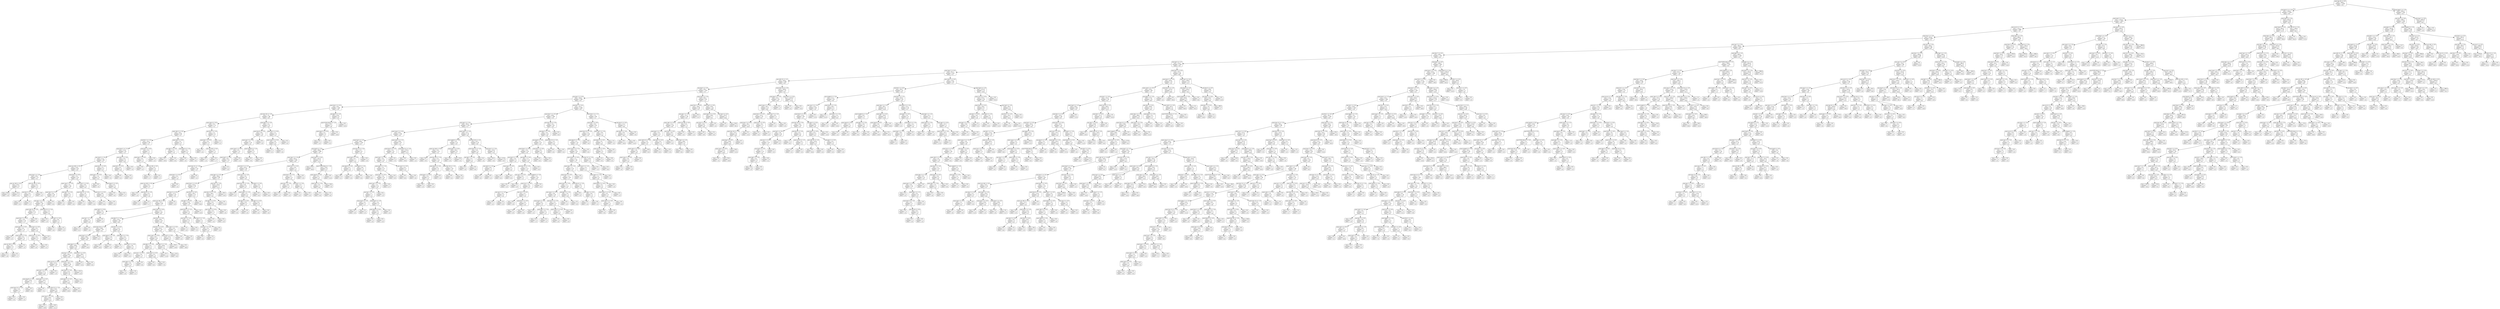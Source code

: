 digraph Tree {
node [shape=box, style="rounded", color="black", fontname=helvetica] ;
edge [fontname=helvetica] ;
0 [label="post-zig-10 <= 0.5\nmse = 180.3\nsamples = 1242\nvalue = 9.2"] ;
1 [label="pre-igcm-1 <= 1.0\nmse = 150.0\nsamples = 1100\nvalue = 8.4"] ;
0 -> 1 [labeldistance=2.5, labelangle=45, headlabel="True"] ;
2 [label="post-wrk-1 <= 1.0\nmse = 133.8\nsamples = 1055\nvalue = 8.0"] ;
1 -> 2 ;
3 [label="pre-unc-6 <= 1.5\nmse = 112.1\nsamples = 980\nvalue = 7.4"] ;
2 -> 3 ;
4 [label="post-rig-1 <= 1.0\nmse = 101.6\nsamples = 954\nvalue = 7.2"] ;
3 -> 4 ;
5 [label="pre-sax-7 <= 1.0\nmse = 89.9\nsamples = 870\nvalue = 6.8"] ;
4 -> 5 ;
6 [label="pre-lron-7 <= 0.5\nmse = 69.5\nsamples = 742\nvalue = 6.4"] ;
5 -> 6 ;
7 [label="pre-rig-5 <= 1.5\nmse = 53.2\nsamples = 539\nvalue = 5.8"] ;
6 -> 7 ;
8 [label="post-oig-1 <= 0.5\nmse = 42.7\nsamples = 457\nvalue = 5.2"] ;
7 -> 8 ;
9 [label="pre-cdh-12 <= 1.5\nmse = 36.8\nsamples = 395\nvalue = 4.9"] ;
8 -> 9 ;
10 [label="pre-zig-5 <= 1.0\nmse = 29.1\nsamples = 374\nvalue = 4.7"] ;
9 -> 10 ;
11 [label="pre-pan-1 <= 0.5\nmse = 26.8\nsamples = 344\nvalue = 4.4"] ;
10 -> 11 ;
12 [label="post-lron-5 <= 0.5\nmse = 8.9\nsamples = 104\nvalue = 3.0"] ;
11 -> 12 ;
13 [label="pre-lron-10 <= 1.0\nmse = 7.4\nsamples = 98\nvalue = 2.8"] ;
12 -> 13 ;
14 [label="post-oig-4 <= 0.5\nmse = 9.3\nsamples = 71\nvalue = 3.1"] ;
13 -> 14 ;
15 [label="post-cdh-3 <= 0.5\nmse = 10.1\nsamples = 65\nvalue = 3.3"] ;
14 -> 15 ;
16 [label="pre-fmi-1 <= 1.0\nmse = 10.1\nsamples = 59\nvalue = 3.1"] ;
15 -> 16 ;
17 [label="post-hmr-1 <= 1.5\nmse = 11.0\nsamples = 52\nvalue = 3.3"] ;
16 -> 17 ;
18 [label="pre-rig-6 <= 1.0\nmse = 11.2\nsamples = 48\nvalue = 3.1"] ;
17 -> 18 ;
19 [label="post-unc-40 <= 0.5\nmse = 12.0\nsamples = 43\nvalue = 2.9"] ;
18 -> 19 ;
20 [label="post-zig-1 <= 1.0\nmse = 34.3\nsamples = 11\nvalue = 4.1"] ;
19 -> 20 ;
21 [label="pre-unc-40 <= 0.5\nmse = 47.6\nsamples = 6\nvalue = 5.7"] ;
20 -> 21 ;
22 [label="mse = 56.4\nsamples = 4\nvalue = 5.8"] ;
21 -> 22 ;
23 [label="mse = 12.2\nsamples = 2\nvalue = 5.5"] ;
21 -> 23 ;
24 [label="pre-unc-40 <= 0.5\nmse = 0.2\nsamples = 5\nvalue = 1.3"] ;
20 -> 24 ;
25 [label="pre-lron-5 <= 1.0\nmse = 0.2\nsamples = 3\nvalue = 1.7"] ;
24 -> 25 ;
26 [label="mse = 0.0\nsamples = 1\nvalue = 2.0"] ;
25 -> 26 ;
27 [label="mse = 0.2\nsamples = 2\nvalue = 1.5"] ;
25 -> 27 ;
28 [label="mse = 0.0\nsamples = 2\nvalue = 1.0"] ;
24 -> 28 ;
29 [label="post-fmi-1 <= 0.5\nmse = 2.5\nsamples = 32\nvalue = 2.4"] ;
19 -> 29 ;
30 [label="post-cam-1 <= 1.0\nmse = 1.0\nsamples = 28\nvalue = 2.2"] ;
29 -> 30 ;
31 [label="post-rig-3 <= 1.5\nmse = 0.9\nsamples = 25\nvalue = 2.0"] ;
30 -> 31 ;
32 [label="pre-zig-1 <= 1.0\nmse = 0.8\nsamples = 24\nvalue = 1.9"] ;
31 -> 32 ;
33 [label="post-cdh-12 <= 1.0\nmse = 0.5\nsamples = 17\nvalue = 1.7"] ;
32 -> 33 ;
34 [label="post-lron-7 <= 0.5\nmse = 0.4\nsamples = 16\nvalue = 1.7"] ;
33 -> 34 ;
35 [label="post-pan-1 <= 0.5\nmse = 0.2\nsamples = 11\nvalue = 1.5"] ;
34 -> 35 ;
36 [label="mse = 0.0\nsamples = 2\nvalue = 1.0"] ;
35 -> 36 ;
37 [label="post-rig-6 <= 1.0\nmse = 0.2\nsamples = 9\nvalue = 1.6"] ;
35 -> 37 ;
38 [label="pre-unc-40 <= 0.5\nmse = 0.2\nsamples = 4\nvalue = 1.7"] ;
37 -> 38 ;
39 [label="mse = 0.2\nsamples = 2\nvalue = 1.8"] ;
38 -> 39 ;
40 [label="mse = 0.2\nsamples = 2\nvalue = 1.7"] ;
38 -> 40 ;
41 [label="mse = 0.2\nsamples = 5\nvalue = 1.4"] ;
37 -> 41 ;
42 [label="post-rig-3 <= 0.5\nmse = 0.5\nsamples = 5\nvalue = 2.0"] ;
34 -> 42 ;
43 [label="post-nrx-1 <= 0.5\nmse = 0.4\nsamples = 4\nvalue = 2.1"] ;
42 -> 43 ;
44 [label="mse = 0.0\nsamples = 2\nvalue = 2.0"] ;
43 -> 44 ;
45 [label="mse = 0.9\nsamples = 2\nvalue = 2.3"] ;
43 -> 45 ;
46 [label="mse = 0.0\nsamples = 1\nvalue = 1.0"] ;
42 -> 46 ;
47 [label="mse = 0.0\nsamples = 1\nvalue = 3.0"] ;
33 -> 47 ;
48 [label="post-lron-11 <= 1.0\nmse = 1.4\nsamples = 7\nvalue = 2.6"] ;
32 -> 48 ;
49 [label="mse = 0.0\nsamples = 2\nvalue = 1.0"] ;
48 -> 49 ;
50 [label="pre-rig-5 <= 0.5\nmse = 0.6\nsamples = 5\nvalue = 3.2"] ;
48 -> 50 ;
51 [label="mse = 0.0\nsamples = 1\nvalue = 4.0"] ;
50 -> 51 ;
52 [label="mse = 0.5\nsamples = 4\nvalue = 3.0"] ;
50 -> 52 ;
53 [label="mse = 0.0\nsamples = 1\nvalue = 4.0"] ;
31 -> 53 ;
54 [label="pre-zig-1 <= 1.0\nmse = 0.2\nsamples = 3\nvalue = 3.2"] ;
30 -> 54 ;
55 [label="mse = 0.0\nsamples = 2\nvalue = 3.0"] ;
54 -> 55 ;
56 [label="mse = 0.0\nsamples = 1\nvalue = 4.0"] ;
54 -> 56 ;
57 [label="post-hmr-1 <= 0.5\nmse = 9.0\nsamples = 4\nvalue = 4.4"] ;
29 -> 57 ;
58 [label="post-lron-11 <= 1.0\nmse = 1.0\nsamples = 2\nvalue = 2.0"] ;
57 -> 58 ;
59 [label="mse = 0.0\nsamples = 1\nvalue = 1.0"] ;
58 -> 59 ;
60 [label="mse = 0.0\nsamples = 1\nvalue = 3.0"] ;
58 -> 60 ;
61 [label="post-nrx-1 <= 0.5\nmse = 8.0\nsamples = 2\nvalue = 6.0"] ;
57 -> 61 ;
62 [label="mse = 0.0\nsamples = 1\nvalue = 8.0"] ;
61 -> 62 ;
63 [label="mse = 0.0\nsamples = 1\nvalue = 2.0"] ;
61 -> 63 ;
64 [label="post-ten-1 <= 0.5\nmse = 2.2\nsamples = 5\nvalue = 4.7"] ;
18 -> 64 ;
65 [label="post-pan-1 <= 0.5\nmse = 1.6\nsamples = 4\nvalue = 4.3"] ;
64 -> 65 ;
66 [label="mse = 0.0\nsamples = 1\nvalue = 7.0"] ;
65 -> 66 ;
67 [label="post-bam-2 <= 0.5\nmse = 0.2\nsamples = 3\nvalue = 3.8"] ;
65 -> 67 ;
68 [label="mse = 0.0\nsamples = 1\nvalue = 4.0"] ;
67 -> 68 ;
69 [label="mse = 0.2\nsamples = 2\nvalue = 3.7"] ;
67 -> 69 ;
70 [label="mse = 0.0\nsamples = 1\nvalue = 7.0"] ;
64 -> 70 ;
71 [label="pre-wrk-1 <= 1.0\nmse = 0.4\nsamples = 4\nvalue = 6.0"] ;
17 -> 71 ;
72 [label="post-tol-1 <= 0.5\nmse = 0.2\nsamples = 3\nvalue = 5.8"] ;
71 -> 72 ;
73 [label="mse = 0.0\nsamples = 1\nvalue = 5.0"] ;
72 -> 73 ;
74 [label="mse = 0.0\nsamples = 2\nvalue = 6.0"] ;
72 -> 74 ;
75 [label="mse = 0.0\nsamples = 1\nvalue = 7.0"] ;
71 -> 75 ;
76 [label="post-tol-1 <= 0.5\nmse = 0.2\nsamples = 7\nvalue = 1.3"] ;
16 -> 76 ;
77 [label="post-pan-1 <= 0.5\nmse = 0.2\nsamples = 5\nvalue = 1.5"] ;
76 -> 77 ;
78 [label="mse = 0.0\nsamples = 1\nvalue = 1.0"] ;
77 -> 78 ;
79 [label="pre-unc-40 <= 0.5\nmse = 0.2\nsamples = 4\nvalue = 1.6"] ;
77 -> 79 ;
80 [label="mse = 0.2\nsamples = 2\nvalue = 1.7"] ;
79 -> 80 ;
81 [label="mse = 0.2\nsamples = 2\nvalue = 1.5"] ;
79 -> 81 ;
82 [label="mse = 0.0\nsamples = 2\nvalue = 1.0"] ;
76 -> 82 ;
83 [label="post-rig-5 <= 0.5\nmse = 5.4\nsamples = 6\nvalue = 5.2"] ;
15 -> 83 ;
84 [label="pre-iglr-3 <= 1.0\nmse = 4.5\nsamples = 3\nvalue = 7.0"] ;
83 -> 84 ;
85 [label="mse = 0.0\nsamples = 1\nvalue = 10.0"] ;
84 -> 85 ;
86 [label="mse = 2.0\nsamples = 2\nvalue = 6.0"] ;
84 -> 86 ;
87 [label="post-ptp-4 <= 1.0\nmse = 0.2\nsamples = 3\nvalue = 3.5"] ;
83 -> 87 ;
88 [label="mse = 0.0\nsamples = 2\nvalue = 3.0"] ;
87 -> 88 ;
89 [label="mse = 0.0\nsamples = 1\nvalue = 4.0"] ;
87 -> 89 ;
90 [label="pre-fmi-1 <= 1.0\nmse = 1.2\nsamples = 6\nvalue = 1.7"] ;
14 -> 90 ;
91 [label="post-ten-1 <= 0.5\nmse = 0.2\nsamples = 4\nvalue = 1.3"] ;
90 -> 91 ;
92 [label="mse = 0.0\nsamples = 1\nvalue = 1.0"] ;
91 -> 92 ;
93 [label="pre-unc-40 <= 0.5\nmse = 0.2\nsamples = 3\nvalue = 1.4"] ;
91 -> 93 ;
94 [label="mse = 0.0\nsamples = 1\nvalue = 1.0"] ;
93 -> 94 ;
95 [label="mse = 0.2\nsamples = 2\nvalue = 1.7"] ;
93 -> 95 ;
96 [label="mse = 2.2\nsamples = 2\nvalue = 2.2"] ;
90 -> 96 ;
97 [label="post-ptp-3 <= 1.0\nmse = 1.4\nsamples = 27\nvalue = 2.0"] ;
13 -> 97 ;
98 [label="post-lron-6 <= 1.0\nmse = 0.8\nsamples = 21\nvalue = 1.8"] ;
97 -> 98 ;
99 [label="post-sax-7 <= 1.0\nmse = 0.7\nsamples = 19\nvalue = 1.6"] ;
98 -> 99 ;
100 [label="post-cam-1 <= 0.5\nmse = 0.5\nsamples = 17\nvalue = 1.5"] ;
99 -> 100 ;
101 [label="post-zig-5 <= 1.0\nmse = 0.6\nsamples = 12\nvalue = 1.7"] ;
100 -> 101 ;
102 [label="post-lron-11 <= 1.0\nmse = 0.2\nsamples = 10\nvalue = 1.5"] ;
101 -> 102 ;
103 [label="post-fmi-1 <= 0.5\nmse = 0.2\nsamples = 7\nvalue = 1.6"] ;
102 -> 103 ;
104 [label="post-unc-40 <= 0.5\nmse = 0.2\nsamples = 6\nvalue = 1.7"] ;
103 -> 104 ;
105 [label="mse = 0.0\nsamples = 1\nvalue = 1.0"] ;
104 -> 105 ;
106 [label="pre-lron-6 <= 1.0\nmse = 0.2\nsamples = 5\nvalue = 1.8"] ;
104 -> 106 ;
107 [label="mse = 0.0\nsamples = 2\nvalue = 2.0"] ;
106 -> 107 ;
108 [label="mse = 0.2\nsamples = 3\nvalue = 1.7"] ;
106 -> 108 ;
109 [label="mse = 0.0\nsamples = 1\nvalue = 1.0"] ;
103 -> 109 ;
110 [label="mse = 0.0\nsamples = 3\nvalue = 1.0"] ;
102 -> 110 ;
111 [label="mse = 1.0\nsamples = 2\nvalue = 3.0"] ;
101 -> 111 ;
112 [label="mse = 0.0\nsamples = 5\nvalue = 1.0"] ;
100 -> 112 ;
113 [label="post-madd-4 <= 1.0\nmse = 0.9\nsamples = 2\nvalue = 2.7"] ;
99 -> 113 ;
114 [label="mse = 0.0\nsamples = 1\nvalue = 4.0"] ;
113 -> 114 ;
115 [label="mse = 0.0\nsamples = 1\nvalue = 2.0"] ;
113 -> 115 ;
116 [label="mse = 0.0\nsamples = 2\nvalue = 3.0"] ;
98 -> 116 ;
117 [label="post-fmi-1 <= 0.5\nmse = 2.1\nsamples = 6\nvalue = 3.1"] ;
97 -> 117 ;
118 [label="post-casy-1 <= 0.5\nmse = 1.8\nsamples = 4\nvalue = 2.6"] ;
117 -> 118 ;
119 [label="mse = 2.2\nsamples = 3\nvalue = 2.5"] ;
118 -> 119 ;
120 [label="mse = 0.0\nsamples = 1\nvalue = 3.0"] ;
118 -> 120 ;
121 [label="mse = 0.2\nsamples = 2\nvalue = 4.5"] ;
117 -> 121 ;
122 [label="pre-iglr-3 <= 1.0\nmse = 22.6\nsamples = 6\nvalue = 5.4"] ;
12 -> 122 ;
123 [label="post-Y37E11AL.6 <= 1.0\nmse = 14.7\nsamples = 5\nvalue = 3.8"] ;
122 -> 123 ;
124 [label="post-igcm-3 <= 0.5\nmse = 2.2\nsamples = 4\nvalue = 1.7"] ;
123 -> 124 ;
125 [label="mse = 0.0\nsamples = 3\nvalue = 1.0"] ;
124 -> 125 ;
126 [label="mse = 0.0\nsamples = 1\nvalue = 5.0"] ;
124 -> 126 ;
127 [label="mse = 0.0\nsamples = 1\nvalue = 10.0"] ;
123 -> 127 ;
128 [label="mse = 0.0\nsamples = 1\nvalue = 12.0"] ;
122 -> 128 ;
129 [label="pre-ten-1 <= 0.5\nmse = 32.3\nsamples = 240\nvalue = 4.9"] ;
11 -> 129 ;
130 [label="post-lron-7 <= 0.5\nmse = 36.9\nsamples = 194\nvalue = 5.4"] ;
129 -> 130 ;
131 [label="pre-oig-5 <= 1.0\nmse = 40.5\nsamples = 170\nvalue = 5.7"] ;
130 -> 131 ;
132 [label="post-casy-1 <= 0.5\nmse = 45.2\nsamples = 139\nvalue = 6.2"] ;
131 -> 132 ;
133 [label="post-rig-5 <= 1.5\nmse = 46.6\nsamples = 116\nvalue = 6.7"] ;
132 -> 133 ;
134 [label="pre-oig-8 <= 1.0\nmse = 48.8\nsamples = 108\nvalue = 7.0"] ;
133 -> 134 ;
135 [label="post-zig-1 <= 1.0\nmse = 42.4\nsamples = 100\nvalue = 6.6"] ;
134 -> 135 ;
136 [label="pre-hmr-1 <= 1.5\nmse = 43.5\nsamples = 93\nvalue = 7.0"] ;
135 -> 136 ;
137 [label="post-iglr-3 <= 0.5\nmse = 46.6\nsamples = 85\nvalue = 7.3"] ;
136 -> 137 ;
138 [label="post-hmr-1 <= 0.5\nmse = 41.9\nsamples = 78\nvalue = 7.1"] ;
137 -> 138 ;
139 [label="pre-lron-5 <= 0.5\nmse = 37.3\nsamples = 67\nvalue = 7.6"] ;
138 -> 139 ;
140 [label="post-unc-40 <= 0.5\nmse = 37.1\nsamples = 65\nvalue = 7.7"] ;
139 -> 140 ;
141 [label="post-zig-5 <= 0.5\nmse = 5.0\nsamples = 4\nvalue = 3.4"] ;
140 -> 141 ;
142 [label="pre-rig-1 <= 1.0\nmse = 4.5\nsamples = 3\nvalue = 4.0"] ;
141 -> 142 ;
143 [label="mse = 5.6\nsamples = 2\nvalue = 4.3"] ;
142 -> 143 ;
144 [label="mse = 0.0\nsamples = 1\nvalue = 3.0"] ;
142 -> 144 ;
145 [label="mse = 0.0\nsamples = 1\nvalue = 1.0"] ;
141 -> 145 ;
146 [label="post-cdh-3 <= 0.5\nmse = 37.7\nsamples = 61\nvalue = 8.0"] ;
140 -> 146 ;
147 [label="pre-ptp-3 <= 1.0\nmse = 35.2\nsamples = 38\nvalue = 8.6"] ;
146 -> 147 ;
148 [label="post-lron-10 <= 1.0\nmse = 38.9\nsamples = 30\nvalue = 9.1"] ;
147 -> 148 ;
149 [label="post-zig-3 <= 0.5\nmse = 38.5\nsamples = 28\nvalue = 9.6"] ;
148 -> 149 ;
150 [label="post-ptp-3 <= 1.0\nmse = 39.8\nsamples = 27\nvalue = 9.2"] ;
149 -> 150 ;
151 [label="pre-rig-1 <= 1.0\nmse = 40.5\nsamples = 24\nvalue = 8.9"] ;
150 -> 151 ;
152 [label="post-unc-6 <= 0.5\nmse = 21.5\nsamples = 14\nvalue = 7.9"] ;
151 -> 152 ;
153 [label="pre-sax-3 <= 0.5\nmse = 17.7\nsamples = 12\nvalue = 8.8"] ;
152 -> 153 ;
154 [label="post-oig-8 <= 1.0\nmse = 23.6\nsamples = 5\nvalue = 7.1"] ;
153 -> 154 ;
155 [label="post-lron-13 <= 1.0\nmse = 3.6\nsamples = 3\nvalue = 3.7"] ;
154 -> 155 ;
156 [label="mse = 0.0\nsamples = 2\nvalue = 5.0"] ;
155 -> 156 ;
157 [label="mse = 0.0\nsamples = 1\nvalue = 1.0"] ;
155 -> 157 ;
158 [label="mse = 22.7\nsamples = 2\nvalue = 9.8"] ;
154 -> 158 ;
159 [label="post-pan-1 <= 0.5\nmse = 10.5\nsamples = 7\nvalue = 9.9"] ;
153 -> 159 ;
160 [label="mse = 0.0\nsamples = 1\nvalue = 7.0"] ;
159 -> 160 ;
161 [label="post-cdh-12 <= 1.0\nmse = 10.5\nsamples = 6\nvalue = 10.6"] ;
159 -> 161 ;
162 [label="pre-casy-1 <= 1.0\nmse = 10.9\nsamples = 5\nvalue = 11.0"] ;
161 -> 162 ;
163 [label="mse = 10.7\nsamples = 3\nvalue = 10.8"] ;
162 -> 163 ;
164 [label="mse = 10.9\nsamples = 2\nvalue = 11.3"] ;
162 -> 164 ;
165 [label="mse = 0.0\nsamples = 1\nvalue = 8.0"] ;
161 -> 165 ;
166 [label="mse = 0.0\nsamples = 2\nvalue = 1.0"] ;
152 -> 166 ;
167 [label="post-fmi-1 <= 1.0\nmse = 58.7\nsamples = 10\nvalue = 9.9"] ;
151 -> 167 ;
168 [label="pre-rig-6 <= 1.0\nmse = 12.3\nsamples = 6\nvalue = 7.9"] ;
167 -> 168 ;
169 [label="post-pan-1 <= 0.5\nmse = 0.2\nsamples = 3\nvalue = 10.4"] ;
168 -> 169 ;
170 [label="mse = 0.2\nsamples = 2\nvalue = 10.6"] ;
169 -> 170 ;
171 [label="mse = 0.0\nsamples = 1\nvalue = 10.0"] ;
169 -> 171 ;
172 [label="mse = 2.8\nsamples = 3\nvalue = 3.5"] ;
168 -> 172 ;
173 [label="mse = 115.7\nsamples = 4\nvalue = 13.0"] ;
167 -> 173 ;
174 [label="post-fmi-1 <= 0.5\nmse = 26.6\nsamples = 3\nvalue = 11.8"] ;
150 -> 174 ;
175 [label="mse = 22.7\nsamples = 2\nvalue = 13.2"] ;
174 -> 175 ;
176 [label="mse = 0.0\nsamples = 1\nvalue = 6.0"] ;
174 -> 176 ;
177 [label="mse = 0.0\nsamples = 1\nvalue = 14.0"] ;
149 -> 177 ;
178 [label="mse = 24.0\nsamples = 2\nvalue = 5.0"] ;
148 -> 178 ;
179 [label="pre-fmi-1 <= 0.5\nmse = 15.3\nsamples = 8\nvalue = 6.5"] ;
147 -> 179 ;
180 [label="post-igcm-1 <= 1.0\nmse = 11.8\nsamples = 3\nvalue = 9.8"] ;
179 -> 180 ;
181 [label="mse = 0.0\nsamples = 2\nvalue = 14.0"] ;
180 -> 181 ;
182 [label="mse = 0.0\nsamples = 1\nvalue = 7.0"] ;
180 -> 182 ;
183 [label="post-ptp-3 <= 1.0\nmse = 6.2\nsamples = 5\nvalue = 4.4"] ;
179 -> 183 ;
184 [label="mse = 3.6\nsamples = 2\nvalue = 2.3"] ;
183 -> 184 ;
185 [label="post-fmi-1 <= 0.5\nmse = 3.8\nsamples = 3\nvalue = 5.6"] ;
183 -> 185 ;
186 [label="mse = 0.8\nsamples = 2\nvalue = 6.5"] ;
185 -> 186 ;
187 [label="mse = 0.0\nsamples = 1\nvalue = 2.0"] ;
185 -> 187 ;
188 [label="pre-rig-1 <= 1.0\nmse = 40.5\nsamples = 23\nvalue = 6.9"] ;
146 -> 188 ;
189 [label="pre-fmi-1 <= 0.5\nmse = 42.2\nsamples = 19\nvalue = 8.4"] ;
188 -> 189 ;
190 [label="post-cam-1 <= 0.5\nmse = 24.7\nsamples = 14\nvalue = 6.0"] ;
189 -> 190 ;
191 [label="pre-ptp-3 <= 1.0\nmse = 6.1\nsamples = 7\nvalue = 4.5"] ;
190 -> 191 ;
192 [label="pre-nrx-1 <= 0.5\nmse = 2.6\nsamples = 5\nvalue = 2.5"] ;
191 -> 192 ;
193 [label="post-zig-5 <= 1.0\nmse = 2.6\nsamples = 4\nvalue = 2.2"] ;
192 -> 193 ;
194 [label="mse = 1.0\nsamples = 2\nvalue = 2.0"] ;
193 -> 194 ;
195 [label="mse = 3.6\nsamples = 2\nvalue = 2.3"] ;
193 -> 195 ;
196 [label="mse = 0.0\nsamples = 1\nvalue = 4.0"] ;
192 -> 196 ;
197 [label="post-rig-5 <= 0.5\nmse = 0.2\nsamples = 2\nvalue = 6.8"] ;
191 -> 197 ;
198 [label="mse = 0.0\nsamples = 1\nvalue = 6.0"] ;
197 -> 198 ;
199 [label="mse = 0.0\nsamples = 1\nvalue = 7.0"] ;
197 -> 199 ;
200 [label="pre-ptp-3 <= 1.0\nmse = 40.0\nsamples = 7\nvalue = 7.6"] ;
190 -> 200 ;
201 [label="mse = 37.7\nsamples = 3\nvalue = 11.8"] ;
200 -> 201 ;
202 [label="mse = 22.5\nsamples = 4\nvalue = 4.8"] ;
200 -> 202 ;
203 [label="post-rig-5 <= 0.5\nmse = 23.1\nsamples = 5\nvalue = 15.7"] ;
189 -> 203 ;
204 [label="mse = 29.4\nsamples = 3\nvalue = 14.8"] ;
203 -> 204 ;
205 [label="mse = 0.0\nsamples = 2\nvalue = 18.0"] ;
203 -> 205 ;
206 [label="post-cam-1 <= 0.5\nmse = 0.2\nsamples = 4\nvalue = 1.8"] ;
188 -> 206 ;
207 [label="mse = 0.0\nsamples = 3\nvalue = 2.0"] ;
206 -> 207 ;
208 [label="mse = 0.0\nsamples = 1\nvalue = 1.0"] ;
206 -> 208 ;
209 [label="mse = 0.0\nsamples = 2\nvalue = 1.0"] ;
139 -> 209 ;
210 [label="pre-fmi-1 <= 0.5\nmse = 59.3\nsamples = 11\nvalue = 5.1"] ;
138 -> 210 ;
211 [label="pre-iglr-3 <= 0.5\nmse = 14.6\nsamples = 10\nvalue = 3.7"] ;
210 -> 211 ;
212 [label="post-hmr-1 <= 1.5\nmse = 8.1\nsamples = 9\nvalue = 2.8"] ;
211 -> 212 ;
213 [label="pre-rig-3 <= 1.0\nmse = 11.2\nsamples = 4\nvalue = 4.5"] ;
212 -> 213 ;
214 [label="mse = 1.0\nsamples = 2\nvalue = 2.0"] ;
213 -> 214 ;
215 [label="mse = 9.0\nsamples = 2\nvalue = 7.0"] ;
213 -> 215 ;
216 [label="post-sax-3 <= 1.0\nmse = 2.1\nsamples = 5\nvalue = 1.5"] ;
212 -> 216 ;
217 [label="pre-rig-1 <= 1.0\nmse = 4.2\nsamples = 3\nvalue = 2.5"] ;
216 -> 217 ;
218 [label="mse = 0.0\nsamples = 1\nvalue = 2.0"] ;
217 -> 218 ;
219 [label="mse = 5.6\nsamples = 2\nvalue = 2.7"] ;
217 -> 219 ;
220 [label="mse = 0.0\nsamples = 2\nvalue = 1.0"] ;
216 -> 220 ;
221 [label="mse = 0.0\nsamples = 1\nvalue = 12.0"] ;
211 -> 221 ;
222 [label="mse = 0.0\nsamples = 1\nvalue = 36.0"] ;
210 -> 222 ;
223 [label="pre-rig-1 <= 1.0\nmse = 118.7\nsamples = 7\nvalue = 11.1"] ;
137 -> 223 ;
224 [label="pre-lron-13 <= 1.0\nmse = 58.2\nsamples = 5\nvalue = 5.8"] ;
223 -> 224 ;
225 [label="pre-iglr-3 <= 0.5\nmse = 0.5\nsamples = 4\nvalue = 2.0"] ;
224 -> 225 ;
226 [label="pre-casy-1 <= 0.5\nmse = 0.2\nsamples = 3\nvalue = 1.7"] ;
225 -> 226 ;
227 [label="mse = 0.0\nsamples = 1\nvalue = 1.0"] ;
226 -> 227 ;
228 [label="mse = 0.0\nsamples = 2\nvalue = 2.0"] ;
226 -> 228 ;
229 [label="mse = 0.0\nsamples = 1\nvalue = 3.0"] ;
225 -> 229 ;
230 [label="mse = 0.0\nsamples = 1\nvalue = 21.0"] ;
224 -> 230 ;
231 [label="mse = 20.2\nsamples = 2\nvalue = 24.5"] ;
223 -> 231 ;
232 [label="post-sax-3 <= 1.0\nmse = 5.0\nsamples = 8\nvalue = 3.6"] ;
136 -> 232 ;
233 [label="post-lron-11 <= 1.0\nmse = 0.6\nsamples = 6\nvalue = 2.5"] ;
232 -> 233 ;
234 [label="mse = 0.0\nsamples = 2\nvalue = 2.0"] ;
233 -> 234 ;
235 [label="post-syg-1 <= 1.0\nmse = 0.7\nsamples = 4\nvalue = 3.0"] ;
233 -> 235 ;
236 [label="pre-iglr-3 <= 0.5\nmse = 0.9\nsamples = 2\nvalue = 3.3"] ;
235 -> 236 ;
237 [label="mse = 0.0\nsamples = 1\nvalue = 4.0"] ;
236 -> 237 ;
238 [label="mse = 0.0\nsamples = 1\nvalue = 2.0"] ;
236 -> 238 ;
239 [label="pre-iglr-3 <= 0.5\nmse = 0.2\nsamples = 2\nvalue = 2.7"] ;
235 -> 239 ;
240 [label="mse = 0.0\nsamples = 1\nvalue = 2.0"] ;
239 -> 240 ;
241 [label="mse = 0.0\nsamples = 1\nvalue = 3.0"] ;
239 -> 241 ;
242 [label="pre-iglr-3 <= 0.5\nmse = 3.0\nsamples = 2\nvalue = 7.0"] ;
232 -> 242 ;
243 [label="mse = 0.0\nsamples = 1\nvalue = 4.0"] ;
242 -> 243 ;
244 [label="mse = 0.0\nsamples = 1\nvalue = 8.0"] ;
242 -> 244 ;
245 [label="post-nrx-1 <= 0.5\nmse = 0.9\nsamples = 7\nvalue = 1.9"] ;
135 -> 245 ;
246 [label="post-fmi-1 <= 1.5\nmse = 0.7\nsamples = 6\nvalue = 1.6"] ;
245 -> 246 ;
247 [label="pre-zig-1 <= 1.0\nmse = 0.6\nsamples = 3\nvalue = 1.4"] ;
246 -> 247 ;
248 [label="mse = 0.8\nsamples = 2\nvalue = 1.5"] ;
247 -> 248 ;
249 [label="mse = 0.0\nsamples = 1\nvalue = 1.0"] ;
247 -> 249 ;
250 [label="pre-rig-1 <= 1.0\nmse = 0.7\nsamples = 3\nvalue = 2.0"] ;
246 -> 250 ;
251 [label="mse = 1.0\nsamples = 2\nvalue = 2.0"] ;
250 -> 251 ;
252 [label="mse = 0.0\nsamples = 1\nvalue = 2.0"] ;
250 -> 252 ;
253 [label="mse = 0.0\nsamples = 1\nvalue = 3.0"] ;
245 -> 253 ;
254 [label="post-pan-1 <= 0.5\nmse = 101.0\nsamples = 8\nvalue = 11.5"] ;
134 -> 254 ;
255 [label="mse = 27.0\nsamples = 2\nvalue = 26.0"] ;
254 -> 255 ;
256 [label="post-Y37E11AL.6 <= 1.0\nmse = 12.8\nsamples = 6\nvalue = 5.7"] ;
254 -> 256 ;
257 [label="post-oig-8 <= 1.0\nmse = 9.3\nsamples = 5\nvalue = 5.0"] ;
256 -> 257 ;
258 [label="post-rig-3 <= 1.0\nmse = 2.0\nsamples = 3\nvalue = 4.0"] ;
257 -> 258 ;
259 [label="mse = 0.0\nsamples = 1\nvalue = 4.0"] ;
258 -> 259 ;
260 [label="mse = 3.0\nsamples = 2\nvalue = 4.0"] ;
258 -> 260 ;
261 [label="mse = 18.0\nsamples = 2\nvalue = 7.0"] ;
257 -> 261 ;
262 [label="mse = 0.0\nsamples = 1\nvalue = 12.0"] ;
256 -> 262 ;
263 [label="pre-lron-13 <= 1.0\nmse = 0.7\nsamples = 8\nvalue = 2.5"] ;
133 -> 263 ;
264 [label="post-oig-4 <= 1.0\nmse = 0.7\nsamples = 7\nvalue = 2.4"] ;
263 -> 264 ;
265 [label="pre-oig-8 <= 1.0\nmse = 0.7\nsamples = 5\nvalue = 2.4"] ;
264 -> 265 ;
266 [label="mse = 0.8\nsamples = 4\nvalue = 2.2"] ;
265 -> 266 ;
267 [label="mse = 0.0\nsamples = 1\nvalue = 3.0"] ;
265 -> 267 ;
268 [label="pre-oig-8 <= 1.0\nmse = 0.8\nsamples = 2\nvalue = 2.5"] ;
264 -> 268 ;
269 [label="mse = 0.0\nsamples = 1\nvalue = 4.0"] ;
268 -> 269 ;
270 [label="mse = 0.0\nsamples = 1\nvalue = 2.0"] ;
268 -> 270 ;
271 [label="mse = 0.0\nsamples = 1\nvalue = 3.0"] ;
263 -> 271 ;
272 [label="post-cam-1 <= 1.5\nmse = 29.6\nsamples = 23\nvalue = 3.5"] ;
132 -> 272 ;
273 [label="post-lron-5 <= 1.0\nmse = 5.4\nsamples = 21\nvalue = 2.8"] ;
272 -> 273 ;
274 [label="post-zig-1 <= 1.0\nmse = 3.9\nsamples = 19\nvalue = 2.4"] ;
273 -> 274 ;
275 [label="post-ptp-3 <= 1.0\nmse = 3.2\nsamples = 17\nvalue = 2.2"] ;
274 -> 275 ;
276 [label="post-lat-1 <= 0.5\nmse = 1.9\nsamples = 15\nvalue = 1.9"] ;
275 -> 276 ;
277 [label="post-sax-7 <= 1.0\nmse = 1.2\nsamples = 12\nvalue = 1.6"] ;
276 -> 277 ;
278 [label="pre-rig-1 <= 1.0\nmse = 1.7\nsamples = 7\nvalue = 1.9"] ;
277 -> 278 ;
279 [label="post-rig-6 <= 1.0\nmse = 1.6\nsamples = 3\nvalue = 2.7"] ;
278 -> 279 ;
280 [label="mse = 0.0\nsamples = 1\nvalue = 3.0"] ;
279 -> 280 ;
281 [label="mse = 2.2\nsamples = 2\nvalue = 2.5"] ;
279 -> 281 ;
282 [label="post-rig-6 <= 1.0\nmse = 1.6\nsamples = 4\nvalue = 1.7"] ;
278 -> 282 ;
283 [label="post-oig-4 <= 0.5\nmse = 2.0\nsamples = 3\nvalue = 2.0"] ;
282 -> 283 ;
284 [label="mse = 3.0\nsamples = 2\nvalue = 2.0"] ;
283 -> 284 ;
285 [label="mse = 0.0\nsamples = 1\nvalue = 2.0"] ;
283 -> 285 ;
286 [label="mse = 0.0\nsamples = 1\nvalue = 1.0"] ;
282 -> 286 ;
287 [label="mse = 0.0\nsamples = 5\nvalue = 1.0"] ;
277 -> 287 ;
288 [label="mse = 2.8\nsamples = 3\nvalue = 2.7"] ;
276 -> 288 ;
289 [label="mse = 6.0\nsamples = 2\nvalue = 4.0"] ;
275 -> 289 ;
290 [label="pre-sax-3 <= 0.5\nmse = 6.2\nsamples = 2\nvalue = 5.5"] ;
274 -> 290 ;
291 [label="mse = 0.0\nsamples = 1\nvalue = 8.0"] ;
290 -> 291 ;
292 [label="mse = 0.0\nsamples = 1\nvalue = 3.0"] ;
290 -> 292 ;
293 [label="mse = 2.0\nsamples = 2\nvalue = 7.0"] ;
273 -> 293 ;
294 [label="post-lron-11 <= 1.0\nmse = 272.2\nsamples = 2\nvalue = 17.5"] ;
272 -> 294 ;
295 [label="mse = 0.0\nsamples = 1\nvalue = 34.0"] ;
294 -> 295 ;
296 [label="mse = 0.0\nsamples = 1\nvalue = 1.0"] ;
294 -> 296 ;
297 [label="post-syg-1 <= 1.0\nmse = 15.1\nsamples = 31\nvalue = 3.6"] ;
131 -> 297 ;
298 [label="pre-madd-4 <= 1.0\nmse = 9.3\nsamples = 21\nvalue = 2.9"] ;
297 -> 298 ;
299 [label="post-unc-40 <= 0.5\nmse = 2.6\nsamples = 15\nvalue = 2.2"] ;
298 -> 299 ;
300 [label="mse = 0.0\nsamples = 1\nvalue = 4.0"] ;
299 -> 300 ;
301 [label="pre-lron-10 <= 1.0\nmse = 2.4\nsamples = 14\nvalue = 1.9"] ;
299 -> 301 ;
302 [label="post-zig-4 <= 1.0\nmse = 0.2\nsamples = 4\nvalue = 1.3"] ;
301 -> 302 ;
303 [label="post-pan-1 <= 0.5\nmse = 0.2\nsamples = 3\nvalue = 1.5"] ;
302 -> 303 ;
304 [label="mse = 0.0\nsamples = 2\nvalue = 1.0"] ;
303 -> 304 ;
305 [label="mse = 0.0\nsamples = 1\nvalue = 2.0"] ;
303 -> 305 ;
306 [label="mse = 0.0\nsamples = 1\nvalue = 1.0"] ;
302 -> 306 ;
307 [label="post-lron-10 <= 1.0\nmse = 3.3\nsamples = 10\nvalue = 2.2"] ;
301 -> 307 ;
308 [label="mse = 0.0\nsamples = 1\nvalue = 5.0"] ;
307 -> 308 ;
309 [label="mse = 2.8\nsamples = 9\nvalue = 2.0"] ;
307 -> 309 ;
310 [label="post-pan-1 <= 0.5\nmse = 20.2\nsamples = 6\nvalue = 4.7"] ;
298 -> 310 ;
311 [label="mse = 0.0\nsamples = 1\nvalue = 2.0"] ;
310 -> 311 ;
312 [label="mse = 23.0\nsamples = 5\nvalue = 5.4"] ;
310 -> 312 ;
313 [label="pre-lron-10 <= 1.0\nmse = 22.7\nsamples = 10\nvalue = 4.6"] ;
297 -> 313 ;
314 [label="post-lron-11 <= 1.0\nmse = 4.0\nsamples = 4\nvalue = 2.8"] ;
313 -> 314 ;
315 [label="pre-iglr-1 <= 1.0\nmse = 4.7\nsamples = 2\nvalue = 4.2"] ;
314 -> 315 ;
316 [label="mse = 0.0\nsamples = 1\nvalue = 3.0"] ;
315 -> 316 ;
317 [label="mse = 0.0\nsamples = 1\nvalue = 8.0"] ;
315 -> 317 ;
318 [label="mse = 0.2\nsamples = 2\nvalue = 1.6"] ;
314 -> 318 ;
319 [label="post-tol-1 <= 1.0\nmse = 32.6\nsamples = 6\nvalue = 5.9"] ;
313 -> 319 ;
320 [label="mse = 42.2\nsamples = 2\nvalue = 5.8"] ;
319 -> 320 ;
321 [label="mse = 27.8\nsamples = 4\nvalue = 6.0"] ;
319 -> 321 ;
322 [label="pre-lron-14 <= 1.0\nmse = 3.4\nsamples = 24\nvalue = 3.0"] ;
130 -> 322 ;
323 [label="pre-ptp-3 <= 1.0\nmse = 3.0\nsamples = 23\nvalue = 2.8"] ;
322 -> 323 ;
324 [label="pre-oig-8 <= 1.0\nmse = 3.1\nsamples = 21\nvalue = 2.6"] ;
323 -> 324 ;
325 [label="post-hmr-1 <= 0.5\nmse = 2.9\nsamples = 19\nvalue = 2.6"] ;
324 -> 325 ;
326 [label="pre-zig-4 <= 1.0\nmse = 2.6\nsamples = 5\nvalue = 3.4"] ;
325 -> 326 ;
327 [label="pre-rig-6 <= 1.0\nmse = 0.9\nsamples = 3\nvalue = 2.3"] ;
326 -> 327 ;
328 [label="mse = 0.0\nsamples = 2\nvalue = 3.0"] ;
327 -> 328 ;
329 [label="mse = 0.0\nsamples = 1\nvalue = 1.0"] ;
327 -> 329 ;
330 [label="post-zig-2 <= 0.5\nmse = 1.0\nsamples = 2\nvalue = 5.0"] ;
326 -> 330 ;
331 [label="mse = 0.0\nsamples = 1\nvalue = 6.0"] ;
330 -> 331 ;
332 [label="mse = 0.0\nsamples = 1\nvalue = 4.0"] ;
330 -> 332 ;
333 [label="pre-iglr-3 <= 0.5\nmse = 2.7\nsamples = 14\nvalue = 2.4"] ;
325 -> 333 ;
334 [label="pre-lron-13 <= 1.0\nmse = 2.7\nsamples = 13\nvalue = 2.3"] ;
333 -> 334 ;
335 [label="pre-sax-3 <= 0.5\nmse = 0.2\nsamples = 3\nvalue = 1.5"] ;
334 -> 335 ;
336 [label="mse = 0.0\nsamples = 2\nvalue = 1.0"] ;
335 -> 336 ;
337 [label="mse = 0.0\nsamples = 1\nvalue = 2.0"] ;
335 -> 337 ;
338 [label="post-madd-4 <= 1.0\nmse = 3.3\nsamples = 10\nvalue = 2.6"] ;
334 -> 338 ;
339 [label="post-nrx-1 <= 0.5\nmse = 3.4\nsamples = 9\nvalue = 2.5"] ;
338 -> 339 ;
340 [label="pre-sax-3 <= 1.0\nmse = 2.0\nsamples = 4\nvalue = 2.6"] ;
339 -> 340 ;
341 [label="mse = 0.0\nsamples = 1\nvalue = 1.0"] ;
340 -> 341 ;
342 [label="mse = 1.8\nsamples = 3\nvalue = 2.9"] ;
340 -> 342 ;
343 [label="pre-nrx-1 <= 0.5\nmse = 4.7\nsamples = 5\nvalue = 2.4"] ;
339 -> 343 ;
344 [label="mse = 8.0\nsamples = 2\nvalue = 3.0"] ;
343 -> 344 ;
345 [label="post-fmi-1 <= 0.5\nmse = 2.4\nsamples = 3\nvalue = 2.0"] ;
343 -> 345 ;
346 [label="mse = 3.0\nsamples = 2\nvalue = 2.0"] ;
345 -> 346 ;
347 [label="mse = 0.0\nsamples = 1\nvalue = 2.0"] ;
345 -> 347 ;
348 [label="mse = 0.0\nsamples = 1\nvalue = 4.0"] ;
338 -> 348 ;
349 [label="mse = 0.0\nsamples = 1\nvalue = 4.0"] ;
333 -> 349 ;
350 [label="post-fmi-1 <= 0.5\nmse = 4.0\nsamples = 2\nvalue = 4.0"] ;
324 -> 350 ;
351 [label="mse = 0.0\nsamples = 1\nvalue = 6.0"] ;
350 -> 351 ;
352 [label="mse = 0.0\nsamples = 1\nvalue = 2.0"] ;
350 -> 352 ;
353 [label="post-lron-13 <= 1.0\nmse = 1.0\nsamples = 2\nvalue = 4.0"] ;
323 -> 353 ;
354 [label="mse = 0.0\nsamples = 1\nvalue = 3.0"] ;
353 -> 354 ;
355 [label="mse = 0.0\nsamples = 1\nvalue = 5.0"] ;
353 -> 355 ;
356 [label="mse = 0.0\nsamples = 1\nvalue = 6.0"] ;
322 -> 356 ;
357 [label="post-hmr-1 <= 1.5\nmse = 7.2\nsamples = 46\nvalue = 3.1"] ;
129 -> 357 ;
358 [label="post-lat-1 <= 0.5\nmse = 4.9\nsamples = 43\nvalue = 2.7"] ;
357 -> 358 ;
359 [label="post-lron-13 <= 1.0\nmse = 2.3\nsamples = 36\nvalue = 2.0"] ;
358 -> 359 ;
360 [label="post-ptp-4 <= 1.0\nmse = 2.1\nsamples = 33\nvalue = 1.9"] ;
359 -> 360 ;
361 [label="post-casy-1 <= 1.5\nmse = 2.0\nsamples = 32\nvalue = 1.8"] ;
360 -> 361 ;
362 [label="pre-ncam-1 <= 0.5\nmse = 1.3\nsamples = 30\nvalue = 1.7"] ;
361 -> 362 ;
363 [label="post-zig-1 <= 1.0\nmse = 1.1\nsamples = 23\nvalue = 1.5"] ;
362 -> 363 ;
364 [label="post-rig-5 <= 0.5\nmse = 1.3\nsamples = 18\nvalue = 1.7"] ;
363 -> 364 ;
365 [label="post-zig-5 <= 1.0\nmse = 1.7\nsamples = 13\nvalue = 1.9"] ;
364 -> 365 ;
366 [label="pre-casy-1 <= 0.5\nmse = 0.6\nsamples = 10\nvalue = 1.6"] ;
365 -> 366 ;
367 [label="post-rig-6 <= 1.0\nmse = 0.2\nsamples = 6\nvalue = 1.2"] ;
366 -> 367 ;
368 [label="mse = 0.0\nsamples = 2\nvalue = 1.0"] ;
367 -> 368 ;
369 [label="post-iglr-1 <= 1.0\nmse = 0.2\nsamples = 4\nvalue = 1.4"] ;
367 -> 369 ;
370 [label="mse = 0.2\nsamples = 2\nvalue = 1.3"] ;
369 -> 370 ;
371 [label="mse = 0.2\nsamples = 2\nvalue = 1.5"] ;
369 -> 371 ;
372 [label="pre-lron-5 <= 1.0\nmse = 0.7\nsamples = 4\nvalue = 2.2"] ;
366 -> 372 ;
373 [label="post-casy-1 <= 0.5\nmse = 0.7\nsamples = 3\nvalue = 2.0"] ;
372 -> 373 ;
374 [label="mse = 1.0\nsamples = 2\nvalue = 2.0"] ;
373 -> 374 ;
375 [label="mse = 0.0\nsamples = 1\nvalue = 2.0"] ;
373 -> 375 ;
376 [label="mse = 0.0\nsamples = 1\nvalue = 3.0"] ;
372 -> 376 ;
377 [label="pre-iglr-3 <= 1.0\nmse = 3.4\nsamples = 3\nvalue = 2.8"] ;
365 -> 377 ;
378 [label="mse = 0.0\nsamples = 1\nvalue = 1.0"] ;
377 -> 378 ;
379 [label="mse = 2.0\nsamples = 2\nvalue = 4.0"] ;
377 -> 379 ;
380 [label="post-lron-6 <= 1.0\nmse = 0.4\nsamples = 5\nvalue = 1.2"] ;
364 -> 380 ;
381 [label="mse = 0.0\nsamples = 2\nvalue = 1.0"] ;
380 -> 381 ;
382 [label="pre-oig-1 <= 0.5\nmse = 0.6\nsamples = 3\nvalue = 1.4"] ;
380 -> 382 ;
383 [label="mse = 0.0\nsamples = 1\nvalue = 1.0"] ;
382 -> 383 ;
384 [label="mse = 0.8\nsamples = 2\nvalue = 1.5"] ;
382 -> 384 ;
385 [label="mse = 0.0\nsamples = 5\nvalue = 1.0"] ;
363 -> 385 ;
386 [label="post-sax-3 <= 1.0\nmse = 1.4\nsamples = 7\nvalue = 2.3"] ;
362 -> 386 ;
387 [label="post-zig-5 <= 1.0\nmse = 1.2\nsamples = 6\nvalue = 2.6"] ;
386 -> 387 ;
388 [label="post-bam-2 <= 0.5\nmse = 1.0\nsamples = 5\nvalue = 2.9"] ;
387 -> 388 ;
389 [label="post-casy-1 <= 0.5\nmse = 0.5\nsamples = 4\nvalue = 3.2"] ;
388 -> 389 ;
390 [label="post-cdh-3 <= 0.5\nmse = 0.2\nsamples = 3\nvalue = 3.4"] ;
389 -> 390 ;
391 [label="mse = 0.0\nsamples = 2\nvalue = 4.0"] ;
390 -> 391 ;
392 [label="mse = 0.0\nsamples = 1\nvalue = 3.0"] ;
390 -> 392 ;
393 [label="mse = 0.0\nsamples = 1\nvalue = 2.0"] ;
389 -> 393 ;
394 [label="mse = 0.0\nsamples = 1\nvalue = 1.0"] ;
388 -> 394 ;
395 [label="mse = 0.0\nsamples = 1\nvalue = 1.0"] ;
387 -> 395 ;
396 [label="mse = 0.0\nsamples = 1\nvalue = 1.0"] ;
386 -> 396 ;
397 [label="pre-lron-11 <= 1.0\nmse = 10.9\nsamples = 2\nvalue = 3.3"] ;
361 -> 397 ;
398 [label="mse = 0.0\nsamples = 1\nvalue = 1.0"] ;
397 -> 398 ;
399 [label="mse = 0.0\nsamples = 1\nvalue = 8.0"] ;
397 -> 399 ;
400 [label="mse = 0.0\nsamples = 1\nvalue = 4.0"] ;
360 -> 400 ;
401 [label="mse = 0.0\nsamples = 3\nvalue = 4.0"] ;
359 -> 401 ;
402 [label="post-rig-5 <= 1.0\nmse = 4.8\nsamples = 7\nvalue = 5.8"] ;
358 -> 402 ;
403 [label="pre-bam-2 <= 0.5\nmse = 3.4\nsamples = 5\nvalue = 4.6"] ;
402 -> 403 ;
404 [label="post-unc-6 <= 0.5\nmse = 1.5\nsamples = 4\nvalue = 5.2"] ;
403 -> 404 ;
405 [label="mse = 2.2\nsamples = 2\nvalue = 4.5"] ;
404 -> 405 ;
406 [label="mse = 0.8\nsamples = 2\nvalue = 5.5"] ;
404 -> 406 ;
407 [label="mse = 0.0\nsamples = 1\nvalue = 1.0"] ;
403 -> 407 ;
408 [label="mse = 1.4\nsamples = 2\nvalue = 7.6"] ;
402 -> 408 ;
409 [label="pre-lron-5 <= 0.5\nmse = 11.2\nsamples = 3\nvalue = 8.0"] ;
357 -> 409 ;
410 [label="pre-oig-4 <= 1.0\nmse = 0.9\nsamples = 2\nvalue = 10.7"] ;
409 -> 410 ;
411 [label="mse = 0.0\nsamples = 1\nvalue = 10.0"] ;
410 -> 411 ;
412 [label="mse = 0.0\nsamples = 1\nvalue = 12.0"] ;
410 -> 412 ;
413 [label="mse = 0.0\nsamples = 1\nvalue = 4.0"] ;
409 -> 413 ;
414 [label="post-zig-5 <= 1.0\nmse = 44.5\nsamples = 30\nvalue = 7.3"] ;
10 -> 414 ;
415 [label="post-fmi-1 <= 0.5\nmse = 18.9\nsamples = 20\nvalue = 5.4"] ;
414 -> 415 ;
416 [label="pre-zig-1 <= 1.0\nmse = 11.3\nsamples = 18\nvalue = 4.5"] ;
415 -> 416 ;
417 [label="post-cdh-3 <= 0.5\nmse = 11.2\nsamples = 16\nvalue = 4.9"] ;
416 -> 417 ;
418 [label="post-ptp-3 <= 1.0\nmse = 5.9\nsamples = 11\nvalue = 4.2"] ;
417 -> 418 ;
419 [label="post-cdh-12 <= 1.0\nmse = 7.9\nsamples = 8\nvalue = 3.5"] ;
418 -> 419 ;
420 [label="post-cam-1 <= 0.5\nmse = 2.6\nsamples = 6\nvalue = 2.8"] ;
419 -> 420 ;
421 [label="post-casy-1 <= 1.0\nmse = 3.0\nsamples = 5\nvalue = 3.0"] ;
420 -> 421 ;
422 [label="mse = 4.0\nsamples = 4\nvalue = 3.0"] ;
421 -> 422 ;
423 [label="mse = 0.0\nsamples = 1\nvalue = 3.0"] ;
421 -> 423 ;
424 [label="mse = 0.0\nsamples = 1\nvalue = 2.0"] ;
420 -> 424 ;
425 [label="mse = 18.0\nsamples = 2\nvalue = 6.0"] ;
419 -> 425 ;
426 [label="pre-rig-5 <= 0.5\nmse = 0.2\nsamples = 3\nvalue = 5.3"] ;
418 -> 426 ;
427 [label="mse = 0.0\nsamples = 1\nvalue = 6.0"] ;
426 -> 427 ;
428 [label="mse = 0.0\nsamples = 2\nvalue = 5.0"] ;
426 -> 428 ;
429 [label="pre-rig-5 <= 0.5\nmse = 19.7\nsamples = 5\nvalue = 6.8"] ;
417 -> 429 ;
430 [label="mse = 0.0\nsamples = 1\nvalue = 2.0"] ;
429 -> 430 ;
431 [label="post-nlg-1 <= 1.0\nmse = 18.8\nsamples = 4\nvalue = 7.4"] ;
429 -> 431 ;
432 [label="mse = 25.2\nsamples = 3\nvalue = 8.0"] ;
431 -> 432 ;
433 [label="mse = 0.0\nsamples = 1\nvalue = 6.0"] ;
431 -> 433 ;
434 [label="post-unc-40 <= 0.5\nmse = 0.2\nsamples = 2\nvalue = 1.3"] ;
416 -> 434 ;
435 [label="mse = 0.0\nsamples = 1\nvalue = 2.0"] ;
434 -> 435 ;
436 [label="mse = 0.0\nsamples = 1\nvalue = 1.0"] ;
434 -> 436 ;
437 [label="mse = 22.2\nsamples = 2\nvalue = 13.7"] ;
415 -> 437 ;
438 [label="post-rig-5 <= 0.5\nmse = 70.9\nsamples = 10\nvalue = 10.8"] ;
414 -> 438 ;
439 [label="post-igcm-3 <= 0.5\nmse = 18.9\nsamples = 7\nvalue = 8.3"] ;
438 -> 439 ;
440 [label="pre-rig-5 <= 0.5\nmse = 16.1\nsamples = 6\nvalue = 8.9"] ;
439 -> 440 ;
441 [label="mse = 18.7\nsamples = 4\nvalue = 8.9"] ;
440 -> 441 ;
442 [label="mse = 0.2\nsamples = 2\nvalue = 8.5"] ;
440 -> 442 ;
443 [label="mse = 0.0\nsamples = 1\nvalue = 1.0"] ;
439 -> 443 ;
444 [label="pre-rig-5 <= 0.5\nmse = 153.7\nsamples = 3\nvalue = 20.2"] ;
438 -> 444 ;
445 [label="mse = 0.0\nsamples = 1\nvalue = 2.0"] ;
444 -> 445 ;
446 [label="mse = 56.9\nsamples = 2\nvalue = 26.3"] ;
444 -> 446 ;
447 [label="post-lron-13 <= 1.0\nmse = 190.9\nsamples = 21\nvalue = 9.2"] ;
9 -> 447 ;
448 [label="post-ptp-3 <= 1.0\nmse = 35.1\nsamples = 19\nvalue = 6.9"] ;
447 -> 448 ;
449 [label="post-casy-1 <= 0.5\nmse = 34.3\nsamples = 17\nvalue = 8.0"] ;
448 -> 449 ;
450 [label="post-hmr-1 <= 0.5\nmse = 31.9\nsamples = 14\nvalue = 9.2"] ;
449 -> 450 ;
451 [label="post-lron-7 <= 0.5\nmse = 30.1\nsamples = 11\nvalue = 10.4"] ;
450 -> 451 ;
452 [label="post-lron-10 <= 1.0\nmse = 33.1\nsamples = 9\nvalue = 9.8"] ;
451 -> 452 ;
453 [label="post-zig-3 <= 0.5\nmse = 39.8\nsamples = 6\nvalue = 10.4"] ;
452 -> 453 ;
454 [label="post-cam-1 <= 0.5\nmse = 42.4\nsamples = 4\nvalue = 10.0"] ;
453 -> 454 ;
455 [label="mse = 0.0\nsamples = 1\nvalue = 7.0"] ;
454 -> 455 ;
456 [label="mse = 50.2\nsamples = 3\nvalue = 10.8"] ;
454 -> 456 ;
457 [label="mse = 36.0\nsamples = 2\nvalue = 11.0"] ;
453 -> 457 ;
458 [label="mse = 8.7\nsamples = 3\nvalue = 8.0"] ;
452 -> 458 ;
459 [label="mse = 0.2\nsamples = 2\nvalue = 13.5"] ;
451 -> 459 ;
460 [label="post-nrx-1 <= 0.5\nmse = 3.6\nsamples = 3\nvalue = 3.7"] ;
450 -> 460 ;
461 [label="mse = 0.0\nsamples = 2\nvalue = 5.0"] ;
460 -> 461 ;
462 [label="mse = 0.0\nsamples = 1\nvalue = 1.0"] ;
460 -> 462 ;
463 [label="post-sax-7 <= 1.0\nmse = 0.2\nsamples = 3\nvalue = 1.7"] ;
449 -> 463 ;
464 [label="mse = 0.0\nsamples = 1\nvalue = 1.0"] ;
463 -> 464 ;
465 [label="mse = 0.0\nsamples = 2\nvalue = 2.0"] ;
463 -> 465 ;
466 [label="mse = 0.2\nsamples = 2\nvalue = 1.2"] ;
448 -> 466 ;
467 [label="post-fmi-1 <= 0.5\nmse = 1225.0\nsamples = 2\nvalue = 37.0"] ;
447 -> 467 ;
468 [label="mse = 0.0\nsamples = 1\nvalue = 2.0"] ;
467 -> 468 ;
469 [label="mse = 0.0\nsamples = 1\nvalue = 72.0"] ;
467 -> 469 ;
470 [label="pre-casy-1 <= 0.5\nmse = 73.0\nsamples = 62\nvalue = 7.1"] ;
8 -> 470 ;
471 [label="pre-fmi-1 <= 0.5\nmse = 28.7\nsamples = 51\nvalue = 5.6"] ;
470 -> 471 ;
472 [label="pre-madd-4 <= 1.0\nmse = 21.3\nsamples = 32\nvalue = 4.0"] ;
471 -> 472 ;
473 [label="pre-sax-3 <= 1.0\nmse = 15.2\nsamples = 29\nvalue = 3.4"] ;
472 -> 473 ;
474 [label="post-lron-5 <= 0.5\nmse = 11.4\nsamples = 28\nvalue = 3.1"] ;
473 -> 474 ;
475 [label="pre-lron-10 <= 1.0\nmse = 4.8\nsamples = 22\nvalue = 2.4"] ;
474 -> 475 ;
476 [label="pre-rig-5 <= 0.5\nmse = 3.8\nsamples = 16\nvalue = 2.0"] ;
475 -> 476 ;
477 [label="pre-nrx-1 <= 0.5\nmse = 1.7\nsamples = 14\nvalue = 1.7"] ;
476 -> 477 ;
478 [label="pre-rig-6 <= 1.0\nmse = 1.7\nsamples = 13\nvalue = 1.5"] ;
477 -> 478 ;
479 [label="post-iglr-1 <= 1.0\nmse = 0.2\nsamples = 9\nvalue = 1.2"] ;
478 -> 479 ;
480 [label="mse = 0.0\nsamples = 8\nvalue = 1.0"] ;
479 -> 480 ;
481 [label="mse = 0.0\nsamples = 1\nvalue = 2.0"] ;
479 -> 481 ;
482 [label="mse = 4.8\nsamples = 4\nvalue = 2.2"] ;
478 -> 482 ;
483 [label="mse = 0.0\nsamples = 1\nvalue = 3.0"] ;
477 -> 483 ;
484 [label="mse = 12.0\nsamples = 2\nvalue = 4.0"] ;
476 -> 484 ;
485 [label="pre-lron-6 <= 1.0\nmse = 6.2\nsamples = 6\nvalue = 3.8"] ;
475 -> 485 ;
486 [label="mse = 7.2\nsamples = 3\nvalue = 4.0"] ;
485 -> 486 ;
487 [label="post-unc-6 <= 1.5\nmse = 4.2\nsamples = 3\nvalue = 3.3"] ;
485 -> 487 ;
488 [label="mse = 6.2\nsamples = 2\nvalue = 3.5"] ;
487 -> 488 ;
489 [label="mse = 0.0\nsamples = 1\nvalue = 3.0"] ;
487 -> 489 ;
490 [label="pre-iglr-3 <= 0.5\nmse = 28.2\nsamples = 6\nvalue = 6.0"] ;
474 -> 490 ;
491 [label="post-pan-1 <= 0.5\nmse = 23.1\nsamples = 4\nvalue = 4.3"] ;
490 -> 491 ;
492 [label="pre-cdh-12 <= 1.0\nmse = 43.6\nsamples = 2\nvalue = 6.7"] ;
491 -> 492 ;
493 [label="mse = 0.0\nsamples = 1\nvalue = 16.0"] ;
492 -> 493 ;
494 [label="mse = 0.0\nsamples = 1\nvalue = 2.0"] ;
492 -> 494 ;
495 [label="pre-pan-1 <= 0.5\nmse = 0.2\nsamples = 2\nvalue = 2.5"] ;
491 -> 495 ;
496 [label="mse = 0.0\nsamples = 1\nvalue = 2.0"] ;
495 -> 496 ;
497 [label="mse = 0.0\nsamples = 1\nvalue = 3.0"] ;
495 -> 497 ;
498 [label="mse = 0.0\nsamples = 2\nvalue = 12.0"] ;
490 -> 498 ;
499 [label="mse = 0.0\nsamples = 1\nvalue = 17.0"] ;
473 -> 499 ;
500 [label="post-lron-5 <= 1.0\nmse = 36.2\nsamples = 3\nvalue = 12.7"] ;
472 -> 500 ;
501 [label="mse = 0.0\nsamples = 1\nvalue = 21.0"] ;
500 -> 501 ;
502 [label="pre-hmr-1 <= 1.0\nmse = 2.2\nsamples = 2\nvalue = 8.5"] ;
500 -> 502 ;
503 [label="mse = 0.0\nsamples = 1\nvalue = 7.0"] ;
502 -> 503 ;
504 [label="mse = 0.0\nsamples = 1\nvalue = 10.0"] ;
502 -> 504 ;
505 [label="pre-fmi-1 <= 1.5\nmse = 30.4\nsamples = 19\nvalue = 7.8"] ;
471 -> 505 ;
506 [label="post-oig-1 <= 1.5\nmse = 28.1\nsamples = 9\nvalue = 10.9"] ;
505 -> 506 ;
507 [label="post-madd-4 <= 1.0\nmse = 9.9\nsamples = 5\nvalue = 7.1"] ;
506 -> 507 ;
508 [label="post-oig-8 <= 0.5\nmse = 1.0\nsamples = 2\nvalue = 2.0"] ;
507 -> 508 ;
509 [label="mse = 0.0\nsamples = 1\nvalue = 1.0"] ;
508 -> 509 ;
510 [label="mse = 0.0\nsamples = 1\nvalue = 3.0"] ;
508 -> 510 ;
511 [label="pre-ptp-3 <= 1.0\nmse = 2.8\nsamples = 3\nvalue = 8.6"] ;
507 -> 511 ;
512 [label="mse = 0.0\nsamples = 1\nvalue = 9.0"] ;
511 -> 512 ;
513 [label="mse = 3.8\nsamples = 2\nvalue = 8.4"] ;
511 -> 513 ;
514 [label="post-iglr-3 <= 0.5\nmse = 16.8\nsamples = 4\nvalue = 14.8"] ;
506 -> 514 ;
515 [label="post-oig-8 <= 0.5\nmse = 4.8\nsamples = 3\nvalue = 12.2"] ;
514 -> 515 ;
516 [label="mse = 0.0\nsamples = 1\nvalue = 10.0"] ;
515 -> 516 ;
517 [label="mse = 0.2\nsamples = 2\nvalue = 14.3"] ;
515 -> 517 ;
518 [label="mse = 0.0\nsamples = 1\nvalue = 20.0"] ;
514 -> 518 ;
519 [label="pre-bam-2 <= 1.0\nmse = 13.3\nsamples = 10\nvalue = 4.7"] ;
505 -> 519 ;
520 [label="pre-iglr-1 <= 0.5\nmse = 2.0\nsamples = 4\nvalue = 2.4"] ;
519 -> 520 ;
521 [label="mse = 0.0\nsamples = 1\nvalue = 1.0"] ;
520 -> 521 ;
522 [label="post-lron-5 <= 1.0\nmse = 1.6\nsamples = 3\nvalue = 3.0"] ;
520 -> 522 ;
523 [label="post-iglr-3 <= 1.5\nmse = 0.8\nsamples = 2\nvalue = 2.5"] ;
522 -> 523 ;
524 [label="mse = 0.0\nsamples = 1\nvalue = 1.0"] ;
523 -> 524 ;
525 [label="mse = 0.0\nsamples = 1\nvalue = 3.0"] ;
523 -> 525 ;
526 [label="mse = 0.0\nsamples = 1\nvalue = 5.0"] ;
522 -> 526 ;
527 [label="post-iglr-1 <= 1.0\nmse = 15.1\nsamples = 6\nvalue = 6.2"] ;
519 -> 527 ;
528 [label="post-rig-6 <= 1.0\nmse = 0.9\nsamples = 3\nvalue = 2.3"] ;
527 -> 528 ;
529 [label="mse = 0.0\nsamples = 2\nvalue = 3.0"] ;
528 -> 529 ;
530 [label="mse = 0.0\nsamples = 1\nvalue = 1.0"] ;
528 -> 530 ;
531 [label="post-iglr-3 <= 0.5\nmse = 12.7\nsamples = 3\nvalue = 7.6"] ;
527 -> 531 ;
532 [label="post-lron-5 <= 1.0\nmse = 22.2\nsamples = 2\nvalue = 10.3"] ;
531 -> 532 ;
533 [label="mse = 0.0\nsamples = 1\nvalue = 17.0"] ;
532 -> 533 ;
534 [label="mse = 0.0\nsamples = 1\nvalue = 7.0"] ;
532 -> 534 ;
535 [label="mse = 0.0\nsamples = 1\nvalue = 6.0"] ;
531 -> 535 ;
536 [label="post-rig-6 <= 1.0\nmse = 217.0\nsamples = 11\nvalue = 14.6"] ;
470 -> 536 ;
537 [label="post-unc-6 <= 0.5\nmse = 47.6\nsamples = 10\nvalue = 9.9"] ;
536 -> 537 ;
538 [label="post-lron-5 <= 0.5\nmse = 19.6\nsamples = 6\nvalue = 5.1"] ;
537 -> 538 ;
539 [label="pre-lat-1 <= 0.5\nmse = 4.8\nsamples = 4\nvalue = 2.8"] ;
538 -> 539 ;
540 [label="pre-iglr-3 <= 1.0\nmse = 0.8\nsamples = 2\nvalue = 1.5"] ;
539 -> 540 ;
541 [label="mse = 0.0\nsamples = 1\nvalue = 1.0"] ;
540 -> 541 ;
542 [label="mse = 0.0\nsamples = 1\nvalue = 3.0"] ;
540 -> 542 ;
543 [label="mse = 2.2\nsamples = 2\nvalue = 5.5"] ;
539 -> 543 ;
544 [label="pre-rig-6 <= 1.0\nmse = 1.0\nsamples = 2\nvalue = 12.0"] ;
538 -> 544 ;
545 [label="mse = 0.0\nsamples = 1\nvalue = 13.0"] ;
544 -> 545 ;
546 [label="mse = 0.0\nsamples = 1\nvalue = 11.0"] ;
544 -> 546 ;
547 [label="pre-rig-6 <= 1.0\nmse = 29.2\nsamples = 4\nvalue = 14.8"] ;
537 -> 547 ;
548 [label="pre-fmi-1 <= 1.0\nmse = 14.5\nsamples = 3\nvalue = 16.3"] ;
547 -> 548 ;
549 [label="mse = 7.8\nsamples = 2\nvalue = 14.4"] ;
548 -> 549 ;
550 [label="mse = 0.0\nsamples = 1\nvalue = 21.0"] ;
548 -> 550 ;
551 [label="mse = 0.0\nsamples = 1\nvalue = 4.0"] ;
547 -> 551 ;
552 [label="mse = 0.0\nsamples = 1\nvalue = 52.0"] ;
536 -> 552 ;
553 [label="post-lron-7 <= 0.5\nmse = 97.5\nsamples = 82\nvalue = 8.8"] ;
7 -> 553 ;
554 [label="post-pxn-1 <= 1.0\nmse = 65.6\nsamples = 71\nvalue = 7.8"] ;
553 -> 554 ;
555 [label="post-cam-1 <= 0.5\nmse = 59.3\nsamples = 69\nvalue = 7.4"] ;
554 -> 555 ;
556 [label="pre-ten-1 <= 0.5\nmse = 47.0\nsamples = 54\nvalue = 6.2"] ;
555 -> 556 ;
557 [label="post-zig-4 <= 1.0\nmse = 36.4\nsamples = 46\nvalue = 5.4"] ;
556 -> 557 ;
558 [label="post-ten-1 <= 0.5\nmse = 32.2\nsamples = 45\nvalue = 4.9"] ;
557 -> 558 ;
559 [label="post-tol-1 <= 0.5\nmse = 29.3\nsamples = 33\nvalue = 4.0"] ;
558 -> 559 ;
560 [label="pre-lat-1 <= 1.5\nmse = 13.3\nsamples = 25\nvalue = 3.2"] ;
559 -> 560 ;
561 [label="post-casy-1 <= 1.0\nmse = 3.8\nsamples = 22\nvalue = 2.8"] ;
560 -> 561 ;
562 [label="post-nrx-1 <= 0.5\nmse = 3.1\nsamples = 20\nvalue = 2.7"] ;
561 -> 562 ;
563 [label="post-cdh-3 <= 0.5\nmse = 2.6\nsamples = 19\nvalue = 2.5"] ;
562 -> 563 ;
564 [label="pre-nlg-1 <= 1.0\nmse = 1.2\nsamples = 15\nvalue = 2.1"] ;
563 -> 564 ;
565 [label="post-ptp-3 <= 1.0\nmse = 0.5\nsamples = 11\nvalue = 1.9"] ;
564 -> 565 ;
566 [label="post-pan-1 <= 0.5\nmse = 0.4\nsamples = 10\nvalue = 1.7"] ;
565 -> 566 ;
567 [label="mse = 0.2\nsamples = 2\nvalue = 2.5"] ;
566 -> 567 ;
568 [label="post-oig-1 <= 1.5\nmse = 0.2\nsamples = 8\nvalue = 1.5"] ;
566 -> 568 ;
569 [label="post-lron-5 <= 1.0\nmse = 0.2\nsamples = 5\nvalue = 1.2"] ;
568 -> 569 ;
570 [label="mse = 0.0\nsamples = 3\nvalue = 1.0"] ;
569 -> 570 ;
571 [label="pre-zig-10 <= 0.5\nmse = 0.2\nsamples = 2\nvalue = 1.4"] ;
569 -> 571 ;
572 [label="mse = 0.0\nsamples = 1\nvalue = 2.0"] ;
571 -> 572 ;
573 [label="mse = 0.0\nsamples = 1\nvalue = 1.0"] ;
571 -> 573 ;
574 [label="mse = 0.0\nsamples = 3\nvalue = 2.0"] ;
568 -> 574 ;
575 [label="mse = 0.0\nsamples = 1\nvalue = 3.0"] ;
565 -> 575 ;
576 [label="post-iglr-3 <= 0.5\nmse = 2.8\nsamples = 4\nvalue = 2.8"] ;
564 -> 576 ;
577 [label="post-oig-1 <= 1.0\nmse = 1.0\nsamples = 3\nvalue = 2.2"] ;
576 -> 577 ;
578 [label="mse = 0.0\nsamples = 1\nvalue = 3.0"] ;
577 -> 578 ;
579 [label="mse = 0.9\nsamples = 2\nvalue = 1.7"] ;
577 -> 579 ;
580 [label="mse = 0.0\nsamples = 1\nvalue = 6.0"] ;
576 -> 580 ;
581 [label="pre-madd-4 <= 1.0\nmse = 6.2\nsamples = 4\nvalue = 4.4"] ;
563 -> 581 ;
582 [label="pre-oig-4 <= 1.0\nmse = 1.2\nsamples = 3\nvalue = 3.2"] ;
581 -> 582 ;
583 [label="mse = 0.9\nsamples = 2\nvalue = 3.7"] ;
582 -> 583 ;
584 [label="mse = 0.0\nsamples = 1\nvalue = 2.0"] ;
582 -> 584 ;
585 [label="mse = 0.0\nsamples = 1\nvalue = 9.0"] ;
581 -> 585 ;
586 [label="mse = 0.0\nsamples = 1\nvalue = 6.0"] ;
562 -> 586 ;
587 [label="pre-oig-1 <= 0.5\nmse = 4.0\nsamples = 2\nvalue = 6.0"] ;
561 -> 587 ;
588 [label="mse = 0.0\nsamples = 1\nvalue = 4.0"] ;
587 -> 588 ;
589 [label="mse = 0.0\nsamples = 1\nvalue = 8.0"] ;
587 -> 589 ;
590 [label="post-unc-6 <= 1.0\nmse = 85.5\nsamples = 3\nvalue = 7.0"] ;
560 -> 590 ;
591 [label="post-nrx-1 <= 0.5\nmse = 0.2\nsamples = 2\nvalue = 1.7"] ;
590 -> 591 ;
592 [label="mse = 0.0\nsamples = 1\nvalue = 1.0"] ;
591 -> 592 ;
593 [label="mse = 0.0\nsamples = 1\nvalue = 2.0"] ;
591 -> 593 ;
594 [label="mse = 0.0\nsamples = 1\nvalue = 23.0"] ;
590 -> 594 ;
595 [label="pre-igeg-1 <= 1.0\nmse = 67.2\nsamples = 8\nvalue = 6.1"] ;
559 -> 595 ;
596 [label="post-casy-1 <= 0.5\nmse = 7.9\nsamples = 6\nvalue = 3.5"] ;
595 -> 596 ;
597 [label="mse = 0.0\nsamples = 1\nvalue = 8.0"] ;
596 -> 597 ;
598 [label="post-bam-2 <= 0.5\nmse = 6.4\nsamples = 5\nvalue = 3.0"] ;
596 -> 598 ;
599 [label="pre-oig-1 <= 0.5\nmse = 7.3\nsamples = 3\nvalue = 3.7"] ;
598 -> 599 ;
600 [label="mse = 8.6\nsamples = 2\nvalue = 4.4"] ;
599 -> 600 ;
601 [label="mse = 0.0\nsamples = 1\nvalue = 2.0"] ;
599 -> 601 ;
602 [label="post-rig-6 <= 1.0\nmse = 0.2\nsamples = 2\nvalue = 1.3"] ;
598 -> 602 ;
603 [label="mse = 0.0\nsamples = 1\nvalue = 1.0"] ;
602 -> 603 ;
604 [label="mse = 0.0\nsamples = 1\nvalue = 2.0"] ;
602 -> 604 ;
605 [label="mse = 156.2\nsamples = 2\nvalue = 13.5"] ;
595 -> 605 ;
606 [label="post-lron-5 <= 0.5\nmse = 30.7\nsamples = 12\nvalue = 7.8"] ;
558 -> 606 ;
607 [label="pre-sax-3 <= 0.5\nmse = 47.5\nsamples = 5\nvalue = 9.4"] ;
606 -> 607 ;
608 [label="pre-ptp-4 <= 1.0\nmse = 3.2\nsamples = 3\nvalue = 6.5"] ;
607 -> 608 ;
609 [label="post-Y37E11AL.6 <= 1.0\nmse = 1.0\nsamples = 2\nvalue = 7.2"] ;
608 -> 609 ;
610 [label="mse = 0.0\nsamples = 1\nvalue = 6.0"] ;
609 -> 610 ;
611 [label="mse = 0.0\nsamples = 1\nvalue = 8.0"] ;
609 -> 611 ;
612 [label="mse = 0.0\nsamples = 1\nvalue = 3.0"] ;
608 -> 612 ;
613 [label="post-iglr-3 <= 1.0\nmse = 81.0\nsamples = 2\nvalue = 18.0"] ;
607 -> 613 ;
614 [label="mse = 0.0\nsamples = 1\nvalue = 9.0"] ;
613 -> 614 ;
615 [label="mse = 0.0\nsamples = 1\nvalue = 27.0"] ;
613 -> 615 ;
616 [label="pre-oig-4 <= 1.0\nmse = 11.3\nsamples = 7\nvalue = 6.3"] ;
606 -> 616 ;
617 [label="post-bam-2 <= 0.5\nmse = 9.7\nsamples = 6\nvalue = 5.8"] ;
616 -> 617 ;
618 [label="mse = 0.0\nsamples = 1\nvalue = 3.0"] ;
617 -> 618 ;
619 [label="pre-lat-1 <= 0.5\nmse = 9.8\nsamples = 5\nvalue = 6.1"] ;
617 -> 619 ;
620 [label="mse = 0.0\nsamples = 1\nvalue = 5.0"] ;
619 -> 620 ;
621 [label="mse = 11.2\nsamples = 4\nvalue = 6.3"] ;
619 -> 621 ;
622 [label="mse = 0.0\nsamples = 1\nvalue = 11.0"] ;
616 -> 622 ;
623 [label="mse = 0.0\nsamples = 1\nvalue = 17.0"] ;
557 -> 623 ;
624 [label="post-unc-6 <= 1.5\nmse = 84.6\nsamples = 8\nvalue = 12.3"] ;
556 -> 624 ;
625 [label="post-lat-1 <= 0.5\nmse = 21.3\nsamples = 6\nvalue = 6.9"] ;
624 -> 625 ;
626 [label="pre-oig-1 <= 0.5\nmse = 10.6\nsamples = 4\nvalue = 9.2"] ;
625 -> 626 ;
627 [label="mse = 0.0\nsamples = 1\nvalue = 10.0"] ;
626 -> 627 ;
628 [label="post-cdh-12 <= 1.0\nmse = 16.9\nsamples = 3\nvalue = 8.7"] ;
626 -> 628 ;
629 [label="mse = 25.0\nsamples = 2\nvalue = 9.0"] ;
628 -> 629 ;
630 [label="mse = 0.0\nsamples = 1\nvalue = 8.0"] ;
628 -> 630 ;
631 [label="mse = 0.0\nsamples = 2\nvalue = 1.0"] ;
625 -> 631 ;
632 [label="mse = 2.0\nsamples = 2\nvalue = 25.0"] ;
624 -> 632 ;
633 [label="pre-igeg-1 <= 1.0\nmse = 77.8\nsamples = 15\nvalue = 10.9"] ;
555 -> 633 ;
634 [label="pre-oig-1 <= 0.5\nmse = 46.8\nsamples = 11\nvalue = 8.0"] ;
633 -> 634 ;
635 [label="post-nlg-1 <= 1.0\nmse = 48.8\nsamples = 8\nvalue = 10.1"] ;
634 -> 635 ;
636 [label="post-lron-11 <= 1.0\nmse = 38.2\nsamples = 6\nvalue = 8.4"] ;
635 -> 636 ;
637 [label="post-madd-4 <= 1.0\nmse = 28.4\nsamples = 5\nvalue = 7.4"] ;
636 -> 637 ;
638 [label="post-nrx-1 <= 0.5\nmse = 2.2\nsamples = 2\nvalue = 2.5"] ;
637 -> 638 ;
639 [label="mse = 0.0\nsamples = 1\nvalue = 4.0"] ;
638 -> 639 ;
640 [label="mse = 0.0\nsamples = 1\nvalue = 1.0"] ;
638 -> 640 ;
641 [label="mse = 27.8\nsamples = 3\nvalue = 8.4"] ;
637 -> 641 ;
642 [label="mse = 0.0\nsamples = 1\nvalue = 20.0"] ;
636 -> 642 ;
643 [label="pre-casy-1 <= 1.0\nmse = 32.0\nsamples = 2\nvalue = 17.0"] ;
635 -> 643 ;
644 [label="mse = 0.0\nsamples = 1\nvalue = 9.0"] ;
643 -> 644 ;
645 [label="mse = 0.0\nsamples = 1\nvalue = 21.0"] ;
643 -> 645 ;
646 [label="post-ptp-4 <= 1.0\nmse = 1.9\nsamples = 3\nvalue = 2.7"] ;
634 -> 646 ;
647 [label="mse = 0.0\nsamples = 1\nvalue = 2.0"] ;
646 -> 647 ;
648 [label="mse = 2.2\nsamples = 2\nvalue = 2.8"] ;
646 -> 648 ;
649 [label="post-cdh-3 <= 0.5\nmse = 83.3\nsamples = 4\nvalue = 17.8"] ;
633 -> 649 ;
650 [label="post-Y37E11AL.6 <= 1.5\nmse = 17.9\nsamples = 3\nvalue = 14.9"] ;
649 -> 650 ;
651 [label="mse = 1.1\nsamples = 2\nvalue = 16.4"] ;
650 -> 651 ;
652 [label="mse = 0.0\nsamples = 1\nvalue = 4.0"] ;
650 -> 652 ;
653 [label="mse = 0.0\nsamples = 1\nvalue = 41.0"] ;
649 -> 653 ;
654 [label="post-lron-5 <= 1.0\nmse = 127.0\nsamples = 2\nvalue = 16.8"] ;
554 -> 654 ;
655 [label="mse = 0.0\nsamples = 1\nvalue = 3.0"] ;
654 -> 655 ;
656 [label="mse = 0.0\nsamples = 1\nvalue = 26.0"] ;
654 -> 656 ;
657 [label="post-rig-3 <= 0.5\nmse = 278.5\nsamples = 11\nvalue = 17.1"] ;
553 -> 657 ;
658 [label="pre-oig-4 <= 1.0\nmse = 432.2\nsamples = 5\nvalue = 32.2"] ;
657 -> 658 ;
659 [label="post-madd-4 <= 1.0\nmse = 69.6\nsamples = 3\nvalue = 48.3"] ;
658 -> 659 ;
660 [label="mse = 0.0\nsamples = 1\nvalue = 60.0"] ;
659 -> 660 ;
661 [label="mse = 2.2\nsamples = 2\nvalue = 42.5"] ;
659 -> 661 ;
662 [label="mse = 0.0\nsamples = 2\nvalue = 8.0"] ;
658 -> 662 ;
663 [label="pre-lron-5 <= 0.5\nmse = 29.8\nsamples = 6\nvalue = 9.5"] ;
657 -> 663 ;
664 [label="pre-oig-2 <= 0.5\nmse = 35.4\nsamples = 5\nvalue = 8.9"] ;
663 -> 664 ;
665 [label="pre-pan-1 <= 0.5\nmse = 1.8\nsamples = 3\nvalue = 9.6"] ;
664 -> 665 ;
666 [label="mse = 0.0\nsamples = 1\nvalue = 10.0"] ;
665 -> 666 ;
667 [label="mse = 2.2\nsamples = 2\nvalue = 9.5"] ;
665 -> 667 ;
668 [label="mse = 88.9\nsamples = 2\nvalue = 7.7"] ;
664 -> 668 ;
669 [label="mse = 0.0\nsamples = 1\nvalue = 12.0"] ;
663 -> 669 ;
670 [label="post-iglr-3 <= 0.5\nmse = 109.7\nsamples = 203\nvalue = 7.9"] ;
6 -> 670 ;
671 [label="post-pxn-1 <= 1.0\nmse = 63.5\nsamples = 198\nvalue = 7.2"] ;
670 -> 671 ;
672 [label="post-fmi-1 <= 0.5\nmse = 57.4\nsamples = 197\nvalue = 7.0"] ;
671 -> 672 ;
673 [label="post-lat-1 <= 1.5\nmse = 37.1\nsamples = 167\nvalue = 6.1"] ;
672 -> 673 ;
674 [label="post-hmr-1 <= 1.5\nmse = 35.2\nsamples = 164\nvalue = 5.9"] ;
673 -> 674 ;
675 [label="pre-tol-1 <= 0.5\nmse = 34.4\nsamples = 159\nvalue = 5.8"] ;
674 -> 675 ;
676 [label="pre-fmi-1 <= 0.5\nmse = 36.3\nsamples = 145\nvalue = 6.0"] ;
675 -> 676 ;
677 [label="post-lron-13 <= 1.0\nmse = 49.1\nsamples = 80\nvalue = 7.1"] ;
676 -> 677 ;
678 [label="post-nrx-1 <= 0.5\nmse = 51.0\nsamples = 71\nvalue = 7.8"] ;
677 -> 678 ;
679 [label="post-casy-1 <= 0.5\nmse = 35.6\nsamples = 62\nvalue = 7.1"] ;
678 -> 679 ;
680 [label="post-oig-1 <= 1.5\nmse = 20.1\nsamples = 35\nvalue = 5.8"] ;
679 -> 680 ;
681 [label="post-cdh-12 <= 1.0\nmse = 18.0\nsamples = 32\nvalue = 5.3"] ;
680 -> 681 ;
682 [label="post-zig-5 <= 1.5\nmse = 18.2\nsamples = 30\nvalue = 5.1"] ;
681 -> 682 ;
683 [label="pre-hmr-1 <= 0.5\nmse = 11.7\nsamples = 26\nvalue = 4.8"] ;
682 -> 683 ;
684 [label="post-unc-40 <= 0.5\nmse = 15.5\nsamples = 12\nvalue = 5.7"] ;
683 -> 684 ;
685 [label="pre-zig-3 <= 0.5\nmse = 2.2\nsamples = 4\nvalue = 4.7"] ;
684 -> 685 ;
686 [label="post-zig-5 <= 0.5\nmse = 1.2\nsamples = 3\nvalue = 5.5"] ;
685 -> 686 ;
687 [label="mse = 0.0\nsamples = 1\nvalue = 3.0"] ;
686 -> 687 ;
688 [label="mse = 0.0\nsamples = 2\nvalue = 6.0"] ;
686 -> 688 ;
689 [label="mse = 0.0\nsamples = 1\nvalue = 3.0"] ;
685 -> 689 ;
690 [label="pre-syg-1 <= 1.0\nmse = 25.6\nsamples = 8\nvalue = 6.6"] ;
684 -> 690 ;
691 [label="post-pan-1 <= 0.5\nmse = 25.6\nsamples = 4\nvalue = 5.0"] ;
690 -> 691 ;
692 [label="mse = 4.0\nsamples = 2\nvalue = 11.0"] ;
691 -> 692 ;
693 [label="mse = 0.0\nsamples = 2\nvalue = 1.0"] ;
691 -> 693 ;
694 [label="post-pan-1 <= 0.5\nmse = 20.6\nsamples = 4\nvalue = 8.2"] ;
690 -> 694 ;
695 [label="mse = 1.0\nsamples = 2\nvalue = 3.0"] ;
694 -> 695 ;
696 [label="mse = 3.6\nsamples = 2\nvalue = 11.7"] ;
694 -> 696 ;
697 [label="post-pan-1 <= 0.5\nmse = 7.4\nsamples = 14\nvalue = 4.1"] ;
683 -> 697 ;
698 [label="post-lron-6 <= 1.0\nmse = 12.4\nsamples = 8\nvalue = 5.0"] ;
697 -> 698 ;
699 [label="post-unc-40 <= 0.5\nmse = 12.7\nsamples = 7\nvalue = 5.8"] ;
698 -> 699 ;
700 [label="mse = 0.0\nsamples = 1\nvalue = 2.0"] ;
699 -> 700 ;
701 [label="post-nlg-1 <= 1.0\nmse = 12.2\nsamples = 6\nvalue = 6.3"] ;
699 -> 701 ;
702 [label="pre-rig-3 <= 0.5\nmse = 2.8\nsamples = 3\nvalue = 6.5"] ;
701 -> 702 ;
703 [label="mse = 0.0\nsamples = 1\nvalue = 8.0"] ;
702 -> 703 ;
704 [label="mse = 1.0\nsamples = 2\nvalue = 5.0"] ;
702 -> 704 ;
705 [label="pre-rig-3 <= 0.5\nmse = 24.7\nsamples = 3\nvalue = 6.0"] ;
701 -> 705 ;
706 [label="mse = 0.0\nsamples = 1\nvalue = 3.0"] ;
705 -> 706 ;
707 [label="mse = 30.2\nsamples = 2\nvalue = 7.5"] ;
705 -> 707 ;
708 [label="mse = 0.0\nsamples = 1\nvalue = 2.0"] ;
698 -> 708 ;
709 [label="post-lron-7 <= 0.5\nmse = 2.4\nsamples = 6\nvalue = 3.4"] ;
697 -> 709 ;
710 [label="post-bam-2 <= 0.5\nmse = 1.9\nsamples = 4\nvalue = 2.8"] ;
709 -> 710 ;
711 [label="post-cdh-3 <= 0.5\nmse = 0.3\nsamples = 3\nvalue = 2.0"] ;
710 -> 711 ;
712 [label="post-oig-8 <= 1.0\nmse = 0.2\nsamples = 2\nvalue = 1.8"] ;
711 -> 712 ;
713 [label="mse = 0.0\nsamples = 1\nvalue = 2.0"] ;
712 -> 713 ;
714 [label="mse = 0.0\nsamples = 1\nvalue = 1.0"] ;
712 -> 714 ;
715 [label="mse = 0.0\nsamples = 1\nvalue = 3.0"] ;
711 -> 715 ;
716 [label="mse = 0.0\nsamples = 1\nvalue = 5.0"] ;
710 -> 716 ;
717 [label="pre-rig-3 <= 0.5\nmse = 1.4\nsamples = 2\nvalue = 4.4"] ;
709 -> 717 ;
718 [label="mse = 0.0\nsamples = 1\nvalue = 2.0"] ;
717 -> 718 ;
719 [label="mse = 0.0\nsamples = 1\nvalue = 5.0"] ;
717 -> 719 ;
720 [label="pre-lron-13 <= 1.0\nmse = 78.7\nsamples = 4\nvalue = 7.8"] ;
682 -> 720 ;
721 [label="post-zig-3 <= 0.5\nmse = 84.7\nsamples = 3\nvalue = 10.0"] ;
720 -> 721 ;
722 [label="mse = 100.0\nsamples = 2\nvalue = 13.0"] ;
721 -> 722 ;
723 [label="mse = 0.0\nsamples = 1\nvalue = 4.0"] ;
721 -> 723 ;
724 [label="mse = 0.0\nsamples = 1\nvalue = 1.0"] ;
720 -> 724 ;
725 [label="mse = 5.6\nsamples = 2\nvalue = 8.3"] ;
681 -> 725 ;
726 [label="pre-lron-13 <= 1.0\nmse = 13.9\nsamples = 3\nvalue = 10.3"] ;
680 -> 726 ;
727 [label="mse = 0.0\nsamples = 2\nvalue = 12.0"] ;
726 -> 727 ;
728 [label="mse = 0.0\nsamples = 1\nvalue = 2.0"] ;
726 -> 728 ;
729 [label="pre-lron-13 <= 1.0\nmse = 53.9\nsamples = 27\nvalue = 9.1"] ;
679 -> 729 ;
730 [label="pre-sax-3 <= 1.0\nmse = 59.3\nsamples = 16\nvalue = 11.8"] ;
729 -> 730 ;
731 [label="post-cam-1 <= 0.5\nmse = 29.3\nsamples = 8\nvalue = 9.0"] ;
730 -> 731 ;
732 [label="post-rig-5 <= 0.5\nmse = 24.2\nsamples = 6\nvalue = 10.4"] ;
731 -> 732 ;
733 [label="post-pan-1 <= 0.5\nmse = 14.4\nsamples = 5\nvalue = 9.2"] ;
732 -> 733 ;
734 [label="mse = 0.0\nsamples = 1\nvalue = 14.0"] ;
733 -> 734 ;
735 [label="post-casy-1 <= 1.5\nmse = 1.4\nsamples = 4\nvalue = 6.4"] ;
733 -> 735 ;
736 [label="post-tol-1 <= 0.5\nmse = 0.2\nsamples = 2\nvalue = 7.3"] ;
735 -> 736 ;
737 [label="mse = 0.0\nsamples = 1\nvalue = 7.0"] ;
736 -> 737 ;
738 [label="mse = 0.0\nsamples = 1\nvalue = 8.0"] ;
736 -> 738 ;
739 [label="mse = 0.0\nsamples = 2\nvalue = 5.0"] ;
735 -> 739 ;
740 [label="mse = 0.0\nsamples = 1\nvalue = 20.0"] ;
732 -> 740 ;
741 [label="post-sax-7 <= 1.0\nmse = 0.2\nsamples = 2\nvalue = 2.5"] ;
731 -> 741 ;
742 [label="mse = 0.0\nsamples = 1\nvalue = 2.0"] ;
741 -> 742 ;
743 [label="mse = 0.0\nsamples = 1\nvalue = 3.0"] ;
741 -> 743 ;
744 [label="post-madd-4 <= 1.0\nmse = 74.0\nsamples = 8\nvalue = 15.3"] ;
730 -> 744 ;
745 [label="post-nlg-1 <= 1.0\nmse = 66.6\nsamples = 5\nvalue = 13.5"] ;
744 -> 745 ;
746 [label="post-ptp-3 <= 1.0\nmse = 57.0\nsamples = 3\nvalue = 15.0"] ;
745 -> 746 ;
747 [label="mse = 72.0\nsamples = 2\nvalue = 14.0"] ;
746 -> 747 ;
748 [label="mse = 0.0\nsamples = 1\nvalue = 18.0"] ;
746 -> 748 ;
749 [label="mse = 72.2\nsamples = 2\nvalue = 10.5"] ;
745 -> 749 ;
750 [label="post-oig-5 <= 1.0\nmse = 68.7\nsamples = 3\nvalue = 19.0"] ;
744 -> 750 ;
751 [label="mse = 100.0\nsamples = 2\nvalue = 20.0"] ;
750 -> 751 ;
752 [label="mse = 0.0\nsamples = 1\nvalue = 17.0"] ;
750 -> 752 ;
753 [label="post-lat-1 <= 0.5\nmse = 20.8\nsamples = 11\nvalue = 5.3"] ;
729 -> 753 ;
754 [label="post-sax-7 <= 1.0\nmse = 7.7\nsamples = 6\nvalue = 3.2"] ;
753 -> 754 ;
755 [label="post-tol-1 <= 0.5\nmse = 10.9\nsamples = 2\nvalue = 5.3"] ;
754 -> 755 ;
756 [label="mse = 0.0\nsamples = 1\nvalue = 3.0"] ;
755 -> 756 ;
757 [label="mse = 0.0\nsamples = 1\nvalue = 10.0"] ;
755 -> 757 ;
758 [label="post-ptp-3 <= 1.0\nmse = 1.6\nsamples = 4\nvalue = 2.0"] ;
754 -> 758 ;
759 [label="post-madd-4 <= 1.0\nmse = 0.8\nsamples = 3\nvalue = 1.5"] ;
758 -> 759 ;
760 [label="mse = 1.0\nsamples = 2\nvalue = 2.0"] ;
759 -> 760 ;
761 [label="mse = 0.0\nsamples = 1\nvalue = 1.0"] ;
759 -> 761 ;
762 [label="mse = 0.0\nsamples = 1\nvalue = 4.0"] ;
758 -> 762 ;
763 [label="post-cam-1 <= 1.5\nmse = 25.3\nsamples = 5\nvalue = 8.0"] ;
753 -> 763 ;
764 [label="post-Y37E11AL.6 <= 1.0\nmse = 34.7\nsamples = 3\nvalue = 10.0"] ;
763 -> 764 ;
765 [label="mse = 0.0\nsamples = 1\nvalue = 12.0"] ;
764 -> 765 ;
766 [label="mse = 49.0\nsamples = 2\nvalue = 9.0"] ;
764 -> 766 ;
767 [label="mse = 8.0\nsamples = 2\nvalue = 6.0"] ;
763 -> 767 ;
768 [label="pre-sax-3 <= 1.0\nmse = 137.2\nsamples = 9\nvalue = 12.8"] ;
678 -> 768 ;
769 [label="post-rig-3 <= 0.5\nmse = 10.2\nsamples = 3\nvalue = 4.5"] ;
768 -> 769 ;
770 [label="mse = 0.0\nsamples = 1\nvalue = 3.0"] ;
769 -> 770 ;
771 [label="mse = 16.0\nsamples = 2\nvalue = 6.0"] ;
769 -> 771 ;
772 [label="post-igcm-1 <= 1.0\nmse = 149.6\nsamples = 6\nvalue = 16.9"] ;
768 -> 772 ;
773 [label="pre-lron-13 <= 1.0\nmse = 178.5\nsamples = 5\nvalue = 19.2"] ;
772 -> 773 ;
774 [label="post-hmr-1 <= 0.5\nmse = 195.2\nsamples = 4\nvalue = 14.2"] ;
773 -> 774 ;
775 [label="mse = 0.0\nsamples = 1\nvalue = 2.0"] ;
774 -> 775 ;
776 [label="mse = 193.6\nsamples = 3\nvalue = 18.3"] ;
774 -> 776 ;
777 [label="mse = 0.0\nsamples = 1\nvalue = 29.0"] ;
773 -> 777 ;
778 [label="mse = 0.0\nsamples = 1\nvalue = 10.0"] ;
772 -> 778 ;
779 [label="pre-lron-13 <= 1.0\nmse = 22.9\nsamples = 9\nvalue = 3.4"] ;
677 -> 779 ;
780 [label="post-rig-3 <= 0.5\nmse = 33.7\nsamples = 6\nvalue = 4.9"] ;
779 -> 780 ;
781 [label="mse = 61.4\nsamples = 2\nvalue = 7.4"] ;
780 -> 781 ;
782 [label="pre-zig-3 <= 0.5\nmse = 1.1\nsamples = 4\nvalue = 2.8"] ;
780 -> 782 ;
783 [label="pre-sax-3 <= 1.0\nmse = 1.4\nsamples = 3\nvalue = 2.8"] ;
782 -> 783 ;
784 [label="mse = 1.7\nsamples = 2\nvalue = 2.8"] ;
783 -> 784 ;
785 [label="mse = 0.0\nsamples = 1\nvalue = 3.0"] ;
783 -> 785 ;
786 [label="mse = 0.0\nsamples = 1\nvalue = 3.0"] ;
782 -> 786 ;
787 [label="post-rig-3 <= 0.5\nmse = 0.2\nsamples = 3\nvalue = 1.2"] ;
779 -> 787 ;
788 [label="mse = 0.0\nsamples = 1\nvalue = 1.0"] ;
787 -> 788 ;
789 [label="mse = 0.2\nsamples = 2\nvalue = 1.4"] ;
787 -> 789 ;
790 [label="post-rig-3 <= 1.5\nmse = 19.0\nsamples = 65\nvalue = 4.8"] ;
676 -> 790 ;
791 [label="post-lron-11 <= 1.0\nmse = 16.2\nsamples = 63\nvalue = 4.6"] ;
790 -> 791 ;
792 [label="post-lron-6 <= 1.5\nmse = 15.1\nsamples = 62\nvalue = 4.5"] ;
791 -> 792 ;
793 [label="post-lron-7 <= 0.5\nmse = 14.2\nsamples = 61\nvalue = 4.4"] ;
792 -> 793 ;
794 [label="post-zig-1 <= 1.0\nmse = 9.2\nsamples = 50\nvalue = 4.0"] ;
793 -> 794 ;
795 [label="post-cam-1 <= 0.5\nmse = 8.7\nsamples = 48\nvalue = 3.7"] ;
794 -> 795 ;
796 [label="post-oig-1 <= 0.5\nmse = 9.8\nsamples = 36\nvalue = 4.2"] ;
795 -> 796 ;
797 [label="pre-lron-13 <= 1.0\nmse = 10.9\nsamples = 32\nvalue = 4.6"] ;
796 -> 797 ;
798 [label="pre-nrx-1 <= 0.5\nmse = 11.8\nsamples = 24\nvalue = 5.1"] ;
797 -> 798 ;
799 [label="post-igeg-1 <= 1.0\nmse = 12.0\nsamples = 13\nvalue = 6.1"] ;
798 -> 799 ;
800 [label="post-lron-13 <= 1.0\nmse = 11.3\nsamples = 12\nvalue = 5.8"] ;
799 -> 800 ;
801 [label="post-cdh-3 <= 0.5\nmse = 11.1\nsamples = 11\nvalue = 6.1"] ;
800 -> 801 ;
802 [label="post-nrx-1 <= 0.5\nmse = 11.2\nsamples = 10\nvalue = 6.2"] ;
801 -> 802 ;
803 [label="post-sax-7 <= 1.0\nmse = 12.1\nsamples = 9\nvalue = 6.0"] ;
802 -> 803 ;
804 [label="post-pan-1 <= 0.5\nmse = 4.6\nsamples = 5\nvalue = 5.5"] ;
803 -> 804 ;
805 [label="post-zig-5 <= 0.5\nmse = 2.4\nsamples = 4\nvalue = 6.2"] ;
804 -> 805 ;
806 [label="post-rig-6 <= 1.0\nmse = 2.9\nsamples = 3\nvalue = 6.0"] ;
805 -> 806 ;
807 [label="mse = 4.0\nsamples = 2\nvalue = 6.0"] ;
806 -> 807 ;
808 [label="mse = 0.0\nsamples = 1\nvalue = 6.0"] ;
806 -> 808 ;
809 [label="mse = 0.0\nsamples = 1\nvalue = 7.0"] ;
805 -> 809 ;
810 [label="mse = 0.0\nsamples = 1\nvalue = 2.0"] ;
804 -> 810 ;
811 [label="post-nlr-1 <= 1.0\nmse = 26.6\nsamples = 4\nvalue = 7.2"] ;
803 -> 811 ;
812 [label="mse = 33.2\nsamples = 3\nvalue = 7.2"] ;
811 -> 812 ;
813 [label="mse = 0.0\nsamples = 1\nvalue = 7.0"] ;
811 -> 813 ;
814 [label="mse = 0.0\nsamples = 1\nvalue = 8.0"] ;
802 -> 814 ;
815 [label="mse = 0.0\nsamples = 1\nvalue = 3.0"] ;
801 -> 815 ;
816 [label="mse = 0.0\nsamples = 1\nvalue = 2.0"] ;
800 -> 816 ;
817 [label="mse = 0.0\nsamples = 1\nvalue = 11.0"] ;
799 -> 817 ;
818 [label="post-casy-1 <= 0.5\nmse = 8.4\nsamples = 11\nvalue = 3.8"] ;
798 -> 818 ;
819 [label="post-hmr-1 <= 0.5\nmse = 0.6\nsamples = 4\nvalue = 1.4"] ;
818 -> 819 ;
820 [label="mse = 0.0\nsamples = 2\nvalue = 1.0"] ;
819 -> 820 ;
821 [label="mse = 1.0\nsamples = 2\nvalue = 2.0"] ;
819 -> 821 ;
822 [label="post-ptp-3 <= 1.0\nmse = 8.3\nsamples = 7\nvalue = 4.8"] ;
818 -> 822 ;
823 [label="post-bam-2 <= 0.5\nmse = 7.9\nsamples = 5\nvalue = 5.8"] ;
822 -> 823 ;
824 [label="post-sax-3 <= 1.0\nmse = 14.8\nsamples = 3\nvalue = 6.5"] ;
823 -> 824 ;
825 [label="mse = 25.0\nsamples = 2\nvalue = 8.0"] ;
824 -> 825 ;
826 [label="mse = 0.0\nsamples = 1\nvalue = 5.0"] ;
824 -> 826 ;
827 [label="mse = 0.0\nsamples = 2\nvalue = 5.0"] ;
823 -> 827 ;
828 [label="mse = 0.9\nsamples = 2\nvalue = 2.3"] ;
822 -> 828 ;
829 [label="post-sax-3 <= 1.0\nmse = 6.8\nsamples = 8\nvalue = 3.4"] ;
797 -> 829 ;
830 [label="post-oig-4 <= 1.0\nmse = 7.1\nsamples = 6\nvalue = 3.7"] ;
829 -> 830 ;
831 [label="post-ten-1 <= 0.5\nmse = 8.2\nsamples = 5\nvalue = 4.2"] ;
830 -> 831 ;
832 [label="post-lron-10 <= 1.0\nmse = 0.6\nsamples = 3\nvalue = 4.7"] ;
831 -> 832 ;
833 [label="post-rig-3 <= 0.5\nmse = 0.2\nsamples = 2\nvalue = 5.3"] ;
832 -> 833 ;
834 [label="mse = 0.0\nsamples = 1\nvalue = 6.0"] ;
833 -> 834 ;
835 [label="mse = 0.0\nsamples = 1\nvalue = 5.0"] ;
833 -> 835 ;
836 [label="mse = 0.0\nsamples = 1\nvalue = 4.0"] ;
832 -> 836 ;
837 [label="mse = 18.8\nsamples = 2\nvalue = 3.5"] ;
831 -> 837 ;
838 [label="mse = 0.0\nsamples = 1\nvalue = 2.0"] ;
830 -> 838 ;
839 [label="post-lron-13 <= 1.0\nmse = 0.2\nsamples = 2\nvalue = 1.5"] ;
829 -> 839 ;
840 [label="mse = 0.0\nsamples = 1\nvalue = 1.0"] ;
839 -> 840 ;
841 [label="mse = 0.0\nsamples = 1\nvalue = 2.0"] ;
839 -> 841 ;
842 [label="pre-nrx-1 <= 0.5\nmse = 1.4\nsamples = 4\nvalue = 2.6"] ;
796 -> 842 ;
843 [label="mse = 0.9\nsamples = 2\nvalue = 1.7"] ;
842 -> 843 ;
844 [label="mse = 0.2\nsamples = 2\nvalue = 3.5"] ;
842 -> 844 ;
845 [label="post-rig-5 <= 1.0\nmse = 2.0\nsamples = 12\nvalue = 2.2"] ;
795 -> 845 ;
846 [label="pre-nrx-1 <= 0.5\nmse = 2.0\nsamples = 5\nvalue = 3.4"] ;
845 -> 846 ;
847 [label="post-cam-1 <= 1.5\nmse = 2.0\nsamples = 4\nvalue = 3.6"] ;
846 -> 847 ;
848 [label="mse = 2.2\nsamples = 2\nvalue = 3.2"] ;
847 -> 848 ;
849 [label="mse = 0.2\nsamples = 2\nvalue = 4.5"] ;
847 -> 849 ;
850 [label="mse = 0.0\nsamples = 1\nvalue = 2.0"] ;
846 -> 850 ;
851 [label="pre-nrx-1 <= 0.5\nmse = 0.2\nsamples = 7\nvalue = 1.3"] ;
845 -> 851 ;
852 [label="pre-lron-13 <= 1.0\nmse = 0.2\nsamples = 6\nvalue = 1.4"] ;
851 -> 852 ;
853 [label="post-cdh-3 <= 0.5\nmse = 0.2\nsamples = 4\nvalue = 1.5"] ;
852 -> 853 ;
854 [label="mse = 0.2\nsamples = 2\nvalue = 1.7"] ;
853 -> 854 ;
855 [label="mse = 0.2\nsamples = 2\nvalue = 1.3"] ;
853 -> 855 ;
856 [label="mse = 0.0\nsamples = 2\nvalue = 1.0"] ;
852 -> 856 ;
857 [label="mse = 0.0\nsamples = 1\nvalue = 1.0"] ;
851 -> 857 ;
858 [label="mse = 0.0\nsamples = 2\nvalue = 8.0"] ;
794 -> 858 ;
859 [label="post-sax-3 <= 1.0\nmse = 38.9\nsamples = 11\nvalue = 7.2"] ;
793 -> 859 ;
860 [label="post-iglr-1 <= 1.0\nmse = 40.2\nsamples = 6\nvalue = 10.6"] ;
859 -> 860 ;
861 [label="pre-lron-13 <= 1.0\nmse = 12.2\nsamples = 4\nvalue = 15.5"] ;
860 -> 861 ;
862 [label="pre-nrx-1 <= 0.5\nmse = 10.9\nsamples = 3\nvalue = 16.7"] ;
861 -> 862 ;
863 [label="mse = 16.0\nsamples = 2\nvalue = 17.0"] ;
862 -> 863 ;
864 [label="mse = 0.0\nsamples = 1\nvalue = 16.0"] ;
862 -> 864 ;
865 [label="mse = 0.0\nsamples = 1\nvalue = 12.0"] ;
861 -> 865 ;
866 [label="pre-hmr-1 <= 0.5\nmse = 2.0\nsamples = 2\nvalue = 4.0"] ;
860 -> 866 ;
867 [label="mse = 0.0\nsamples = 1\nvalue = 6.0"] ;
866 -> 867 ;
868 [label="mse = 0.0\nsamples = 1\nvalue = 3.0"] ;
866 -> 868 ;
869 [label="pre-nrx-1 <= 0.5\nmse = 7.8\nsamples = 5\nvalue = 3.2"] ;
859 -> 869 ;
870 [label="pre-hmr-1 <= 0.5\nmse = 3.8\nsamples = 4\nvalue = 2.2"] ;
869 -> 870 ;
871 [label="mse = 0.0\nsamples = 1\nvalue = 6.0"] ;
870 -> 871 ;
872 [label="post-lron-13 <= 1.0\nmse = 0.2\nsamples = 3\nvalue = 1.2"] ;
870 -> 872 ;
873 [label="mse = 0.2\nsamples = 2\nvalue = 1.5"] ;
872 -> 873 ;
874 [label="mse = 0.0\nsamples = 1\nvalue = 1.0"] ;
872 -> 874 ;
875 [label="mse = 0.0\nsamples = 1\nvalue = 8.0"] ;
869 -> 875 ;
876 [label="mse = 0.0\nsamples = 1\nvalue = 15.0"] ;
792 -> 876 ;
877 [label="mse = 0.0\nsamples = 1\nvalue = 16.0"] ;
791 -> 877 ;
878 [label="mse = 20.2\nsamples = 2\nvalue = 16.5"] ;
790 -> 878 ;
879 [label="post-igeg-1 <= 1.0\nmse = 7.6\nsamples = 14\nvalue = 3.0"] ;
675 -> 879 ;
880 [label="post-lron-11 <= 1.0\nmse = 2.6\nsamples = 13\nvalue = 2.2"] ;
879 -> 880 ;
881 [label="post-rig-5 <= 1.5\nmse = 1.9\nsamples = 12\nvalue = 1.9"] ;
880 -> 881 ;
882 [label="post-bam-2 <= 0.5\nmse = 1.5\nsamples = 11\nvalue = 1.8"] ;
881 -> 882 ;
883 [label="post-lron-6 <= 1.0\nmse = 2.2\nsamples = 7\nvalue = 2.2"] ;
882 -> 883 ;
884 [label="post-cdh-3 <= 0.5\nmse = 2.2\nsamples = 6\nvalue = 2.5"] ;
883 -> 884 ;
885 [label="post-rig-3 <= 0.5\nmse = 0.6\nsamples = 5\nvalue = 2.0"] ;
884 -> 885 ;
886 [label="post-cdh-12 <= 1.0\nmse = 0.2\nsamples = 4\nvalue = 1.6"] ;
885 -> 886 ;
887 [label="post-oig-8 <= 1.0\nmse = 0.2\nsamples = 3\nvalue = 1.3"] ;
886 -> 887 ;
888 [label="mse = 0.0\nsamples = 2\nvalue = 1.0"] ;
887 -> 888 ;
889 [label="mse = 0.0\nsamples = 1\nvalue = 2.0"] ;
887 -> 889 ;
890 [label="mse = 0.0\nsamples = 1\nvalue = 2.0"] ;
886 -> 890 ;
891 [label="mse = 0.0\nsamples = 1\nvalue = 3.0"] ;
885 -> 891 ;
892 [label="mse = 0.0\nsamples = 1\nvalue = 6.0"] ;
884 -> 892 ;
893 [label="mse = 0.0\nsamples = 1\nvalue = 1.0"] ;
883 -> 893 ;
894 [label="post-tol-1 <= 0.5\nmse = 0.2\nsamples = 4\nvalue = 1.2"] ;
882 -> 894 ;
895 [label="mse = 0.0\nsamples = 2\nvalue = 1.0"] ;
894 -> 895 ;
896 [label="mse = 0.2\nsamples = 2\nvalue = 1.4"] ;
894 -> 896 ;
897 [label="mse = 0.0\nsamples = 1\nvalue = 5.0"] ;
881 -> 897 ;
898 [label="mse = 0.0\nsamples = 1\nvalue = 6.0"] ;
880 -> 898 ;
899 [label="mse = 0.0\nsamples = 1\nvalue = 9.0"] ;
879 -> 899 ;
900 [label="pre-fmi-1 <= 0.5\nmse = 33.1\nsamples = 5\nvalue = 10.4"] ;
674 -> 900 ;
901 [label="post-syg-1 <= 1.0\nmse = 7.2\nsamples = 3\nvalue = 5.7"] ;
900 -> 901 ;
902 [label="pre-rig-3 <= 0.5\nmse = 0.2\nsamples = 2\nvalue = 8.3"] ;
901 -> 902 ;
903 [label="mse = 0.0\nsamples = 1\nvalue = 9.0"] ;
902 -> 903 ;
904 [label="mse = 0.0\nsamples = 1\nvalue = 8.0"] ;
902 -> 904 ;
905 [label="mse = 0.0\nsamples = 1\nvalue = 3.0"] ;
901 -> 905 ;
906 [label="pre-hmr-1 <= 0.5\nmse = 6.0\nsamples = 2\nvalue = 16.0"] ;
900 -> 906 ;
907 [label="mse = 0.0\nsamples = 1\nvalue = 14.0"] ;
906 -> 907 ;
908 [label="mse = 0.0\nsamples = 1\nvalue = 19.0"] ;
906 -> 908 ;
909 [label="post-ten-1 <= 0.5\nmse = 46.9\nsamples = 3\nvalue = 18.3"] ;
673 -> 909 ;
910 [label="pre-hmr-1 <= 1.5\nmse = 0.2\nsamples = 2\nvalue = 13.5"] ;
909 -> 910 ;
911 [label="mse = 0.0\nsamples = 1\nvalue = 13.0"] ;
910 -> 911 ;
912 [label="mse = 0.0\nsamples = 1\nvalue = 14.0"] ;
910 -> 912 ;
913 [label="mse = 0.0\nsamples = 1\nvalue = 28.0"] ;
909 -> 913 ;
914 [label="post-ptp-3 <= 1.0\nmse = 136.8\nsamples = 30\nvalue = 12.0"] ;
672 -> 914 ;
915 [label="post-hmr-1 <= 0.5\nmse = 123.0\nsamples = 29\nvalue = 11.1"] ;
914 -> 915 ;
916 [label="pre-lron-13 <= 1.0\nmse = 47.7\nsamples = 11\nvalue = 6.0"] ;
915 -> 916 ;
917 [label="pre-iglr-1 <= 1.0\nmse = 0.5\nsamples = 8\nvalue = 2.3"] ;
916 -> 917 ;
918 [label="pre-nrx-1 <= 0.5\nmse = 0.4\nsamples = 7\nvalue = 2.4"] ;
917 -> 918 ;
919 [label="pre-hmr-1 <= 1.5\nmse = 0.2\nsamples = 5\nvalue = 2.3"] ;
918 -> 919 ;
920 [label="mse = 0.0\nsamples = 2\nvalue = 2.0"] ;
919 -> 920 ;
921 [label="post-pan-1 <= 0.5\nmse = 0.2\nsamples = 3\nvalue = 2.6"] ;
919 -> 921 ;
922 [label="mse = 0.0\nsamples = 1\nvalue = 2.0"] ;
921 -> 922 ;
923 [label="mse = 0.0\nsamples = 2\nvalue = 3.0"] ;
921 -> 923 ;
924 [label="pre-fmi-1 <= 0.5\nmse = 1.0\nsamples = 2\nvalue = 3.0"] ;
918 -> 924 ;
925 [label="mse = 0.0\nsamples = 1\nvalue = 2.0"] ;
924 -> 925 ;
926 [label="mse = 0.0\nsamples = 1\nvalue = 4.0"] ;
924 -> 926 ;
927 [label="mse = 0.0\nsamples = 1\nvalue = 1.0"] ;
917 -> 927 ;
928 [label="pre-nrx-1 <= 0.5\nmse = 47.8\nsamples = 3\nvalue = 14.8"] ;
916 -> 928 ;
929 [label="mse = 54.2\nsamples = 2\nvalue = 17.2"] ;
928 -> 929 ;
930 [label="mse = 0.0\nsamples = 1\nvalue = 10.0"] ;
928 -> 930 ;
931 [label="pre-hmr-1 <= 1.5\nmse = 146.3\nsamples = 18\nvalue = 14.8"] ;
915 -> 931 ;
932 [label="pre-nrx-1 <= 0.5\nmse = 145.7\nsamples = 16\nvalue = 15.7"] ;
931 -> 932 ;
933 [label="pre-hmr-1 <= 0.5\nmse = 135.5\nsamples = 12\nvalue = 17.9"] ;
932 -> 933 ;
934 [label="post-nrx-1 <= 0.5\nmse = 59.0\nsamples = 7\nvalue = 13.6"] ;
933 -> 934 ;
935 [label="pre-zig-3 <= 0.5\nmse = 45.6\nsamples = 5\nvalue = 10.9"] ;
934 -> 935 ;
936 [label="pre-lron-13 <= 1.0\nmse = 37.9\nsamples = 4\nvalue = 12.3"] ;
935 -> 936 ;
937 [label="mse = 0.0\nsamples = 1\nvalue = 13.0"] ;
936 -> 937 ;
938 [label="mse = 45.4\nsamples = 3\nvalue = 12.2"] ;
936 -> 938 ;
939 [label="mse = 0.0\nsamples = 1\nvalue = 2.0"] ;
935 -> 939 ;
940 [label="pre-sax-3 <= 1.0\nmse = 32.0\nsamples = 2\nvalue = 20.0"] ;
934 -> 940 ;
941 [label="mse = 0.0\nsamples = 1\nvalue = 24.0"] ;
940 -> 941 ;
942 [label="mse = 0.0\nsamples = 1\nvalue = 12.0"] ;
940 -> 942 ;
943 [label="post-nrx-1 <= 0.5\nmse = 177.1\nsamples = 5\nvalue = 22.7"] ;
933 -> 943 ;
944 [label="mse = 7.8\nsamples = 2\nvalue = 34.4"] ;
943 -> 944 ;
945 [label="mse = 1.5\nsamples = 3\nvalue = 8.0"] ;
943 -> 945 ;
946 [label="pre-rig-3 <= 0.5\nmse = 115.8\nsamples = 4\nvalue = 8.8"] ;
932 -> 946 ;
947 [label="mse = 173.2\nsamples = 3\nvalue = 9.2"] ;
946 -> 947 ;
948 [label="mse = 0.0\nsamples = 1\nvalue = 8.0"] ;
946 -> 948 ;
949 [label="post-nrx-1 <= 0.5\nmse = 4.0\nsamples = 2\nvalue = 3.0"] ;
931 -> 949 ;
950 [label="mse = 0.0\nsamples = 1\nvalue = 1.0"] ;
949 -> 950 ;
951 [label="mse = 0.0\nsamples = 1\nvalue = 5.0"] ;
949 -> 951 ;
952 [label="mse = 0.0\nsamples = 1\nvalue = 33.0"] ;
914 -> 952 ;
953 [label="mse = 0.0\nsamples = 1\nvalue = 39.0"] ;
671 -> 953 ;
954 [label="post-bam-2 <= 1.0\nmse = 1162.0\nsamples = 5\nvalue = 39.4"] ;
670 -> 954 ;
955 [label="mse = 784.0\nsamples = 2\nvalue = 62.0"] ;
954 -> 955 ;
956 [label="pre-fmi-1 <= 0.5\nmse = 80.9\nsamples = 3\nvalue = 9.3"] ;
954 -> 956 ;
957 [label="mse = 0.0\nsamples = 1\nvalue = 22.0"] ;
956 -> 957 ;
958 [label="pre-nrx-1 <= 0.5\nmse = 1.0\nsamples = 2\nvalue = 3.0"] ;
956 -> 958 ;
959 [label="mse = 0.0\nsamples = 1\nvalue = 4.0"] ;
958 -> 959 ;
960 [label="mse = 0.0\nsamples = 1\nvalue = 2.0"] ;
958 -> 960 ;
961 [label="post-ptp-3 <= 1.0\nmse = 200.3\nsamples = 128\nvalue = 9.7"] ;
5 -> 961 ;
962 [label="post-Y37E11AL.6 <= 1.5\nmse = 138.5\nsamples = 115\nvalue = 8.2"] ;
961 -> 962 ;
963 [label="pre-oig-1 <= 0.5\nmse = 63.7\nsamples = 107\nvalue = 7.0"] ;
962 -> 963 ;
964 [label="post-ten-1 <= 0.5\nmse = 20.8\nsamples = 80\nvalue = 5.2"] ;
963 -> 964 ;
965 [label="post-nlr-1 <= 1.0\nmse = 15.8\nsamples = 77\nvalue = 4.9"] ;
964 -> 965 ;
966 [label="post-unc-6 <= 1.5\nmse = 13.6\nsamples = 72\nvalue = 4.6"] ;
965 -> 966 ;
967 [label="pre-nlr-1 <= 1.0\nmse = 13.0\nsamples = 71\nvalue = 4.6"] ;
966 -> 967 ;
968 [label="pre-rig-5 <= 0.5\nmse = 14.5\nsamples = 59\nvalue = 4.9"] ;
967 -> 968 ;
969 [label="post-oig-8 <= 0.5\nmse = 14.9\nsamples = 51\nvalue = 5.1"] ;
968 -> 969 ;
970 [label="post-rig-6 <= 1.0\nmse = 16.1\nsamples = 44\nvalue = 5.5"] ;
969 -> 970 ;
971 [label="post-cdh-12 <= 1.0\nmse = 16.1\nsamples = 42\nvalue = 5.6"] ;
970 -> 971 ;
972 [label="post-madd-4 <= 1.0\nmse = 16.1\nsamples = 39\nvalue = 5.9"] ;
971 -> 972 ;
973 [label="post-casy-1 <= 0.5\nmse = 17.3\nsamples = 32\nvalue = 6.2"] ;
972 -> 973 ;
974 [label="post-lron-5 <= 1.0\nmse = 7.8\nsamples = 27\nvalue = 5.9"] ;
973 -> 974 ;
975 [label="post-lron-13 <= 1.0\nmse = 7.7\nsamples = 26\nvalue = 5.7"] ;
974 -> 975 ;
976 [label="pre-cam-1 <= 1.0\nmse = 7.5\nsamples = 22\nvalue = 6.0"] ;
975 -> 976 ;
977 [label="post-ptp-4 <= 1.0\nmse = 8.5\nsamples = 19\nvalue = 6.2"] ;
976 -> 977 ;
978 [label="post-pan-1 <= 0.5\nmse = 6.9\nsamples = 15\nvalue = 5.9"] ;
977 -> 978 ;
979 [label="post-cdh-3 <= 0.5\nmse = 9.5\nsamples = 7\nvalue = 5.2"] ;
978 -> 979 ;
980 [label="mse = 0.0\nsamples = 1\nvalue = 1.0"] ;
979 -> 980 ;
981 [label="pre-ten-1 <= 0.5\nmse = 8.6\nsamples = 6\nvalue = 5.5"] ;
979 -> 981 ;
982 [label="post-rig-5 <= 0.5\nmse = 8.7\nsamples = 3\nvalue = 5.9"] ;
981 -> 982 ;
983 [label="mse = 6.8\nsamples = 2\nvalue = 5.2"] ;
982 -> 983 ;
984 [label="mse = 0.0\nsamples = 1\nvalue = 10.0"] ;
982 -> 984 ;
985 [label="post-lron-6 <= 1.0\nmse = 8.0\nsamples = 3\nvalue = 5.0"] ;
981 -> 985 ;
986 [label="post-zig-5 <= 1.0\nmse = 3.6\nsamples = 2\nvalue = 6.3"] ;
985 -> 986 ;
987 [label="mse = 0.0\nsamples = 1\nvalue = 9.0"] ;
986 -> 987 ;
988 [label="mse = 0.0\nsamples = 1\nvalue = 5.0"] ;
986 -> 988 ;
989 [label="mse = 0.0\nsamples = 1\nvalue = 1.0"] ;
985 -> 989 ;
990 [label="post-nrx-1 <= 0.5\nmse = 4.0\nsamples = 8\nvalue = 6.5"] ;
978 -> 990 ;
991 [label="post-igeg-1 <= 1.0\nmse = 4.7\nsamples = 6\nvalue = 6.2"] ;
990 -> 991 ;
992 [label="pre-Y37E11AL.6 <= 1.0\nmse = 6.2\nsamples = 3\nvalue = 5.8"] ;
991 -> 992 ;
993 [label="mse = 2.0\nsamples = 2\nvalue = 7.0"] ;
992 -> 993 ;
994 [label="mse = 0.0\nsamples = 1\nvalue = 2.0"] ;
992 -> 994 ;
995 [label="pre-lat-1 <= 0.5\nmse = 3.7\nsamples = 3\nvalue = 6.4"] ;
991 -> 995 ;
996 [label="mse = 1.4\nsamples = 2\nvalue = 5.4"] ;
995 -> 996 ;
997 [label="mse = 0.0\nsamples = 1\nvalue = 9.0"] ;
995 -> 997 ;
998 [label="post-fmi-1 <= 0.5\nmse = 0.8\nsamples = 2\nvalue = 7.5"] ;
990 -> 998 ;
999 [label="mse = 0.0\nsamples = 1\nvalue = 8.0"] ;
998 -> 999 ;
1000 [label="mse = 0.0\nsamples = 1\nvalue = 6.0"] ;
998 -> 1000 ;
1001 [label="pre-tol-1 <= 0.5\nmse = 12.7\nsamples = 4\nvalue = 7.2"] ;
977 -> 1001 ;
1002 [label="mse = 5.6\nsamples = 2\nvalue = 11.3"] ;
1001 -> 1002 ;
1003 [label="mse = 1.0\nsamples = 2\nvalue = 4.8"] ;
1001 -> 1003 ;
1004 [label="post-lron-7 <= 0.5\nmse = 0.5\nsamples = 3\nvalue = 4.7"] ;
976 -> 1004 ;
1005 [label="mse = 0.0\nsamples = 2\nvalue = 5.0"] ;
1004 -> 1005 ;
1006 [label="mse = 0.0\nsamples = 1\nvalue = 3.0"] ;
1004 -> 1006 ;
1007 [label="pre-tol-1 <= 0.5\nmse = 5.4\nsamples = 4\nvalue = 4.0"] ;
975 -> 1007 ;
1008 [label="mse = 16.0\nsamples = 2\nvalue = 5.0"] ;
1007 -> 1008 ;
1009 [label="mse = 0.6\nsamples = 2\nvalue = 3.6"] ;
1007 -> 1009 ;
1010 [label="mse = 0.0\nsamples = 1\nvalue = 9.0"] ;
974 -> 1010 ;
1011 [label="pre-bam-2 <= 0.5\nmse = 88.6\nsamples = 5\nvalue = 9.3"] ;
973 -> 1011 ;
1012 [label="mse = 0.2\nsamples = 2\nvalue = 2.5"] ;
1011 -> 1012 ;
1013 [label="mse = 97.7\nsamples = 3\nvalue = 12.8"] ;
1011 -> 1013 ;
1014 [label="post-lron-7 <= 0.5\nmse = 4.0\nsamples = 7\nvalue = 3.7"] ;
972 -> 1014 ;
1015 [label="pre-cam-1 <= 1.0\nmse = 2.8\nsamples = 4\nvalue = 3.0"] ;
1014 -> 1015 ;
1016 [label="mse = 0.0\nsamples = 1\nvalue = 5.0"] ;
1015 -> 1016 ;
1017 [label="mse = 2.2\nsamples = 3\nvalue = 2.5"] ;
1015 -> 1017 ;
1018 [label="pre-bam-2 <= 0.5\nmse = 4.2\nsamples = 3\nvalue = 4.4"] ;
1014 -> 1018 ;
1019 [label="mse = 0.0\nsamples = 1\nvalue = 1.0"] ;
1018 -> 1019 ;
1020 [label="mse = 1.7\nsamples = 2\nvalue = 5.2"] ;
1018 -> 1020 ;
1021 [label="pre-lat-1 <= 0.5\nmse = 8.0\nsamples = 3\nvalue = 3.0"] ;
971 -> 1021 ;
1022 [label="mse = 0.0\nsamples = 1\nvalue = 1.0"] ;
1021 -> 1022 ;
1023 [label="mse = 9.0\nsamples = 2\nvalue = 4.0"] ;
1021 -> 1023 ;
1024 [label="post-lron-11 <= 1.0\nmse = 0.2\nsamples = 2\nvalue = 1.7"] ;
970 -> 1024 ;
1025 [label="mse = 0.0\nsamples = 1\nvalue = 1.0"] ;
1024 -> 1025 ;
1026 [label="mse = 0.0\nsamples = 1\nvalue = 2.0"] ;
1024 -> 1026 ;
1027 [label="pre-Y37E11AL.6 <= 1.5\nmse = 2.1\nsamples = 7\nvalue = 2.9"] ;
969 -> 1027 ;
1028 [label="pre-Y37E11AL.6 <= 0.5\nmse = 1.2\nsamples = 3\nvalue = 2.2"] ;
1027 -> 1028 ;
1029 [label="post-lron-14 <= 1.0\nmse = 0.9\nsamples = 2\nvalue = 2.7"] ;
1028 -> 1029 ;
1030 [label="mse = 0.0\nsamples = 1\nvalue = 2.0"] ;
1029 -> 1030 ;
1031 [label="mse = 0.0\nsamples = 1\nvalue = 4.0"] ;
1029 -> 1031 ;
1032 [label="mse = 0.0\nsamples = 1\nvalue = 1.0"] ;
1028 -> 1032 ;
1033 [label="post-oig-1 <= 0.5\nmse = 1.6\nsamples = 4\nvalue = 4.0"] ;
1027 -> 1033 ;
1034 [label="mse = 1.7\nsamples = 3\nvalue = 3.8"] ;
1033 -> 1034 ;
1035 [label="mse = 0.0\nsamples = 1\nvalue = 5.0"] ;
1033 -> 1035 ;
1036 [label="post-casy-1 <= 1.5\nmse = 3.6\nsamples = 8\nvalue = 2.3"] ;
968 -> 1036 ;
1037 [label="post-ptp-4 <= 1.0\nmse = 0.9\nsamples = 7\nvalue = 1.8"] ;
1036 -> 1037 ;
1038 [label="post-iglr-1 <= 1.0\nmse = 0.2\nsamples = 5\nvalue = 1.3"] ;
1037 -> 1038 ;
1039 [label="post-casy-1 <= 0.5\nmse = 0.2\nsamples = 4\nvalue = 1.2"] ;
1038 -> 1039 ;
1040 [label="mse = 0.0\nsamples = 2\nvalue = 1.0"] ;
1039 -> 1040 ;
1041 [label="post-bam-2 <= 0.5\nmse = 0.2\nsamples = 2\nvalue = 1.5"] ;
1039 -> 1041 ;
1042 [label="mse = 0.0\nsamples = 1\nvalue = 2.0"] ;
1041 -> 1042 ;
1043 [label="mse = 0.0\nsamples = 1\nvalue = 1.0"] ;
1041 -> 1043 ;
1044 [label="mse = 0.0\nsamples = 1\nvalue = 2.0"] ;
1038 -> 1044 ;
1045 [label="mse = 1.0\nsamples = 2\nvalue = 3.0"] ;
1037 -> 1045 ;
1046 [label="mse = 0.0\nsamples = 1\nvalue = 7.0"] ;
1036 -> 1046 ;
1047 [label="pre-ptp-3 <= 1.0\nmse = 3.1\nsamples = 12\nvalue = 3.0"] ;
967 -> 1047 ;
1048 [label="post-lron-7 <= 0.5\nmse = 0.5\nsamples = 5\nvalue = 2.1"] ;
1047 -> 1048 ;
1049 [label="post-iglr-1 <= 1.0\nmse = 0.2\nsamples = 4\nvalue = 1.7"] ;
1048 -> 1049 ;
1050 [label="mse = 0.0\nsamples = 3\nvalue = 2.0"] ;
1049 -> 1050 ;
1051 [label="mse = 0.0\nsamples = 1\nvalue = 1.0"] ;
1049 -> 1051 ;
1052 [label="mse = 0.0\nsamples = 1\nvalue = 3.0"] ;
1048 -> 1052 ;
1053 [label="post-tol-1 <= 0.5\nmse = 4.0\nsamples = 7\nvalue = 3.8"] ;
1047 -> 1053 ;
1054 [label="post-hmr-1 <= 0.5\nmse = 3.6\nsamples = 5\nvalue = 2.9"] ;
1053 -> 1054 ;
1055 [label="mse = 0.0\nsamples = 1\nvalue = 1.0"] ;
1054 -> 1055 ;
1056 [label="post-nrx-1 <= 0.5\nmse = 3.0\nsamples = 4\nvalue = 3.6"] ;
1054 -> 1056 ;
1057 [label="post-iglr-3 <= 0.5\nmse = 3.6\nsamples = 2\nvalue = 4.3"] ;
1056 -> 1057 ;
1058 [label="mse = 0.0\nsamples = 1\nvalue = 7.0"] ;
1057 -> 1058 ;
1059 [label="mse = 0.0\nsamples = 1\nvalue = 3.0"] ;
1057 -> 1059 ;
1060 [label="post-lron-13 <= 1.0\nmse = 0.2\nsamples = 2\nvalue = 2.5"] ;
1056 -> 1060 ;
1061 [label="mse = 0.0\nsamples = 1\nvalue = 2.0"] ;
1060 -> 1061 ;
1062 [label="mse = 0.0\nsamples = 1\nvalue = 3.0"] ;
1060 -> 1062 ;
1063 [label="post-oig-5 <= 1.0\nmse = 0.2\nsamples = 2\nvalue = 5.5"] ;
1053 -> 1063 ;
1064 [label="mse = 0.0\nsamples = 1\nvalue = 5.0"] ;
1063 -> 1064 ;
1065 [label="mse = 0.0\nsamples = 1\nvalue = 6.0"] ;
1063 -> 1065 ;
1066 [label="mse = 0.0\nsamples = 1\nvalue = 14.0"] ;
966 -> 1066 ;
1067 [label="pre-ptp-3 <= 1.0\nmse = 23.1\nsamples = 5\nvalue = 10.3"] ;
965 -> 1067 ;
1068 [label="mse = 18.0\nsamples = 2\nvalue = 6.0"] ;
1067 -> 1068 ;
1069 [label="mse = 2.8\nsamples = 3\nvalue = 13.5"] ;
1067 -> 1069 ;
1070 [label="post-lat-1 <= 1.0\nmse = 90.8\nsamples = 3\nvalue = 14.5"] ;
964 -> 1070 ;
1071 [label="mse = 72.0\nsamples = 2\nvalue = 18.0"] ;
1070 -> 1071 ;
1072 [label="mse = 0.0\nsamples = 1\nvalue = 4.0"] ;
1070 -> 1072 ;
1073 [label="post-sax-3 <= 1.0\nmse = 160.3\nsamples = 27\nvalue = 12.8"] ;
963 -> 1073 ;
1074 [label="pre-casy-1 <= 1.0\nmse = 112.0\nsamples = 18\nvalue = 9.2"] ;
1073 -> 1074 ;
1075 [label="post-cdh-3 <= 0.5\nmse = 47.4\nsamples = 15\nvalue = 6.8"] ;
1074 -> 1075 ;
1076 [label="post-madd-4 <= 1.0\nmse = 7.1\nsamples = 12\nvalue = 3.5"] ;
1075 -> 1076 ;
1077 [label="post-nlg-1 <= 1.0\nmse = 6.9\nsamples = 9\nvalue = 4.1"] ;
1076 -> 1077 ;
1078 [label="post-iglr-3 <= 0.5\nmse = 0.9\nsamples = 6\nvalue = 4.7"] ;
1077 -> 1078 ;
1079 [label="post-casy-1 <= 0.5\nmse = 0.5\nsamples = 5\nvalue = 4.3"] ;
1078 -> 1079 ;
1080 [label="mse = 0.0\nsamples = 4\nvalue = 4.0"] ;
1079 -> 1080 ;
1081 [label="mse = 0.0\nsamples = 1\nvalue = 6.0"] ;
1079 -> 1081 ;
1082 [label="mse = 0.0\nsamples = 1\nvalue = 6.0"] ;
1078 -> 1082 ;
1083 [label="mse = 16.0\nsamples = 3\nvalue = 3.0"] ;
1077 -> 1083 ;
1084 [label="mse = 0.0\nsamples = 3\nvalue = 1.0"] ;
1076 -> 1084 ;
1085 [label="mse = 43.5\nsamples = 3\nvalue = 16.2"] ;
1075 -> 1085 ;
1086 [label="post-nlr-1 <= 1.0\nmse = 266.8\nsamples = 3\nvalue = 20.0"] ;
1074 -> 1086 ;
1087 [label="post-lron-14 <= 1.0\nmse = 43.6\nsamples = 2\nvalue = 32.7"] ;
1086 -> 1087 ;
1088 [label="mse = 0.0\nsamples = 1\nvalue = 28.0"] ;
1087 -> 1088 ;
1089 [label="mse = 0.0\nsamples = 1\nvalue = 42.0"] ;
1087 -> 1089 ;
1090 [label="mse = 0.0\nsamples = 1\nvalue = 1.0"] ;
1086 -> 1090 ;
1091 [label="post-lron-13 <= 1.0\nmse = 170.9\nsamples = 9\nvalue = 21.2"] ;
1073 -> 1091 ;
1092 [label="post-cdh-12 <= 1.0\nmse = 129.0\nsamples = 7\nvalue = 24.8"] ;
1091 -> 1092 ;
1093 [label="post-hmr-1 <= 0.5\nmse = 70.8\nsamples = 5\nvalue = 29.0"] ;
1092 -> 1093 ;
1094 [label="post-pan-1 <= 0.5\nmse = 24.2\nsamples = 3\nvalue = 30.7"] ;
1093 -> 1094 ;
1095 [label="mse = 0.0\nsamples = 1\nvalue = 30.0"] ;
1094 -> 1095 ;
1096 [label="mse = 36.0\nsamples = 2\nvalue = 31.0"] ;
1094 -> 1096 ;
1097 [label="mse = 96.0\nsamples = 2\nvalue = 28.0"] ;
1093 -> 1097 ;
1098 [label="mse = 9.0\nsamples = 2\nvalue = 8.0"] ;
1092 -> 1098 ;
1099 [label="mse = 2.2\nsamples = 2\nvalue = 3.5"] ;
1091 -> 1099 ;
1100 [label="pre-madd-4 <= 1.0\nmse = 878.7\nsamples = 8\nvalue = 25.7"] ;
962 -> 1100 ;
1101 [label="post-ten-1 <= 0.5\nmse = 9.8\nsamples = 5\nvalue = 4.9"] ;
1100 -> 1101 ;
1102 [label="pre-ncam-1 <= 1.0\nmse = 0.2\nsamples = 3\nvalue = 1.3"] ;
1101 -> 1102 ;
1103 [label="mse = 0.0\nsamples = 1\nvalue = 2.0"] ;
1102 -> 1103 ;
1104 [label="mse = 0.0\nsamples = 2\nvalue = 1.0"] ;
1102 -> 1104 ;
1105 [label="post-sax-7 <= 1.0\nmse = 0.8\nsamples = 2\nvalue = 7.5"] ;
1101 -> 1105 ;
1106 [label="mse = 0.0\nsamples = 1\nvalue = 8.0"] ;
1105 -> 1106 ;
1107 [label="mse = 0.0\nsamples = 1\nvalue = 6.0"] ;
1105 -> 1107 ;
1108 [label="mse = 640.2\nsamples = 3\nvalue = 54.8"] ;
1100 -> 1108 ;
1109 [label="pre-ptp-3 <= 1.0\nmse = 603.6\nsamples = 13\nvalue = 25.2"] ;
961 -> 1109 ;
1110 [label="pre-wrk-1 <= 1.0\nmse = 156.0\nsamples = 9\nvalue = 16.0"] ;
1109 -> 1110 ;
1111 [label="pre-nlr-1 <= 1.0\nmse = 37.2\nsamples = 8\nvalue = 11.0"] ;
1110 -> 1111 ;
1112 [label="pre-rig-5 <= 0.5\nmse = 34.5\nsamples = 4\nvalue = 7.8"] ;
1111 -> 1112 ;
1113 [label="mse = 0.0\nsamples = 2\nvalue = 2.0"] ;
1112 -> 1113 ;
1114 [label="pre-unc-6 <= 0.5\nmse = 0.9\nsamples = 2\nvalue = 13.7"] ;
1112 -> 1114 ;
1115 [label="mse = 0.0\nsamples = 1\nvalue = 15.0"] ;
1114 -> 1115 ;
1116 [label="mse = 0.0\nsamples = 1\nvalue = 13.0"] ;
1114 -> 1116 ;
1117 [label="mse = 3.7\nsamples = 4\nvalue = 15.8"] ;
1111 -> 1117 ;
1118 [label="mse = 0.0\nsamples = 1\nvalue = 41.0"] ;
1110 -> 1118 ;
1119 [label="mse = 990.6\nsamples = 4\nvalue = 47.2"] ;
1109 -> 1119 ;
1120 [label="pre-rig-1 <= 1.0\nmse = 206.1\nsamples = 84\nvalue = 10.5"] ;
4 -> 1120 ;
1121 [label="pre-lron-7 <= 1.5\nmse = 109.0\nsamples = 68\nvalue = 8.0"] ;
1120 -> 1121 ;
1122 [label="pre-sax-3 <= 0.5\nmse = 74.4\nsamples = 66\nvalue = 7.2"] ;
1121 -> 1122 ;
1123 [label="pre-ptp-3 <= 1.0\nmse = 50.8\nsamples = 51\nvalue = 5.6"] ;
1122 -> 1123 ;
1124 [label="pre-unc-6 <= 0.5\nmse = 41.1\nsamples = 48\nvalue = 5.1"] ;
1123 -> 1124 ;
1125 [label="pre-syg-1 <= 1.0\nmse = 13.9\nsamples = 38\nvalue = 3.8"] ;
1124 -> 1125 ;
1126 [label="post-fmi-1 <= 1.5\nmse = 14.9\nsamples = 33\nvalue = 4.2"] ;
1125 -> 1126 ;
1127 [label="pre-zig-5 <= 1.0\nmse = 15.8\nsamples = 27\nvalue = 4.6"] ;
1126 -> 1127 ;
1128 [label="pre-lat-1 <= 0.5\nmse = 14.3\nsamples = 26\nvalue = 4.4"] ;
1127 -> 1128 ;
1129 [label="pre-oig-8 <= 1.5\nmse = 13.7\nsamples = 25\nvalue = 4.2"] ;
1128 -> 1129 ;
1130 [label="post-rig-6 <= 1.0\nmse = 13.3\nsamples = 24\nvalue = 4.0"] ;
1129 -> 1130 ;
1131 [label="pre-lron-7 <= 0.5\nmse = 12.2\nsamples = 12\nvalue = 3.2"] ;
1130 -> 1131 ;
1132 [label="pre-lron-6 <= 1.0\nmse = 6.3\nsamples = 10\nvalue = 2.8"] ;
1131 -> 1132 ;
1133 [label="pre-cdh-3 <= 0.5\nmse = 6.4\nsamples = 9\nvalue = 2.5"] ;
1132 -> 1133 ;
1134 [label="pre-casy-1 <= 0.5\nmse = 7.3\nsamples = 7\nvalue = 2.9"] ;
1133 -> 1134 ;
1135 [label="pre-lron-13 <= 1.0\nmse = 8.8\nsamples = 6\nvalue = 3.2"] ;
1134 -> 1135 ;
1136 [label="pre-pan-1 <= 0.5\nmse = 11.1\nsamples = 5\nvalue = 3.6"] ;
1135 -> 1136 ;
1137 [label="post-ten-1 <= 0.5\nmse = 4.7\nsamples = 2\nvalue = 2.2"] ;
1136 -> 1137 ;
1138 [label="mse = 0.0\nsamples = 1\nvalue = 1.0"] ;
1137 -> 1138 ;
1139 [label="mse = 0.0\nsamples = 1\nvalue = 6.0"] ;
1137 -> 1139 ;
1140 [label="pre-cam-1 <= 1.0\nmse = 13.8\nsamples = 3\nvalue = 4.6"] ;
1136 -> 1140 ;
1141 [label="mse = 0.0\nsamples = 1\nvalue = 12.0"] ;
1140 -> 1141 ;
1142 [label="mse = 0.2\nsamples = 2\nvalue = 2.8"] ;
1140 -> 1142 ;
1143 [label="mse = 0.0\nsamples = 1\nvalue = 2.0"] ;
1135 -> 1143 ;
1144 [label="mse = 0.0\nsamples = 1\nvalue = 2.0"] ;
1134 -> 1144 ;
1145 [label="mse = 0.0\nsamples = 2\nvalue = 1.0"] ;
1133 -> 1145 ;
1146 [label="mse = 0.0\nsamples = 1\nvalue = 5.0"] ;
1132 -> 1146 ;
1147 [label="pre-hmr-1 <= 1.0\nmse = 36.8\nsamples = 2\nvalue = 5.5"] ;
1131 -> 1147 ;
1148 [label="mse = 0.0\nsamples = 1\nvalue = 16.0"] ;
1147 -> 1148 ;
1149 [label="mse = 0.0\nsamples = 1\nvalue = 2.0"] ;
1147 -> 1149 ;
1150 [label="pre-bam-2 <= 0.5\nmse = 12.9\nsamples = 12\nvalue = 5.0"] ;
1130 -> 1150 ;
1151 [label="pre-pan-1 <= 0.5\nmse = 21.1\nsamples = 9\nvalue = 6.2"] ;
1150 -> 1151 ;
1152 [label="pre-zig-1 <= 1.0\nmse = 11.7\nsamples = 5\nvalue = 4.4"] ;
1151 -> 1152 ;
1153 [label="pre-unc-40 <= 0.5\nmse = 9.6\nsamples = 4\nvalue = 3.7"] ;
1152 -> 1153 ;
1154 [label="mse = 0.0\nsamples = 1\nvalue = 1.0"] ;
1153 -> 1154 ;
1155 [label="mse = 9.8\nsamples = 3\nvalue = 4.2"] ;
1153 -> 1155 ;
1156 [label="mse = 0.0\nsamples = 1\nvalue = 9.0"] ;
1152 -> 1156 ;
1157 [label="pre-lron-7 <= 0.5\nmse = 24.2\nsamples = 4\nvalue = 8.6"] ;
1151 -> 1157 ;
1158 [label="pre-zig-10 <= 0.5\nmse = 12.2\nsamples = 3\nvalue = 10.5"] ;
1157 -> 1158 ;
1159 [label="mse = 0.0\nsamples = 2\nvalue = 14.0"] ;
1158 -> 1159 ;
1160 [label="mse = 0.0\nsamples = 1\nvalue = 7.0"] ;
1158 -> 1160 ;
1161 [label="mse = 0.0\nsamples = 1\nvalue = 1.0"] ;
1157 -> 1161 ;
1162 [label="pre-oig-8 <= 0.5\nmse = 0.6\nsamples = 3\nvalue = 3.6"] ;
1150 -> 1162 ;
1163 [label="mse = 1.0\nsamples = 2\nvalue = 3.0"] ;
1162 -> 1163 ;
1164 [label="mse = 0.0\nsamples = 1\nvalue = 4.0"] ;
1162 -> 1164 ;
1165 [label="mse = 0.0\nsamples = 1\nvalue = 9.0"] ;
1129 -> 1165 ;
1166 [label="mse = 0.0\nsamples = 1\nvalue = 11.0"] ;
1128 -> 1166 ;
1167 [label="mse = 0.0\nsamples = 1\nvalue = 14.0"] ;
1127 -> 1167 ;
1168 [label="pre-pan-1 <= 0.5\nmse = 0.2\nsamples = 6\nvalue = 1.6"] ;
1126 -> 1168 ;
1169 [label="pre-zig-5 <= 1.0\nmse = 0.2\nsamples = 4\nvalue = 1.2"] ;
1168 -> 1169 ;
1170 [label="mse = 0.0\nsamples = 3\nvalue = 1.0"] ;
1169 -> 1170 ;
1171 [label="mse = 0.0\nsamples = 1\nvalue = 2.0"] ;
1169 -> 1171 ;
1172 [label="mse = 0.0\nsamples = 2\nvalue = 2.0"] ;
1168 -> 1172 ;
1173 [label="post-ten-1 <= 0.5\nmse = 0.7\nsamples = 5\nvalue = 1.4"] ;
1125 -> 1173 ;
1174 [label="mse = 0.0\nsamples = 3\nvalue = 1.0"] ;
1173 -> 1174 ;
1175 [label="pre-nlg-1 <= 1.0\nmse = 0.9\nsamples = 2\nvalue = 2.3"] ;
1173 -> 1175 ;
1176 [label="mse = 0.0\nsamples = 1\nvalue = 3.0"] ;
1175 -> 1176 ;
1177 [label="mse = 0.0\nsamples = 1\nvalue = 1.0"] ;
1175 -> 1177 ;
1178 [label="pre-lron-11 <= 1.0\nmse = 122.5\nsamples = 10\nvalue = 11.0"] ;
1124 -> 1178 ;
1179 [label="post-hmr-1 <= 0.5\nmse = 172.0\nsamples = 6\nvalue = 17.6"] ;
1178 -> 1179 ;
1180 [label="pre-zig-10 <= 0.5\nmse = 102.8\nsamples = 5\nvalue = 13.8"] ;
1179 -> 1180 ;
1181 [label="post-pan-1 <= 0.5\nmse = 2.2\nsamples = 2\nvalue = 3.5"] ;
1180 -> 1181 ;
1182 [label="mse = 0.0\nsamples = 1\nvalue = 5.0"] ;
1181 -> 1182 ;
1183 [label="mse = 0.0\nsamples = 1\nvalue = 2.0"] ;
1181 -> 1183 ;
1184 [label="mse = 73.0\nsamples = 3\nvalue = 19.0"] ;
1180 -> 1184 ;
1185 [label="mse = 0.0\nsamples = 1\nvalue = 40.0"] ;
1179 -> 1185 ;
1186 [label="pre-lron-10 <= 1.0\nmse = 8.4\nsamples = 4\nvalue = 5.2"] ;
1178 -> 1186 ;
1187 [label="pre-fmi-1 <= 1.0\nmse = 2.2\nsamples = 2\nvalue = 7.2"] ;
1186 -> 1187 ;
1188 [label="mse = 0.0\nsamples = 1\nvalue = 9.0"] ;
1187 -> 1188 ;
1189 [label="mse = 0.0\nsamples = 1\nvalue = 6.0"] ;
1187 -> 1189 ;
1190 [label="post-hmr-1 <= 0.5\nmse = 2.0\nsamples = 2\nvalue = 2.0"] ;
1186 -> 1190 ;
1191 [label="mse = 0.0\nsamples = 1\nvalue = 1.0"] ;
1190 -> 1191 ;
1192 [label="mse = 0.0\nsamples = 1\nvalue = 4.0"] ;
1190 -> 1192 ;
1193 [label="post-ten-1 <= 0.5\nmse = 142.9\nsamples = 3\nvalue = 18.7"] ;
1123 -> 1193 ;
1194 [label="mse = 0.0\nsamples = 1\nvalue = 3.0"] ;
1193 -> 1194 ;
1195 [label="mse = 30.2\nsamples = 2\nvalue = 26.5"] ;
1193 -> 1195 ;
1196 [label="pre-fmi-1 <= 0.5\nmse = 116.4\nsamples = 15\nvalue = 12.2"] ;
1122 -> 1196 ;
1197 [label="post-nrx-1 <= 1.0\nmse = 129.4\nsamples = 11\nvalue = 14.8"] ;
1196 -> 1197 ;
1198 [label="pre-zig-4 <= 1.0\nmse = 53.6\nsamples = 7\nvalue = 11.1"] ;
1197 -> 1198 ;
1199 [label="pre-rig-3 <= 0.5\nmse = 17.7\nsamples = 5\nvalue = 7.2"] ;
1198 -> 1199 ;
1200 [label="pre-oig-2 <= 0.5\nmse = 5.9\nsamples = 4\nvalue = 5.3"] ;
1199 -> 1200 ;
1201 [label="pre-nrx-1 <= 0.5\nmse = 0.7\nsamples = 3\nvalue = 3.2"] ;
1200 -> 1201 ;
1202 [label="mse = 0.0\nsamples = 1\nvalue = 4.0"] ;
1201 -> 1202 ;
1203 [label="pre-lron-7 <= 0.5\nmse = 0.2\nsamples = 2\nvalue = 2.5"] ;
1201 -> 1203 ;
1204 [label="mse = 0.0\nsamples = 1\nvalue = 2.0"] ;
1203 -> 1204 ;
1205 [label="mse = 0.0\nsamples = 1\nvalue = 3.0"] ;
1203 -> 1205 ;
1206 [label="mse = 0.0\nsamples = 1\nvalue = 8.0"] ;
1200 -> 1206 ;
1207 [label="mse = 0.0\nsamples = 1\nvalue = 14.0"] ;
1199 -> 1207 ;
1208 [label="mse = 50.0\nsamples = 2\nvalue = 17.0"] ;
1198 -> 1208 ;
1209 [label="pre-lron-13 <= 1.0\nmse = 191.2\nsamples = 4\nvalue = 26.0"] ;
1197 -> 1209 ;
1210 [label="mse = 43.6\nsamples = 2\nvalue = 36.3"] ;
1209 -> 1210 ;
1211 [label="mse = 12.2\nsamples = 2\nvalue = 10.5"] ;
1209 -> 1211 ;
1212 [label="post-tol-1 <= 0.5\nmse = 1.1\nsamples = 4\nvalue = 4.6"] ;
1196 -> 1212 ;
1213 [label="mse = 0.0\nsamples = 1\nvalue = 2.0"] ;
1212 -> 1213 ;
1214 [label="mse = 0.0\nsamples = 3\nvalue = 5.0"] ;
1212 -> 1214 ;
1215 [label="mse = 4.0\nsamples = 2\nvalue = 53.0"] ;
1121 -> 1215 ;
1216 [label="post-iglr-3 <= 1.0\nmse = 504.1\nsamples = 16\nvalue = 23.8"] ;
1120 -> 1216 ;
1217 [label="post-nrx-1 <= 1.0\nmse = 62.6\nsamples = 10\nvalue = 8.2"] ;
1216 -> 1217 ;
1218 [label="pre-hmr-1 <= 0.5\nmse = 64.8\nsamples = 8\nvalue = 10.9"] ;
1217 -> 1218 ;
1219 [label="pre-iglr-3 <= 1.0\nmse = 19.6\nsamples = 6\nvalue = 9.3"] ;
1218 -> 1219 ;
1220 [label="pre-fmi-1 <= 0.5\nmse = 15.2\nsamples = 5\nvalue = 10.3"] ;
1219 -> 1220 ;
1221 [label="pre-sax-3 <= 1.0\nmse = 3.7\nsamples = 3\nvalue = 8.2"] ;
1220 -> 1221 ;
1222 [label="mse = 3.6\nsamples = 2\nvalue = 7.7"] ;
1221 -> 1222 ;
1223 [label="mse = 0.0\nsamples = 1\nvalue = 10.0"] ;
1221 -> 1223 ;
1224 [label="mse = 12.2\nsamples = 2\nvalue = 14.5"] ;
1220 -> 1224 ;
1225 [label="mse = 0.0\nsamples = 1\nvalue = 3.0"] ;
1219 -> 1225 ;
1226 [label="mse = 182.2\nsamples = 2\nvalue = 16.5"] ;
1218 -> 1226 ;
1227 [label="pre-ten-1 <= 0.5\nmse = 3.0\nsamples = 2\nvalue = 2.0"] ;
1217 -> 1227 ;
1228 [label="mse = 0.0\nsamples = 1\nvalue = 1.0"] ;
1227 -> 1228 ;
1229 [label="mse = 0.0\nsamples = 1\nvalue = 5.0"] ;
1227 -> 1229 ;
1230 [label="pre-iglr-3 <= 1.0\nmse = 280.4\nsamples = 6\nvalue = 46.3"] ;
1216 -> 1230 ;
1231 [label="mse = 44.0\nsamples = 4\nvalue = 54.0"] ;
1230 -> 1231 ;
1232 [label="mse = 182.2\nsamples = 2\nvalue = 19.5"] ;
1230 -> 1232 ;
1233 [label="post-nlg-1 <= 1.0\nmse = 448.2\nsamples = 26\nvalue = 18.1"] ;
3 -> 1233 ;
1234 [label="post-fmi-1 <= 0.5\nmse = 213.7\nsamples = 19\nvalue = 9.1"] ;
1233 -> 1234 ;
1235 [label="post-lat-1 <= 0.5\nmse = 20.8\nsamples = 17\nvalue = 5.1"] ;
1234 -> 1235 ;
1236 [label="post-rig-5 <= 0.5\nmse = 10.1\nsamples = 15\nvalue = 4.1"] ;
1235 -> 1236 ;
1237 [label="post-tol-1 <= 0.5\nmse = 11.4\nsamples = 10\nvalue = 5.0"] ;
1236 -> 1237 ;
1238 [label="post-pan-1 <= 0.5\nmse = 10.4\nsamples = 7\nvalue = 5.9"] ;
1237 -> 1238 ;
1239 [label="mse = 13.2\nsamples = 4\nvalue = 6.4"] ;
1238 -> 1239 ;
1240 [label="post-oig-8 <= 0.5\nmse = 0.9\nsamples = 3\nvalue = 4.7"] ;
1238 -> 1240 ;
1241 [label="mse = 0.0\nsamples = 1\nvalue = 4.0"] ;
1240 -> 1241 ;
1242 [label="mse = 1.0\nsamples = 2\nvalue = 5.0"] ;
1240 -> 1242 ;
1243 [label="post-casy-1 <= 0.5\nmse = 0.9\nsamples = 3\nvalue = 1.7"] ;
1237 -> 1243 ;
1244 [label="mse = 1.0\nsamples = 2\nvalue = 2.0"] ;
1243 -> 1244 ;
1245 [label="mse = 0.0\nsamples = 1\nvalue = 1.0"] ;
1243 -> 1245 ;
1246 [label="post-rig-1 <= 1.0\nmse = 2.5\nsamples = 5\nvalue = 2.3"] ;
1236 -> 1246 ;
1247 [label="post-zig-5 <= 1.0\nmse = 0.2\nsamples = 4\nvalue = 1.7"] ;
1246 -> 1247 ;
1248 [label="mse = 0.2\nsamples = 2\nvalue = 1.7"] ;
1247 -> 1248 ;
1249 [label="mse = 0.2\nsamples = 2\nvalue = 1.7"] ;
1247 -> 1249 ;
1250 [label="mse = 0.0\nsamples = 1\nvalue = 6.0"] ;
1246 -> 1250 ;
1251 [label="mse = 4.0\nsamples = 2\nvalue = 16.0"] ;
1235 -> 1251 ;
1252 [label="mse = 144.0\nsamples = 2\nvalue = 55.0"] ;
1234 -> 1252 ;
1253 [label="post-ptp-4 <= 1.0\nmse = 326.4\nsamples = 7\nvalue = 40.6"] ;
1233 -> 1253 ;
1254 [label="mse = 293.6\nsamples = 4\nvalue = 45.9"] ;
1253 -> 1254 ;
1255 [label="mse = 188.2\nsamples = 3\nvalue = 28.3"] ;
1253 -> 1255 ;
1256 [label="pre-pan-1 <= 0.5\nmse = 363.5\nsamples = 75\nvalue = 14.8"] ;
2 -> 1256 ;
1257 [label="post-nlg-1 <= 1.0\nmse = 21.7\nsamples = 26\nvalue = 4.2"] ;
1256 -> 1257 ;
1258 [label="pre-casy-1 <= 1.0\nmse = 10.6\nsamples = 21\nvalue = 3.3"] ;
1257 -> 1258 ;
1259 [label="pre-cam-1 <= 0.5\nmse = 5.1\nsamples = 15\nvalue = 2.5"] ;
1258 -> 1259 ;
1260 [label="pre-lron-6 <= 1.0\nmse = 4.2\nsamples = 13\nvalue = 2.1"] ;
1259 -> 1260 ;
1261 [label="pre-rig-1 <= 1.0\nmse = 3.7\nsamples = 12\nvalue = 2.0"] ;
1260 -> 1261 ;
1262 [label="post-ncam-1 <= 1.0\nmse = 0.5\nsamples = 8\nvalue = 1.3"] ;
1261 -> 1262 ;
1263 [label="mse = 0.0\nsamples = 1\nvalue = 3.0"] ;
1262 -> 1263 ;
1264 [label="mse = 0.0\nsamples = 7\nvalue = 1.0"] ;
1262 -> 1264 ;
1265 [label="post-lron-10 <= 1.0\nmse = 7.0\nsamples = 4\nvalue = 3.0"] ;
1261 -> 1265 ;
1266 [label="mse = 2.2\nsamples = 3\nvalue = 1.7"] ;
1265 -> 1266 ;
1267 [label="mse = 0.0\nsamples = 1\nvalue = 7.0"] ;
1265 -> 1267 ;
1268 [label="mse = 0.0\nsamples = 1\nvalue = 6.0"] ;
1260 -> 1268 ;
1269 [label="pre-cam-1 <= 1.5\nmse = 1.0\nsamples = 2\nvalue = 6.0"] ;
1259 -> 1269 ;
1270 [label="mse = 0.0\nsamples = 1\nvalue = 7.0"] ;
1269 -> 1270 ;
1271 [label="mse = 0.0\nsamples = 1\nvalue = 5.0"] ;
1269 -> 1271 ;
1272 [label="pre-lat-1 <= 0.5\nmse = 17.8\nsamples = 6\nvalue = 6.0"] ;
1258 -> 1272 ;
1273 [label="mse = 0.0\nsamples = 1\nvalue = 12.0"] ;
1272 -> 1273 ;
1274 [label="post-hmr-1 <= 1.0\nmse = 7.7\nsamples = 5\nvalue = 4.0"] ;
1272 -> 1274 ;
1275 [label="post-oig-5 <= 1.0\nmse = 7.0\nsamples = 4\nvalue = 4.6"] ;
1274 -> 1275 ;
1276 [label="mse = 3.6\nsamples = 2\nvalue = 4.7"] ;
1275 -> 1276 ;
1277 [label="mse = 12.2\nsamples = 2\nvalue = 4.5"] ;
1275 -> 1277 ;
1278 [label="mse = 0.0\nsamples = 1\nvalue = 1.0"] ;
1274 -> 1278 ;
1279 [label="pre-zig-1 <= 1.0\nmse = 55.5\nsamples = 5\nvalue = 8.8"] ;
1257 -> 1279 ;
1280 [label="pre-sax-3 <= 0.5\nmse = 55.7\nsamples = 3\nvalue = 11.8"] ;
1279 -> 1280 ;
1281 [label="mse = 110.2\nsamples = 2\nvalue = 12.5"] ;
1280 -> 1281 ;
1282 [label="mse = 0.0\nsamples = 1\nvalue = 11.0"] ;
1280 -> 1282 ;
1283 [label="pre-ten-1 <= 0.5\nmse = 4.0\nsamples = 2\nvalue = 3.0"] ;
1279 -> 1283 ;
1284 [label="mse = 0.0\nsamples = 1\nvalue = 5.0"] ;
1283 -> 1284 ;
1285 [label="mse = 0.0\nsamples = 1\nvalue = 1.0"] ;
1283 -> 1285 ;
1286 [label="pre-rig-3 <= 1.5\nmse = 446.3\nsamples = 49\nvalue = 19.7"] ;
1256 -> 1286 ;
1287 [label="pre-nlg-1 <= 1.0\nmse = 392.5\nsamples = 47\nvalue = 17.9"] ;
1286 -> 1287 ;
1288 [label="pre-nrx-1 <= 0.5\nmse = 358.5\nsamples = 45\nvalue = 16.5"] ;
1287 -> 1288 ;
1289 [label="pre-ptp-3 <= 1.0\nmse = 131.4\nsamples = 32\nvalue = 11.3"] ;
1288 -> 1289 ;
1290 [label="pre-Y37E11AL.6 <= 1.0\nmse = 98.9\nsamples = 27\nvalue = 8.7"] ;
1289 -> 1290 ;
1291 [label="post-igcm-3 <= 0.5\nmse = 56.2\nsamples = 22\nvalue = 6.6"] ;
1290 -> 1291 ;
1292 [label="pre-rig-1 <= 1.0\nmse = 35.1\nsamples = 21\nvalue = 5.3"] ;
1291 -> 1292 ;
1293 [label="pre-fmi-1 <= 0.5\nmse = 15.6\nsamples = 17\nvalue = 3.3"] ;
1292 -> 1293 ;
1294 [label="pre-unc-6 <= 0.5\nmse = 5.6\nsamples = 16\nvalue = 2.6"] ;
1293 -> 1294 ;
1295 [label="pre-tol-1 <= 0.5\nmse = 0.9\nsamples = 10\nvalue = 1.8"] ;
1294 -> 1295 ;
1296 [label="pre-zig-1 <= 1.0\nmse = 1.1\nsamples = 6\nvalue = 2.3"] ;
1295 -> 1296 ;
1297 [label="post-unc-6 <= 0.5\nmse = 0.9\nsamples = 5\nvalue = 2.5"] ;
1296 -> 1297 ;
1298 [label="post-sax-3 <= 1.0\nmse = 1.2\nsamples = 4\nvalue = 2.2"] ;
1297 -> 1298 ;
1299 [label="pre-lron-5 <= 1.0\nmse = 1.6\nsamples = 3\nvalue = 2.3"] ;
1298 -> 1299 ;
1300 [label="mse = 2.2\nsamples = 2\nvalue = 2.5"] ;
1299 -> 1300 ;
1301 [label="mse = 0.0\nsamples = 1\nvalue = 2.0"] ;
1299 -> 1301 ;
1302 [label="mse = 0.0\nsamples = 1\nvalue = 2.0"] ;
1298 -> 1302 ;
1303 [label="mse = 0.0\nsamples = 1\nvalue = 3.0"] ;
1297 -> 1303 ;
1304 [label="mse = 0.0\nsamples = 1\nvalue = 1.0"] ;
1296 -> 1304 ;
1305 [label="post-madd-4 <= 1.0\nmse = 0.2\nsamples = 4\nvalue = 1.3"] ;
1295 -> 1305 ;
1306 [label="pre-sax-7 <= 1.0\nmse = 0.1\nsamples = 3\nvalue = 1.2"] ;
1305 -> 1306 ;
1307 [label="mse = 0.0\nsamples = 1\nvalue = 1.0"] ;
1306 -> 1307 ;
1308 [label="mse = 0.2\nsamples = 2\nvalue = 1.2"] ;
1306 -> 1308 ;
1309 [label="mse = 0.0\nsamples = 1\nvalue = 2.0"] ;
1305 -> 1309 ;
1310 [label="post-rig-6 <= 1.0\nmse = 10.8\nsamples = 6\nvalue = 4.3"] ;
1294 -> 1310 ;
1311 [label="pre-lat-1 <= 0.5\nmse = 9.0\nsamples = 5\nvalue = 5.6"] ;
1310 -> 1311 ;
1312 [label="mse = 0.0\nsamples = 1\nvalue = 4.0"] ;
1311 -> 1312 ;
1313 [label="post-madd-4 <= 1.0\nmse = 10.5\nsamples = 4\nvalue = 6.0"] ;
1311 -> 1313 ;
1314 [label="pre-lron-11 <= 1.0\nmse = 13.6\nsamples = 3\nvalue = 6.3"] ;
1313 -> 1314 ;
1315 [label="mse = 20.2\nsamples = 2\nvalue = 6.5"] ;
1314 -> 1315 ;
1316 [label="mse = 0.0\nsamples = 1\nvalue = 6.0"] ;
1314 -> 1316 ;
1317 [label="mse = 0.0\nsamples = 1\nvalue = 5.0"] ;
1313 -> 1317 ;
1318 [label="mse = 0.0\nsamples = 1\nvalue = 1.0"] ;
1310 -> 1318 ;
1319 [label="mse = 0.0\nsamples = 1\nvalue = 18.0"] ;
1293 -> 1319 ;
1320 [label="post-iglr-1 <= 1.0\nmse = 44.8\nsamples = 4\nvalue = 11.6"] ;
1292 -> 1320 ;
1321 [label="mse = 0.0\nsamples = 1\nvalue = 3.0"] ;
1320 -> 1321 ;
1322 [label="mse = 38.0\nsamples = 3\nvalue = 13.0"] ;
1320 -> 1322 ;
1323 [label="mse = 0.0\nsamples = 1\nvalue = 25.0"] ;
1291 -> 1323 ;
1324 [label="pre-tol-1 <= 0.5\nmse = 179.6\nsamples = 5\nvalue = 19.5"] ;
1290 -> 1324 ;
1325 [label="mse = 74.2\nsamples = 3\nvalue = 27.5"] ;
1324 -> 1325 ;
1326 [label="mse = 6.2\nsamples = 2\nvalue = 3.5"] ;
1324 -> 1326 ;
1327 [label="post-iglr-1 <= 1.0\nmse = 146.1\nsamples = 5\nvalue = 18.9"] ;
1289 -> 1327 ;
1328 [label="pre-lron-7 <= 1.0\nmse = 138.1\nsamples = 4\nvalue = 20.2"] ;
1327 -> 1328 ;
1329 [label="mse = 231.1\nsamples = 3\nvalue = 21.7"] ;
1328 -> 1329 ;
1330 [label="mse = 0.0\nsamples = 1\nvalue = 18.0"] ;
1328 -> 1330 ;
1331 [label="mse = 0.0\nsamples = 1\nvalue = 4.0"] ;
1327 -> 1331 ;
1332 [label="pre-lron-7 <= 0.5\nmse = 660.6\nsamples = 13\nvalue = 27.2"] ;
1288 -> 1332 ;
1333 [label="pre-iglr-1 <= 1.0\nmse = 209.3\nsamples = 8\nvalue = 21.8"] ;
1332 -> 1333 ;
1334 [label="pre-ncam-1 <= 1.0\nmse = 49.3\nsamples = 5\nvalue = 15.1"] ;
1333 -> 1334 ;
1335 [label="pre-sax-7 <= 1.0\nmse = 3.8\nsamples = 3\nvalue = 18.5"] ;
1334 -> 1335 ;
1336 [label="mse = 0.0\nsamples = 2\nvalue = 20.0"] ;
1335 -> 1336 ;
1337 [label="mse = 0.0\nsamples = 1\nvalue = 16.0"] ;
1335 -> 1337 ;
1338 [label="post-igcm-3 <= 0.5\nmse = 0.2\nsamples = 2\nvalue = 1.5"] ;
1334 -> 1338 ;
1339 [label="mse = 0.0\nsamples = 1\nvalue = 2.0"] ;
1338 -> 1339 ;
1340 [label="mse = 0.0\nsamples = 1\nvalue = 1.0"] ;
1338 -> 1340 ;
1341 [label="post-sax-3 <= 1.0\nmse = 279.5\nsamples = 3\nvalue = 32.8"] ;
1333 -> 1341 ;
1342 [label="mse = 0.0\nsamples = 1\nvalue = 20.0"] ;
1341 -> 1342 ;
1343 [label="mse = 295.8\nsamples = 2\nvalue = 35.4"] ;
1341 -> 1343 ;
1344 [label="pre-rig-3 <= 0.5\nmse = 1381.7\nsamples = 5\nvalue = 38.2"] ;
1332 -> 1344 ;
1345 [label="mse = 1354.7\nsamples = 2\nvalue = 64.8"] ;
1344 -> 1345 ;
1346 [label="post-unc-40 <= 0.5\nmse = 4.2\nsamples = 3\nvalue = 11.8"] ;
1344 -> 1346 ;
1347 [label="mse = 0.0\nsamples = 1\nvalue = 12.0"] ;
1346 -> 1347 ;
1348 [label="mse = 5.6\nsamples = 2\nvalue = 11.7"] ;
1346 -> 1348 ;
1349 [label="mse = 43.6\nsamples = 2\nvalue = 51.7"] ;
1287 -> 1349 ;
1350 [label="mse = 466.6\nsamples = 2\nvalue = 47.2"] ;
1286 -> 1350 ;
1351 [label="post-oig-4 <= 1.0\nmse = 443.8\nsamples = 45\nvalue = 19.5"] ;
1 -> 1351 ;
1352 [label="post-rig-6 <= 1.0\nmse = 350.3\nsamples = 43\nvalue = 17.2"] ;
1351 -> 1352 ;
1353 [label="post-nlg-1 <= 1.0\nmse = 266.3\nsamples = 42\nvalue = 16.0"] ;
1352 -> 1353 ;
1354 [label="pre-nlg-1 <= 1.0\nmse = 166.0\nsamples = 39\nvalue = 14.1"] ;
1353 -> 1354 ;
1355 [label="post-rig-1 <= 1.0\nmse = 222.1\nsamples = 24\nvalue = 18.5"] ;
1354 -> 1355 ;
1356 [label="post-oig-1 <= 1.5\nmse = 208.0\nsamples = 20\nvalue = 21.4"] ;
1355 -> 1356 ;
1357 [label="post-cam-1 <= 0.5\nmse = 181.1\nsamples = 19\nvalue = 20.3"] ;
1356 -> 1357 ;
1358 [label="post-hmr-1 <= 0.5\nmse = 177.8\nsamples = 18\nvalue = 21.5"] ;
1357 -> 1358 ;
1359 [label="post-casy-1 <= 0.5\nmse = 178.4\nsamples = 15\nvalue = 23.2"] ;
1358 -> 1359 ;
1360 [label="post-oig-8 <= 1.0\nmse = 167.5\nsamples = 13\nvalue = 24.8"] ;
1359 -> 1360 ;
1361 [label="post-zig-5 <= 1.0\nmse = 146.2\nsamples = 12\nvalue = 26.1"] ;
1360 -> 1361 ;
1362 [label="post-oig-1 <= 0.5\nmse = 95.6\nsamples = 10\nvalue = 24.9"] ;
1361 -> 1362 ;
1363 [label="post-lron-10 <= 1.0\nmse = 132.6\nsamples = 7\nvalue = 27.0"] ;
1362 -> 1363 ;
1364 [label="post-zig-3 <= 0.5\nmse = 171.7\nsamples = 5\nvalue = 28.6"] ;
1363 -> 1364 ;
1365 [label="post-cdh-12 <= 1.0\nmse = 186.0\nsamples = 4\nvalue = 30.0"] ;
1364 -> 1365 ;
1366 [label="mse = 32.0\nsamples = 2\nvalue = 29.0"] ;
1365 -> 1366 ;
1367 [label="mse = 338.0\nsamples = 2\nvalue = 31.0"] ;
1365 -> 1367 ;
1368 [label="mse = 0.0\nsamples = 1\nvalue = 20.0"] ;
1364 -> 1368 ;
1369 [label="mse = 22.2\nsamples = 2\nvalue = 23.3"] ;
1363 -> 1369 ;
1370 [label="post-ncam-1 <= 1.0\nmse = 13.9\nsamples = 3\nvalue = 21.3"] ;
1362 -> 1370 ;
1371 [label="mse = 0.0\nsamples = 1\nvalue = 19.0"] ;
1370 -> 1371 ;
1372 [label="mse = 15.4\nsamples = 2\nvalue = 21.8"] ;
1370 -> 1372 ;
1373 [label="mse = 441.0\nsamples = 2\nvalue = 36.0"] ;
1361 -> 1373 ;
1374 [label="mse = 0.0\nsamples = 1\nvalue = 2.0"] ;
1360 -> 1374 ;
1375 [label="mse = 25.0\nsamples = 2\nvalue = 8.0"] ;
1359 -> 1375 ;
1376 [label="post-rig-3 <= 0.5\nmse = 4.2\nsamples = 3\nvalue = 9.3"] ;
1358 -> 1376 ;
1377 [label="mse = 2.2\nsamples = 2\nvalue = 10.5"] ;
1376 -> 1377 ;
1378 [label="mse = 0.0\nsamples = 1\nvalue = 7.0"] ;
1376 -> 1378 ;
1379 [label="mse = 0.0\nsamples = 1\nvalue = 6.0"] ;
1357 -> 1379 ;
1380 [label="mse = 0.0\nsamples = 1\nvalue = 51.0"] ;
1356 -> 1380 ;
1381 [label="post-unc-6 <= 0.5\nmse = 5.0\nsamples = 4\nvalue = 2.8"] ;
1355 -> 1381 ;
1382 [label="post-fmi-1 <= 1.5\nmse = 0.7\nsamples = 3\nvalue = 1.8"] ;
1381 -> 1382 ;
1383 [label="mse = 0.0\nsamples = 1\nvalue = 3.0"] ;
1382 -> 1383 ;
1384 [label="mse = 0.2\nsamples = 2\nvalue = 1.3"] ;
1382 -> 1384 ;
1385 [label="mse = 0.0\nsamples = 1\nvalue = 7.0"] ;
1381 -> 1385 ;
1386 [label="post-hmr-1 <= 1.5\nmse = 24.0\nsamples = 15\nvalue = 8.0"] ;
1354 -> 1386 ;
1387 [label="post-ten-1 <= 0.5\nmse = 23.3\nsamples = 14\nvalue = 7.3"] ;
1386 -> 1387 ;
1388 [label="post-fmi-1 <= 0.5\nmse = 24.0\nsamples = 12\nvalue = 8.0"] ;
1387 -> 1388 ;
1389 [label="post-lron-7 <= 0.5\nmse = 22.2\nsamples = 11\nvalue = 8.4"] ;
1388 -> 1389 ;
1390 [label="post-cdh-3 <= 0.5\nmse = 13.9\nsamples = 8\nvalue = 7.6"] ;
1389 -> 1390 ;
1391 [label="post-oig-8 <= 0.5\nmse = 10.0\nsamples = 6\nvalue = 6.6"] ;
1390 -> 1391 ;
1392 [label="post-rig-3 <= 0.5\nmse = 4.5\nsamples = 4\nvalue = 4.0"] ;
1391 -> 1392 ;
1393 [label="post-pan-1 <= 0.5\nmse = 2.0\nsamples = 3\nvalue = 3.0"] ;
1392 -> 1393 ;
1394 [label="mse = 0.0\nsamples = 1\nvalue = 1.0"] ;
1393 -> 1394 ;
1395 [label="mse = 0.0\nsamples = 2\nvalue = 4.0"] ;
1393 -> 1395 ;
1396 [label="mse = 0.0\nsamples = 1\nvalue = 7.0"] ;
1392 -> 1396 ;
1397 [label="mse = 1.7\nsamples = 2\nvalue = 9.2"] ;
1391 -> 1397 ;
1398 [label="mse = 14.2\nsamples = 2\nvalue = 10.3"] ;
1390 -> 1398 ;
1399 [label="post-rig-3 <= 0.5\nmse = 36.2\nsamples = 3\nvalue = 10.2"] ;
1389 -> 1399 ;
1400 [label="mse = 0.0\nsamples = 1\nvalue = 10.0"] ;
1399 -> 1400 ;
1401 [label="mse = 90.2\nsamples = 2\nvalue = 10.5"] ;
1399 -> 1401 ;
1402 [label="mse = 0.0\nsamples = 1\nvalue = 1.0"] ;
1388 -> 1402 ;
1403 [label="post-hmr-1 <= 0.5\nmse = 0.9\nsamples = 2\nvalue = 3.3"] ;
1387 -> 1403 ;
1404 [label="mse = 0.0\nsamples = 1\nvalue = 4.0"] ;
1403 -> 1404 ;
1405 [label="mse = 0.0\nsamples = 1\nvalue = 2.0"] ;
1403 -> 1405 ;
1406 [label="mse = 0.0\nsamples = 1\nvalue = 13.0"] ;
1386 -> 1406 ;
1407 [label="post-lron-5 <= 1.0\nmse = 915.8\nsamples = 3\nvalue = 36.4"] ;
1353 -> 1407 ;
1408 [label="mse = 0.0\nsamples = 1\nvalue = 94.0"] ;
1407 -> 1408 ;
1409 [label="pre-nrx-1 <= 0.5\nmse = 108.0\nsamples = 2\nvalue = 22.0"] ;
1407 -> 1409 ;
1410 [label="mse = 0.0\nsamples = 1\nvalue = 40.0"] ;
1409 -> 1410 ;
1411 [label="mse = 0.0\nsamples = 1\nvalue = 16.0"] ;
1409 -> 1411 ;
1412 [label="mse = 0.0\nsamples = 1\nvalue = 90.0"] ;
1352 -> 1412 ;
1413 [label="pre-cdh-12 <= 1.0\nmse = 138.9\nsamples = 2\nvalue = 65.3"] ;
1351 -> 1413 ;
1414 [label="mse = 0.0\nsamples = 1\nvalue = 82.0"] ;
1413 -> 1414 ;
1415 [label="mse = 0.0\nsamples = 1\nvalue = 57.0"] ;
1413 -> 1415 ;
1416 [label="pre-igeg-1 <= 1.0\nmse = 362.5\nsamples = 142\nvalue = 15.1"] ;
0 -> 1416 [labeldistance=2.5, labelangle=-45, headlabel="False"] ;
1417 [label="pre-sax-3 <= 0.5\nmse = 308.7\nsamples = 140\nvalue = 14.4"] ;
1416 -> 1417 ;
1418 [label="pre-ptp-4 <= 1.0\nmse = 163.8\nsamples = 100\nvalue = 11.0"] ;
1417 -> 1418 ;
1419 [label="pre-wrk-1 <= 1.0\nmse = 132.1\nsamples = 93\nvalue = 10.0"] ;
1418 -> 1419 ;
1420 [label="pre-oig-8 <= 1.5\nmse = 120.8\nsamples = 90\nvalue = 9.6"] ;
1419 -> 1420 ;
1421 [label="pre-cdh-12 <= 1.0\nmse = 71.6\nsamples = 84\nvalue = 8.8"] ;
1420 -> 1421 ;
1422 [label="pre-casy-1 <= 1.5\nmse = 62.3\nsamples = 81\nvalue = 8.2"] ;
1421 -> 1422 ;
1423 [label="pre-rig-5 <= 0.5\nmse = 56.7\nsamples = 77\nvalue = 7.6"] ;
1422 -> 1423 ;
1424 [label="pre-unc-40 <= 0.5\nmse = 60.6\nsamples = 66\nvalue = 8.4"] ;
1423 -> 1424 ;
1425 [label="pre-zig-1 <= 1.0\nmse = 162.0\nsamples = 3\nvalue = 20.0"] ;
1424 -> 1425 ;
1426 [label="mse = 0.0\nsamples = 1\nvalue = 2.0"] ;
1425 -> 1426 ;
1427 [label="mse = 0.0\nsamples = 2\nvalue = 29.0"] ;
1425 -> 1427 ;
1428 [label="pre-lron-7 <= 0.5\nmse = 54.1\nsamples = 63\nvalue = 8.1"] ;
1424 -> 1428 ;
1429 [label="pre-Y37E11AL.6 <= 0.5\nmse = 49.6\nsamples = 56\nvalue = 7.5"] ;
1428 -> 1429 ;
1430 [label="pre-iglr-3 <= 0.5\nmse = 40.2\nsamples = 44\nvalue = 6.6"] ;
1429 -> 1430 ;
1431 [label="pre-ptp-3 <= 1.0\nmse = 40.8\nsamples = 41\nvalue = 7.0"] ;
1430 -> 1431 ;
1432 [label="post-pan-1 <= 0.5\nmse = 44.0\nsamples = 36\nvalue = 7.7"] ;
1431 -> 1432 ;
1433 [label="pre-fmi-1 <= 1.0\nmse = 37.6\nsamples = 6\nvalue = 10.6"] ;
1432 -> 1433 ;
1434 [label="mse = 49.3\nsamples = 4\nvalue = 10.2"] ;
1433 -> 1434 ;
1435 [label="mse = 0.9\nsamples = 2\nvalue = 11.7"] ;
1433 -> 1435 ;
1436 [label="pre-rig-6 <= 1.0\nmse = 43.0\nsamples = 30\nvalue = 7.0"] ;
1432 -> 1436 ;
1437 [label="pre-casy-1 <= 0.5\nmse = 45.3\nsamples = 24\nvalue = 7.8"] ;
1436 -> 1437 ;
1438 [label="pre-fmi-1 <= 0.5\nmse = 44.3\nsamples = 16\nvalue = 8.7"] ;
1437 -> 1438 ;
1439 [label="pre-pan-1 <= 0.5\nmse = 47.6\nsamples = 13\nvalue = 9.6"] ;
1438 -> 1439 ;
1440 [label="post-sax-7 <= 1.0\nmse = 5.9\nsamples = 3\nvalue = 7.1"] ;
1439 -> 1440 ;
1441 [label="mse = 6.1\nsamples = 2\nvalue = 6.9"] ;
1440 -> 1441 ;
1442 [label="mse = 0.0\nsamples = 1\nvalue = 9.0"] ;
1440 -> 1442 ;
1443 [label="post-cam-1 <= 1.0\nmse = 62.3\nsamples = 10\nvalue = 10.7"] ;
1439 -> 1443 ;
1444 [label="pre-rig-3 <= 1.0\nmse = 82.4\nsamples = 6\nvalue = 12.2"] ;
1443 -> 1444 ;
1445 [label="mse = 101.5\nsamples = 3\nvalue = 16.2"] ;
1444 -> 1445 ;
1446 [label="mse = 32.6\nsamples = 3\nvalue = 8.3"] ;
1444 -> 1446 ;
1447 [label="pre-oig-1 <= 1.0\nmse = 7.2\nsamples = 4\nvalue = 7.5"] ;
1443 -> 1447 ;
1448 [label="mse = 0.0\nsamples = 1\nvalue = 4.0"] ;
1447 -> 1448 ;
1449 [label="pre-pxn-1 <= 1.0\nmse = 1.7\nsamples = 3\nvalue = 9.2"] ;
1447 -> 1449 ;
1450 [label="mse = 2.0\nsamples = 2\nvalue = 9.0"] ;
1449 -> 1450 ;
1451 [label="mse = 0.0\nsamples = 1\nvalue = 10.0"] ;
1449 -> 1451 ;
1452 [label="pre-lron-5 <= 0.5\nmse = 2.6\nsamples = 3\nvalue = 4.2"] ;
1438 -> 1452 ;
1453 [label="mse = 0.0\nsamples = 2\nvalue = 5.0"] ;
1452 -> 1453 ;
1454 [label="mse = 0.0\nsamples = 1\nvalue = 1.0"] ;
1452 -> 1454 ;
1455 [label="post-fmi-1 <= 1.0\nmse = 40.2\nsamples = 8\nvalue = 5.5"] ;
1437 -> 1455 ;
1456 [label="pre-tol-1 <= 0.5\nmse = 49.9\nsamples = 5\nvalue = 8.7"] ;
1455 -> 1456 ;
1457 [label="mse = 20.2\nsamples = 2\nvalue = 16.5"] ;
1456 -> 1457 ;
1458 [label="post-madd-4 <= 1.0\nmse = 27.8\nsamples = 3\nvalue = 5.6"] ;
1456 -> 1458 ;
1459 [label="mse = 0.0\nsamples = 1\nvalue = 2.0"] ;
1458 -> 1459 ;
1460 [label="pre-bam-2 <= 0.5\nmse = 32.0\nsamples = 2\nvalue = 8.0"] ;
1458 -> 1460 ;
1461 [label="mse = 0.0\nsamples = 1\nvalue = 16.0"] ;
1460 -> 1461 ;
1462 [label="mse = 0.0\nsamples = 1\nvalue = 4.0"] ;
1460 -> 1462 ;
1463 [label="pre-nlg-1 <= 1.0\nmse = 2.2\nsamples = 3\nvalue = 1.7"] ;
1455 -> 1463 ;
1464 [label="mse = 0.0\nsamples = 1\nvalue = 5.0"] ;
1463 -> 1464 ;
1465 [label="mse = 0.0\nsamples = 2\nvalue = 1.0"] ;
1463 -> 1465 ;
1466 [label="pre-madd-4 <= 1.0\nmse = 3.1\nsamples = 6\nvalue = 2.3"] ;
1436 -> 1466 ;
1467 [label="post-madd-4 <= 1.0\nmse = 0.9\nsamples = 5\nvalue = 1.7"] ;
1466 -> 1467 ;
1468 [label="mse = 0.0\nsamples = 3\nvalue = 1.0"] ;
1467 -> 1468 ;
1469 [label="pre-ncam-1 <= 1.0\nmse = 0.9\nsamples = 2\nvalue = 2.3"] ;
1467 -> 1469 ;
1470 [label="mse = 0.0\nsamples = 1\nvalue = 3.0"] ;
1469 -> 1470 ;
1471 [label="mse = 0.0\nsamples = 1\nvalue = 1.0"] ;
1469 -> 1471 ;
1472 [label="mse = 0.0\nsamples = 1\nvalue = 6.0"] ;
1466 -> 1472 ;
1473 [label="post-nrx-1 <= 0.5\nmse = 4.4\nsamples = 5\nvalue = 3.1"] ;
1431 -> 1473 ;
1474 [label="pre-tol-1 <= 0.5\nmse = 1.0\nsamples = 3\nvalue = 2.0"] ;
1473 -> 1474 ;
1475 [label="mse = 0.0\nsamples = 2\nvalue = 1.0"] ;
1474 -> 1475 ;
1476 [label="mse = 0.0\nsamples = 1\nvalue = 3.0"] ;
1474 -> 1476 ;
1477 [label="mse = 2.0\nsamples = 2\nvalue = 6.0"] ;
1473 -> 1477 ;
1478 [label="mse = 0.0\nsamples = 3\nvalue = 1.0"] ;
1430 -> 1478 ;
1479 [label="post-cam-1 <= 1.0\nmse = 67.8\nsamples = 12\nvalue = 11.5"] ;
1429 -> 1479 ;
1480 [label="pre-sax-7 <= 1.0\nmse = 46.1\nsamples = 9\nvalue = 7.5"] ;
1479 -> 1480 ;
1481 [label="post-oig-1 <= 0.5\nmse = 7.6\nsamples = 3\nvalue = 4.0"] ;
1480 -> 1481 ;
1482 [label="mse = 4.0\nsamples = 2\nvalue = 7.0"] ;
1481 -> 1482 ;
1483 [label="mse = 0.0\nsamples = 1\nvalue = 2.0"] ;
1481 -> 1483 ;
1484 [label="post-zig-10 <= 1.5\nmse = 58.0\nsamples = 6\nvalue = 9.6"] ;
1480 -> 1484 ;
1485 [label="pre-tol-1 <= 0.5\nmse = 4.0\nsamples = 2\nvalue = 15.0"] ;
1484 -> 1485 ;
1486 [label="mse = 0.0\nsamples = 1\nvalue = 13.0"] ;
1485 -> 1486 ;
1487 [label="mse = 0.0\nsamples = 1\nvalue = 17.0"] ;
1485 -> 1487 ;
1488 [label="pre-Y37E11AL.6 <= 1.5\nmse = 63.1\nsamples = 4\nvalue = 7.8"] ;
1484 -> 1488 ;
1489 [label="mse = 0.0\nsamples = 1\nvalue = 4.0"] ;
1488 -> 1489 ;
1490 [label="mse = 72.2\nsamples = 3\nvalue = 8.6"] ;
1488 -> 1490 ;
1491 [label="pre-lat-1 <= 0.5\nmse = 21.4\nsamples = 3\nvalue = 19.0"] ;
1479 -> 1491 ;
1492 [label="mse = 0.0\nsamples = 1\nvalue = 17.0"] ;
1491 -> 1492 ;
1493 [label="mse = 37.6\nsamples = 2\nvalue = 21.7"] ;
1491 -> 1493 ;
1494 [label="post-unc-6 <= 0.5\nmse = 64.0\nsamples = 7\nvalue = 13.7"] ;
1428 -> 1494 ;
1495 [label="pre-syg-1 <= 1.0\nmse = 37.2\nsamples = 6\nvalue = 16.6"] ;
1494 -> 1495 ;
1496 [label="post-cam-1 <= 1.0\nmse = 8.8\nsamples = 4\nvalue = 18.8"] ;
1495 -> 1496 ;
1497 [label="post-pan-1 <= 0.5\nmse = 0.2\nsamples = 2\nvalue = 20.8"] ;
1496 -> 1497 ;
1498 [label="mse = 0.0\nsamples = 1\nvalue = 20.0"] ;
1497 -> 1498 ;
1499 [label="mse = 0.0\nsamples = 1\nvalue = 21.0"] ;
1497 -> 1499 ;
1500 [label="mse = 4.0\nsamples = 2\nvalue = 15.0"] ;
1496 -> 1500 ;
1501 [label="mse = 64.0\nsamples = 2\nvalue = 10.0"] ;
1495 -> 1501 ;
1502 [label="mse = 0.0\nsamples = 1\nvalue = 2.0"] ;
1494 -> 1502 ;
1503 [label="post-rig-5 <= 1.5\nmse = 4.2\nsamples = 11\nvalue = 2.7"] ;
1423 -> 1503 ;
1504 [label="pre-cam-1 <= 0.5\nmse = 4.1\nsamples = 7\nvalue = 3.9"] ;
1503 -> 1504 ;
1505 [label="pre-oig-1 <= 0.5\nmse = 2.9\nsamples = 4\nvalue = 2.7"] ;
1504 -> 1505 ;
1506 [label="mse = 0.0\nsamples = 2\nvalue = 1.0"] ;
1505 -> 1506 ;
1507 [label="pre-ten-1 <= 0.5\nmse = 0.2\nsamples = 2\nvalue = 4.3"] ;
1505 -> 1507 ;
1508 [label="mse = 0.0\nsamples = 1\nvalue = 4.0"] ;
1507 -> 1508 ;
1509 [label="mse = 0.0\nsamples = 1\nvalue = 5.0"] ;
1507 -> 1509 ;
1510 [label="pre-rig-5 <= 1.5\nmse = 0.2\nsamples = 3\nvalue = 5.8"] ;
1504 -> 1510 ;
1511 [label="mse = 0.2\nsamples = 2\nvalue = 5.7"] ;
1510 -> 1511 ;
1512 [label="mse = 0.0\nsamples = 1\nvalue = 6.0"] ;
1510 -> 1512 ;
1513 [label="pre-ten-1 <= 0.5\nmse = 0.4\nsamples = 4\nvalue = 1.2"] ;
1503 -> 1513 ;
1514 [label="mse = 0.0\nsamples = 3\nvalue = 1.0"] ;
1513 -> 1514 ;
1515 [label="mse = 0.0\nsamples = 1\nvalue = 3.0"] ;
1513 -> 1515 ;
1516 [label="post-nlg-1 <= 1.0\nmse = 64.7\nsamples = 4\nvalue = 17.4"] ;
1422 -> 1516 ;
1517 [label="mse = 61.4\nsamples = 2\nvalue = 13.4"] ;
1516 -> 1517 ;
1518 [label="mse = 0.0\nsamples = 2\nvalue = 24.0"] ;
1516 -> 1518 ;
1519 [label="mse = 84.2\nsamples = 3\nvalue = 24.2"] ;
1421 -> 1519 ;
1520 [label="post-oig-1 <= 0.5\nmse = 578.9\nsamples = 6\nvalue = 18.5"] ;
1420 -> 1520 ;
1521 [label="mse = 546.8\nsamples = 2\nvalue = 48.5"] ;
1520 -> 1521 ;
1522 [label="post-ten-1 <= 0.5\nmse = 13.9\nsamples = 4\nvalue = 5.1"] ;
1520 -> 1522 ;
1523 [label="mse = 18.0\nsamples = 2\nvalue = 5.0"] ;
1522 -> 1523 ;
1524 [label="mse = 5.6\nsamples = 2\nvalue = 5.3"] ;
1522 -> 1524 ;
1525 [label="pre-lat-1 <= 0.5\nmse = 244.5\nsamples = 3\nvalue = 28.0"] ;
1419 -> 1525 ;
1526 [label="mse = 0.0\nsamples = 1\nvalue = 1.0"] ;
1525 -> 1526 ;
1527 [label="mse = 2.0\nsamples = 2\nvalue = 37.0"] ;
1525 -> 1527 ;
1528 [label="post-nlg-1 <= 1.0\nmse = 401.1\nsamples = 7\nvalue = 28.7"] ;
1418 -> 1528 ;
1529 [label="post-cam-1 <= 1.0\nmse = 139.0\nsamples = 4\nvalue = 41.0"] ;
1528 -> 1529 ;
1530 [label="mse = 18.0\nsamples = 2\nvalue = 50.0"] ;
1529 -> 1530 ;
1531 [label="mse = 98.0\nsamples = 2\nvalue = 32.0"] ;
1529 -> 1531 ;
1532 [label="mse = 12.7\nsamples = 3\nvalue = 4.0"] ;
1528 -> 1532 ;
1533 [label="post-madd-4 <= 1.0\nmse = 581.3\nsamples = 40\nvalue = 23.4"] ;
1417 -> 1533 ;
1534 [label="pre-rig-5 <= 1.5\nmse = 427.0\nsamples = 33\nvalue = 19.7"] ;
1533 -> 1534 ;
1535 [label="pre-rig-3 <= 0.5\nmse = 420.9\nsamples = 28\nvalue = 16.0"] ;
1534 -> 1535 ;
1536 [label="pre-zig-3 <= 0.5\nmse = 347.9\nsamples = 25\nvalue = 12.8"] ;
1535 -> 1536 ;
1537 [label="pre-lron-13 <= 1.5\nmse = 320.3\nsamples = 23\nvalue = 10.9"] ;
1536 -> 1537 ;
1538 [label="pre-nrx-1 <= 0.5\nmse = 47.7\nsamples = 15\nvalue = 6.1"] ;
1537 -> 1538 ;
1539 [label="post-zig-1 <= 1.0\nmse = 14.8\nsamples = 10\nvalue = 4.4"] ;
1538 -> 1539 ;
1540 [label="pre-casy-1 <= 1.0\nmse = 16.7\nsamples = 7\nvalue = 5.5"] ;
1539 -> 1540 ;
1541 [label="post-sax-7 <= 1.0\nmse = 26.9\nsamples = 6\nvalue = 5.8"] ;
1540 -> 1541 ;
1542 [label="mse = 35.9\nsamples = 5\nvalue = 5.7"] ;
1541 -> 1542 ;
1543 [label="mse = 0.0\nsamples = 1\nvalue = 6.0"] ;
1541 -> 1543 ;
1544 [label="mse = 0.0\nsamples = 1\nvalue = 5.0"] ;
1540 -> 1544 ;
1545 [label="pre-casy-1 <= 1.0\nmse = 0.2\nsamples = 3\nvalue = 1.8"] ;
1539 -> 1545 ;
1546 [label="mse = 0.2\nsamples = 2\nvalue = 1.5"] ;
1545 -> 1546 ;
1547 [label="mse = 0.0\nsamples = 1\nvalue = 2.0"] ;
1545 -> 1547 ;
1548 [label="pre-fmi-1 <= 0.5\nmse = 119.0\nsamples = 5\nvalue = 12.2"] ;
1538 -> 1548 ;
1549 [label="mse = 168.0\nsamples = 3\nvalue = 15.0"] ;
1548 -> 1549 ;
1550 [label="post-sax-3 <= 1.0\nmse = 16.0\nsamples = 2\nvalue = 8.0"] ;
1548 -> 1550 ;
1551 [label="mse = 0.0\nsamples = 1\nvalue = 4.0"] ;
1550 -> 1551 ;
1552 [label="mse = 0.0\nsamples = 1\nvalue = 12.0"] ;
1550 -> 1552 ;
1553 [label="pre-lron-7 <= 0.5\nmse = 693.1\nsamples = 8\nvalue = 19.2"] ;
1537 -> 1553 ;
1554 [label="mse = 17.0\nsamples = 3\nvalue = 7.0"] ;
1553 -> 1554 ;
1555 [label="post-unc-40 <= 0.5\nmse = 1034.5\nsamples = 5\nvalue = 29.7"] ;
1553 -> 1555 ;
1556 [label="mse = 4.7\nsamples = 2\nvalue = 4.2"] ;
1555 -> 1556 ;
1557 [label="mse = 390.2\nsamples = 3\nvalue = 63.7"] ;
1555 -> 1557 ;
1558 [label="mse = 64.2\nsamples = 2\nvalue = 36.7"] ;
1536 -> 1558 ;
1559 [label="mse = 396.8\nsamples = 3\nvalue = 36.8"] ;
1535 -> 1559 ;
1560 [label="post-unc-40 <= 0.5\nmse = 47.3\nsamples = 5\nvalue = 38.2"] ;
1534 -> 1560 ;
1561 [label="mse = 0.0\nsamples = 1\nvalue = 21.0"] ;
1560 -> 1561 ;
1562 [label="post-unc-6 <= 0.5\nmse = 11.5\nsamples = 4\nvalue = 40.4"] ;
1560 -> 1562 ;
1563 [label="mse = 12.0\nsamples = 3\nvalue = 40.0"] ;
1562 -> 1563 ;
1564 [label="mse = 0.0\nsamples = 1\nvalue = 43.0"] ;
1562 -> 1564 ;
1565 [label="pre-hmr-1 <= 0.5\nmse = 942.2\nsamples = 7\nvalue = 43.4"] ;
1533 -> 1565 ;
1566 [label="pre-nlg-1 <= 1.0\nmse = 98.0\nsamples = 3\nvalue = 15.0"] ;
1565 -> 1566 ;
1567 [label="pre-lron-7 <= 0.5\nmse = 43.6\nsamples = 2\nvalue = 19.7"] ;
1566 -> 1567 ;
1568 [label="mse = 0.0\nsamples = 1\nvalue = 29.0"] ;
1567 -> 1568 ;
1569 [label="mse = 0.0\nsamples = 1\nvalue = 15.0"] ;
1567 -> 1569 ;
1570 [label="mse = 0.0\nsamples = 1\nvalue = 1.0"] ;
1566 -> 1570 ;
1571 [label="pre-nrx-1 <= 0.5\nmse = 608.9\nsamples = 4\nvalue = 62.3"] ;
1565 -> 1571 ;
1572 [label="mse = 270.8\nsamples = 2\nvalue = 76.5"] ;
1571 -> 1572 ;
1573 [label="pre-lron-13 <= 1.0\nmse = 81.0\nsamples = 2\nvalue = 34.0"] ;
1571 -> 1573 ;
1574 [label="mse = 0.0\nsamples = 1\nvalue = 43.0"] ;
1573 -> 1574 ;
1575 [label="mse = 0.0\nsamples = 1\nvalue = 25.0"] ;
1573 -> 1575 ;
1576 [label="post-oig-1 <= 0.5\nmse = 1963.6\nsamples = 2\nvalue = 65.7"] ;
1416 -> 1576 ;
1577 [label="mse = 0.0\nsamples = 1\nvalue = 3.0"] ;
1576 -> 1577 ;
1578 [label="mse = 0.0\nsamples = 1\nvalue = 97.0"] ;
1576 -> 1578 ;
}